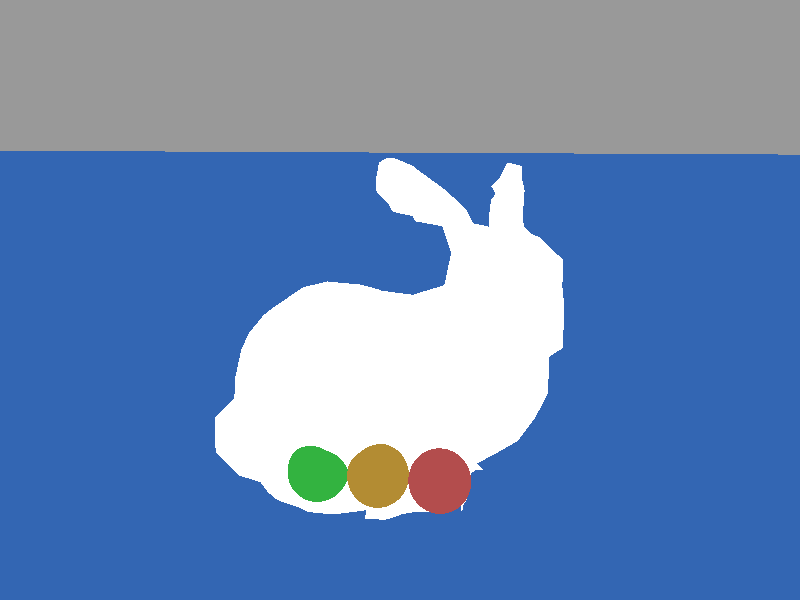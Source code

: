 camera {
    location <-1.711963, 4.333467, 10.445557>
    up <0.042266, 0.963630, -0.263875>
    right <1.316552, 0, 0.210877>
    look_at <0.421718, 0.592129, -2.875471>
}

light_source { <300, 100, 300> color rgb <1.0, 1.0, 1.0> }

light_source {<100, 100, 100> color rgb <0.8, 0.8, 0.8>}

sphere { <-1, -1, 2>, 0.5
  pigment { color rgb <0.7, 0.3, 0.3> }
  finish {ambient 0.4 diffuse 0.8}
}

sphere { <1, -1, 2>, 0.5
  pigment { color rgb <0.2, 0.7, 0.25> }
  finish {ambient 0.4 diffuse 0.8}
}

sphere { <0, -1, 2>, 0.5
  pigment { color rgb <0.7, 0.55, 0.2> }
  finish { ambient 0.4 diffuse 0.8 }
}

plane {<0, 1, 0>, -2
  pigment { color rgb <0.2, 0.4, 0.7> }
  finish { ambient 0.4 diffuse 0.8 }
}

plane {<0, 0, -1>, 200
  pigment { color rgb <0.6, 0.6, 0.6> }
  finish { ambient 1.0 diffuse 0.0 }
}

plane {<1, 0, 0>, 200
  pigment { color rgb <0.6, 0.6, 0.6> }
  finish { ambient 1.0 diffuse 0.0 }
}
plane {<-1, 0, 0>, 200
  pigment { color rgb <0.6, 0.6, 0.6> }
  finish { ambient 1.0 diffuse 0.0 }
}



// ===== begin export of /home/bsomers/Desktop/bun_zipper_res4.obj (453 verts, 948 faces) to triangles =====

triangle { <0.022800861312161, 1.3235245682703, 0.69665948084376>, <-0.19418416608243, 1.3814593542487, 0.54193595981424> ,<-0.23070168614644, 1.1104768564277, 0.95946447713384> 
   pigment { color rgb <1, 1, 1> }
   finish { ambient 0.2 diffuse 0.4 specular 0.4 ior 1.33 refraction 1 roughness 0.05 }
}

triangle { <-1.9246127175519, 3.2975042103089, -1.7208955352425>, <-2.2393816256866, 3.261592431099, -1.6580715552272> ,<-1.9393668340706, 3.1576213402059, -1.2074868941529> 
   pigment { color rgb <1, 1, 1> }
   finish { ambient 0.2 diffuse 0.4 specular 0.4 ior 1.33 refraction 1 roughness 0.05 }
}

triangle { <-0.76037879589012, -2.1330490814857, -1.1280050406487>, <-0.7499513997581, -2.5080892046076, -1.1929491136535> ,<-1.1208378713087, -2.5136706739064, -0.92343770076402> 
   pigment { color rgb <1, 1, 1> }
   finish { ambient 0.2 diffuse 0.4 specular 0.4 ior 1.33 refraction 1 roughness 0.05 }
}

triangle { <-0.13460522635713, -0.079241448311908, -1.6236741281527>, <-0.26721920621046, 0.15617540793016, -1.3898148912498> ,<-0.15680130194107, 0.62285546884303, -1.2629554495108> 
   pigment { color rgb <1, 1, 1> }
   finish { ambient 0.2 diffuse 0.4 specular 0.4 ior 1.33 refraction 1 roughness 0.05 }
}

triangle { <0.33553621086512, 1.5265342888158, 0.41083633209627>, <0.26444819491112, 1.1911269244364, 1.0541763863994> ,<0.48498113302283, 1.4687725716529, 0.78747734176125> 
   pigment { color rgb <1, 1, 1> }
   finish { ambient 0.2 diffuse 0.4 specular 0.4 ior 1.33 refraction 1 roughness 0.05 }
}

triangle { <0.33553621086512, 1.5265342888158, 0.41083633209627>, <-0.18085786729129, 1.4602056652872, 0.26792475772253> ,<-0.19418416608243, 1.3814593542487, 0.54193595981424> 
   pigment { color rgb <1, 1, 1> }
   finish { ambient 0.2 diffuse 0.4 specular 0.4 ior 1.33 refraction 1 roughness 0.05 }
}

triangle { <0.84288744341327, 1.5407691988881, 0.82295644893245>, <0.26444819491112, 1.1911269244364, 1.0541763863994> ,<0.83085916073815, 1.3155634027588, 1.1398887172605> 
   pigment { color rgb <1, 1, 1> }
   finish { ambient 0.2 diffuse 0.4 specular 0.4 ior 1.33 refraction 1 roughness 0.05 }
}

triangle { <-1.335313400879, 1.8470577350649, 1.0645605153275>, <-0.9745947222372, 1.5999154665748, 0.8014526486104> ,<-0.78534397252156, 1.6307649829321, 0.39335638173387> 
   pigment { color rgb <1, 1, 1> }
   finish { ambient 0.2 diffuse 0.4 specular 0.4 ior 1.33 refraction 1 roughness 0.05 }
}

triangle { <1.8530468521035, 1.53038506996, 0.43671012000893>, <1.350368477573, 1.5462208665754, 0.84199401863407> ,<1.7229856372783, 1.5038622739893, 0.77255015642703> 
   pigment { color rgb <1, 1, 1> }
   finish { ambient 0.2 diffuse 0.4 specular 0.4 ior 1.33 refraction 1 roughness 0.05 }
}

triangle { <-0.1031499691456, -2.339347109525, 1.0316774403884>, <-0.3325526840501, -2.4576396448983, 0.89919326214666> ,<-0.42644251644218, -2.4777588946966, 0.406033672467> 
   pigment { color rgb <1, 1, 1> }
   finish { ambient 0.2 diffuse 0.4 specular 0.4 ior 1.33 refraction 1 roughness 0.05 }
}

triangle { <-0.19418416608243, 1.3814593542487, 0.54193595981424>, <-0.78534397252156, 1.6307649829321, 0.39335638173387> ,<-0.58423800894628, 1.3602151571498, 0.71548071452604> 
   pigment { color rgb <1, 1, 1> }
   finish { ambient 0.2 diffuse 0.4 specular 0.4 ior 1.33 refraction 1 roughness 0.05 }
}

triangle { <0.83882032624974, 1.6473795892172, 0.40919217834931>, <0.33553621086512, 1.5265342888158, 0.41083633209627> ,<0.48498113302283, 1.4687725716529, 0.78747734176125> 
   pigment { color rgb <1, 1, 1> }
   finish { ambient 0.2 diffuse 0.4 specular 0.4 ior 1.33 refraction 1 roughness 0.05 }
}

triangle { <0.84288744341327, 1.5407691988881, 0.82295644893245>, <0.48498113302283, 1.4687725716529, 0.78747734176125> ,<0.26444819491112, 1.1911269244364, 1.0541763863994> 
   pigment { color rgb <1, 1, 1> }
   finish { ambient 0.2 diffuse 0.4 specular 0.4 ior 1.33 refraction 1 roughness 0.05 }
}

triangle { <-2.78740402987, 1.7340437985634, -0.059910845980126>, <-2.5804137265688, 2.3239055888865, -0.1117016890093> ,<-2.6094460203637, 1.9288327503741, -0.28213120504266> 
   pigment { color rgb <1, 1, 1> }
   finish { ambient 0.2 diffuse 0.4 specular 0.4 ior 1.33 refraction 1 roughness 0.05 }
}

triangle { <-1.1355054534198, 2.2792105672916, 0.43433042379622>, <-1.3415871454398, 2.6930181050786, 0.36501636320078> ,<-1.3829938595408, 2.2786913608452, 0.99853476222602> 
   pigment { color rgb <1, 1, 1> }
   finish { ambient 0.2 diffuse 0.4 specular 0.4 ior 1.33 refraction 1 roughness 0.05 }
}

triangle { <1.3561230156874, 1.6744648588381, 0.40599040526313>, <0.84288744341327, 1.5407691988881, 0.82295644893245> ,<1.350368477573, 1.5462208665754, 0.84199401863407> 
   pigment { color rgb <1, 1, 1> }
   finish { ambient 0.2 diffuse 0.4 specular 0.4 ior 1.33 refraction 1 roughness 0.05 }
}

triangle { <-2.310642710456, -0.93225437255604, -0.068607553957456>, <-2.2974894804804, -0.943027906319, 0.38959213499742> ,<-2.5587368574312, -0.53073472066735, -0.13562845274793> 
   pigment { color rgb <1, 1, 1> }
   finish { ambient 0.2 diffuse 0.4 specular 0.4 ior 1.33 refraction 1 roughness 0.05 }
}

triangle { <-1.5964309762183, 3.0302859592243, -2.0798835257296>, <-1.8549957865293, 3.3780677439098, -2.2559810454696> ,<-1.9246127175519, 3.2975042103089, -1.7208955352425> 
   pigment { color rgb <1, 1, 1> }
   finish { ambient 0.2 diffuse 0.4 specular 0.4 ior 1.33 refraction 1 roughness 0.05 }
}

triangle { <-1.8217665739592, 1.5605855782594, -0.73885980906605>, <-2.3798269694399, 1.6143234454626, -0.56851682744042> ,<-1.8423184957962, 2.1873110262774, -0.69303984017056> 
   pigment { color rgb <1, 1, 1> }
   finish { ambient 0.2 diffuse 0.4 specular 0.4 ior 1.33 refraction 1 roughness 0.05 }
}

triangle { <1.3569883597647, 1.6672825029962, -0.11451405726068>, <0.83882032624974, 1.6473795892172, 0.40919217834931> ,<1.3561230156874, 1.6744648588381, 0.40599040526313> 
   pigment { color rgb <1, 1, 1> }
   finish { ambient 0.2 diffuse 0.4 specular 0.4 ior 1.33 refraction 1 roughness 0.05 }
}

triangle { <-1.8806965056265, 1.2862715057406, 1.8741331668889>, <-1.9584476709761, 1.6574175805144, 1.8089294906608> ,<-2.2754232065081, 1.7404906119397, 1.856480147711> 
   pigment { color rgb <1, 1, 1> }
   finish { ambient 0.2 diffuse 0.4 specular 0.4 ior 1.33 refraction 1 roughness 0.05 }
}

triangle { <-2.279014384429, 1.2257406875302, 1.8586867751083>, <-1.8806965056265, 1.2862715057406, 1.8741331668889> ,<-2.2754232065081, 1.7404906119397, 1.856480147711> 
   pigment { color rgb <1, 1, 1> }
   finish { ambient 0.2 diffuse 0.4 specular 0.4 ior 1.33 refraction 1 roughness 0.05 }
}

triangle { <-2.2754232065081, 1.7404906119397, 1.856480147711>, <-1.783691434556, 1.7608694649612, 1.5689695780127> ,<-2.3537801127118, 2.2255159672923, 1.4822188342587> 
   pigment { color rgb <1, 1, 1> }
   finish { ambient 0.2 diffuse 0.4 specular 0.4 ior 1.33 refraction 1 roughness 0.05 }
}

triangle { <-1.783691434556, 1.7608694649612, 1.5689695780127>, <-1.856726474684, 2.2717253410226, 1.4246734531152> ,<-2.3537801127118, 2.2255159672923, 1.4822188342587> 
   pigment { color rgb <1, 1, 1> }
   finish { ambient 0.2 diffuse 0.4 specular 0.4 ior 1.33 refraction 1 roughness 0.05 }
}

triangle { <-2.2974894804804, -0.943027906319, 0.38959213499742>, <-2.5544101370445, -0.5431091409734, 0.44095030598792> ,<-2.5587368574312, -0.53073472066735, -0.13562845274793> 
   pigment { color rgb <1, 1, 1> }
   finish { ambient 0.2 diffuse 0.4 specular 0.4 ior 1.33 refraction 1 roughness 0.05 }
}

triangle { <0.84184903052045, 1.6394616909095, -0.10763457184578>, <0.33553621086512, 1.5265342888158, 0.41083633209627> ,<0.83882032624974, 1.6473795892172, 0.40919217834931> 
   pigment { color rgb <1, 1, 1> }
   finish { ambient 0.2 diffuse 0.4 specular 0.4 ior 1.33 refraction 1 roughness 0.05 }
}

triangle { <1.350368477573, 1.5462208665754, 0.84199401863407>, <0.84288744341327, 1.5407691988881, 0.82295644893245> ,<0.83085916073815, 1.3155634027588, 1.1398887172605> 
   pigment { color rgb <1, 1, 1> }
   finish { ambient 0.2 diffuse 0.4 specular 0.4 ior 1.33 refraction 1 roughness 0.05 }
}

triangle { <0.48325044486814, 3.5344786858902, -1.4893727273485>, <0.68002968805669, 3.5003841292427, -1.5115688029324> ,<0.63697882020871, 3.2544533424609, -1.2263081278352> 
   pigment { color rgb <1, 1, 1> }
   finish { ambient 0.2 diffuse 0.4 specular 0.4 ior 1.33 refraction 1 roughness 0.05 }
}

triangle { <1.3450033442935, 0.58698695683702, 1.5190824919537>, <1.3920780621011, 1.0175389025207, 1.313866144011> ,<0.83964240312322, 0.99884747045, 1.3742238934059> 
   pigment { color rgb <1, 1, 1> }
   finish { ambient 0.2 diffuse 0.4 specular 0.4 ior 1.33 refraction 1 roughness 0.05 }
}

triangle { <0.33553621086512, 1.5265342888158, 0.41083633209627>, <-0.19418416608243, 1.3814593542487, 0.54193595981424> ,<0.022800861312161, 1.3235245682703, 0.69665948084376> 
   pigment { color rgb <1, 1, 1> }
   finish { ambient 0.2 diffuse 0.4 specular 0.4 ior 1.33 refraction 1 roughness 0.05 }
}

triangle { <1.7383022274474, -0.058343388843995, 1.8399088086298>, <1.900813845173, 0.10762960519103, 1.7011508858274> ,<1.3450033442935, 0.58698695683702, 1.5190824919537> 
   pigment { color rgb <1, 1, 1> }
   finish { ambient 0.2 diffuse 0.4 specular 0.4 ior 1.33 refraction 1 roughness 0.05 }
}

triangle { <0.3474779591325, 1.5268804264467, -0.13727260649489>, <-0.18085786729129, 1.4602056652872, 0.26792475772253> ,<0.33553621086512, 1.5265342888158, 0.41083633209627> 
   pigment { color rgb <1, 1, 1> }
   finish { ambient 0.2 diffuse 0.4 specular 0.4 ior 1.33 refraction 1 roughness 0.05 }
}

triangle { <-1.3520578087757, -1.9602398692396, 0.95790685779461>, <-1.1986323038622, -1.5395961132416, 0.90663522121184> ,<-1.3797055520469, -2.1235735638387, 1.4892713884891> 
   pigment { color rgb <1, 1, 1> }
   finish { ambient 0.2 diffuse 0.4 specular 0.4 ior 1.33 refraction 1 roughness 0.05 }
}

triangle { <-0.94846133110134, 2.285916983891, -0.067352805045304>, <-1.1355054534198, 2.2792105672916, 0.43433042379622> ,<-1.0368994958061, 2.0324577036363, 0.27489077754516> 
   pigment { color rgb <1, 1, 1> }
   finish { ambient 0.2 diffuse 0.4 specular 0.4 ior 1.33 refraction 1 roughness 0.05 }
}

triangle { <-2.845122479829, 1.1462588340259, 0.9260189285444>, <-2.8166093924804, 1.1373890572331, 1.4180103037196> ,<-2.8477617792649, 1.6913823355503, 0.91247629373393> 
   pigment { color rgb <1, 1, 1> }
   finish { ambient 0.2 diffuse 0.4 specular 0.4 ior 1.33 refraction 1 roughness 0.05 }
}

triangle { <1.3225476654863, 0.036801192460233, 1.9533121499661>, <1.7383022274474, -0.058343388843995, 1.8399088086298> ,<1.3450033442935, 0.58698695683702, 1.5190824919537> 
   pigment { color rgb <1, 1, 1> }
   finish { ambient 0.2 diffuse 0.4 specular 0.4 ior 1.33 refraction 1 roughness 0.05 }
}

triangle { <-2.5544101370445, -0.5431091409734, 0.44095030598792>, <-2.7459107813612, -0.058473190455597, 0.40936524716478> ,<-2.5587368574312, -0.53073472066735, -0.13562845274793> 
   pigment { color rgb <1, 1, 1> }
   finish { ambient 0.2 diffuse 0.4 specular 0.4 ior 1.33 refraction 1 roughness 0.05 }
}

triangle { <0.3407282753292, 3.0201614335194, -0.99474205273735>, <0.32653663246072, 3.3817887234424, -1.1489896345243> ,<0.63697882020871, 3.2544533424609, -1.2263081278352> 
   pigment { color rgb <1, 1, 1> }
   finish { ambient 0.2 diffuse 0.4 specular 0.4 ior 1.33 refraction 1 roughness 0.05 }
}

triangle { <2.3846709860212, -2.1535577361188, 0.95431567987362>, <2.9705089263847, -2.0116845746378, 0.83866244393629> ,<2.5550139676468, -1.6558118228292, 1.1527390768091> 
   pigment { color rgb <1, 1, 1> }
   finish { ambient 0.2 diffuse 0.4 specular 0.4 ior 1.33 refraction 1 roughness 0.05 }
}

triangle { <-1.8416694877382, -2.1834553739911, -0.076049513022635>, <-1.3516684039409, -1.6277314075193, -0.04307990367574> ,<-1.4721675667113, -1.9550478047755, -0.093313127365694> 
   pigment { color rgb <1, 1, 1> }
   finish { ambient 0.2 diffuse 0.4 specular 0.4 ior 1.33 refraction 1 roughness 0.05 }
}

triangle { <-1.310521293063, 0.051814912202191, 1.5474657776907>, <-1.873384348173, 0.0020143605509103, 1.4605419651212> ,<-1.8570293451111, -0.51883623960384, 1.3962036329705> 
   pigment { color rgb <1, 1, 1> }
   finish { ambient 0.2 diffuse 0.4 specular 0.4 ior 1.33 refraction 1 roughness 0.05 }
}

triangle { <-1.310521293063, 0.051814912202191, 1.5474657776907>, <-1.8382513786327, 0.63293672734411, 1.3815360508595> ,<-1.873384348173, 0.0020143605509103, 1.4605419651212> 
   pigment { color rgb <1, 1, 1> }
   finish { ambient 0.2 diffuse 0.4 specular 0.4 ior 1.33 refraction 1 roughness 0.05 }
}

triangle { <-1.310521293063, 0.051814912202191, 1.5474657776907>, <-1.3026899291631, 0.50079868673333, 1.4148085306335> ,<-1.8382513786327, 0.63293672734411, 1.3815360508595> 
   pigment { color rgb <1, 1, 1> }
   finish { ambient 0.2 diffuse 0.4 specular 0.4 ior 1.33 refraction 1 roughness 0.05 }
}

triangle { <1.3752903870006, -2.1037571844675, 1.6607825846192>, <1.2614976408295, -1.9283519399894, 1.806939199283> ,<0.81303307274482, -2.1458561738304, 1.6656717786562> 
   pigment { color rgb <1, 1, 1> }
   finish { ambient 0.2 diffuse 0.4 specular 0.4 ior 1.33 refraction 1 roughness 0.05 }
}

triangle { <1.3752903870006, -2.1037571844675, 1.6607825846192>, <1.3275233939311, -1.5854593493409, 1.9403752560098> ,<1.2614976408295, -1.9283519399894, 1.806939199283> 
   pigment { color rgb <1, 1, 1> }
   finish { ambient 0.2 diffuse 0.4 specular 0.4 ior 1.33 refraction 1 roughness 0.05 }
}

triangle { <-1.3199102763023, -0.56526194935347, 1.518346949488>, <-1.310521293063, 0.051814912202191, 1.5474657776907> ,<-1.8570293451111, -0.51883623960384, 1.3962036329705> 
   pigment { color rgb <1, 1, 1> }
   finish { ambient 0.2 diffuse 0.4 specular 0.4 ior 1.33 refraction 1 roughness 0.05 }
}

triangle { <0.3474779591325, 1.5268804264467, -0.13727260649489>, <0.33553621086512, 1.5265342888158, 0.41083633209627> ,<0.84184903052045, 1.6394616909095, -0.10763457184578> 
   pigment { color rgb <1, 1, 1> }
   finish { ambient 0.2 diffuse 0.4 specular 0.4 ior 1.33 refraction 1 roughness 0.05 }
}

triangle { <0.83998854075416, 0.58728982726409, 1.5414083691492>, <1.3450033442935, 0.58698695683702, 1.5190824919537> ,<0.83964240312322, 0.99884747045, 1.3742238934059> 
   pigment { color rgb <1, 1, 1> }
   finish { ambient 0.2 diffuse 0.4 specular 0.4 ior 1.33 refraction 1 roughness 0.05 }
}

triangle { <1.4051014904652, -1.0817425619176, 2.0290297567339>, <1.4041496119801, -0.48162644427795, 2.0498845489979> ,<0.83574835477516, -1.0649548868171, 2.0771861546382> 
   pigment { color rgb <1, 1, 1> }
   finish { ambient 0.2 diffuse 0.4 specular 0.4 ior 1.33 refraction 1 roughness 0.05 }
}

triangle { <0.3474779591325, 1.5268804264467, -0.13727260649489>, <-0.25242182248784, 1.4702436565844, -0.14246467095896> ,<-0.18085786729129, 1.4602056652872, 0.26792475772253> 
   pigment { color rgb <1, 1, 1> }
   finish { ambient 0.2 diffuse 0.4 specular 0.4 ior 1.33 refraction 1 roughness 0.05 }
}

triangle { <1.3920780621011, 1.0175389025207, 1.313866144011>, <1.3563393517067, 1.3058282818886, 1.1329659646418> ,<0.83085916073815, 1.3155634027588, 1.1398887172605> 
   pigment { color rgb <1, 1, 1> }
   finish { ambient 0.2 diffuse 0.4 specular 0.4 ior 1.33 refraction 1 roughness 0.05 }
}

triangle { <1.2614976408295, -1.9283519399894, 1.806939199283>, <1.3275233939311, -1.5854593493409, 1.9403752560098> ,<0.85504552769998, -1.5498071733542, 1.9660759751069> 
   pigment { color rgb <1, 1, 1> }
   finish { ambient 0.2 diffuse 0.4 specular 0.4 ior 1.33 refraction 1 roughness 0.05 }
}

triangle { <0.81303307274482, -2.1458561738304, 1.6656717786562>, <1.2614976408295, -1.9283519399894, 1.806939199283> ,<0.85504552769998, -1.5498071733542, 1.9660759751069> 
   pigment { color rgb <1, 1, 1> }
   finish { ambient 0.2 diffuse 0.4 specular 0.4 ior 1.33 refraction 1 roughness 0.05 }
}

triangle { <-0.74203350145038, 2.7309201756664, -0.68949192945344>, <-0.54378317333034, 3.0127194744542, -0.91915424758115> ,<-0.17718015496257, 2.854318241096, -0.63320129722206> 
   pigment { color rgb <1, 1, 1> }
   finish { ambient 0.2 diffuse 0.4 specular 0.4 ior 1.33 refraction 1 roughness 0.05 }
}

triangle { <-2.7459107813612, -0.058473190455597, 0.40936524716478>, <-2.7202100622641, -0.10619691632125, -0.063848161532052> ,<-2.5587368574312, -0.53073472066735, -0.13562845274793> 
   pigment { color rgb <1, 1, 1> }
   finish { ambient 0.2 diffuse 0.4 specular 0.4 ior 1.33 refraction 1 roughness 0.05 }
}

triangle { <0.26444819491112, 1.1911269244364, 1.0541763863994>, <0.022800861312161, 1.3235245682703, 0.69665948084376> ,<-0.23070168614644, 1.1104768564277, 0.95946447713384> 
   pigment { color rgb <1, 1, 1> }
   finish { ambient 0.2 diffuse 0.4 specular 0.4 ior 1.33 refraction 1 roughness 0.05 }
}

triangle { <2.7504086603116, 0.55371447706305, 0.78977050356622>, <2.8329192180866, 0.55756525820725, 0.38509234579522> ,<2.7012138495145, 0.78398253604491, 0.53137876207061> 
   pigment { color rgb <1, 1, 1> }
   finish { ambient 0.2 diffuse 0.4 specular 0.4 ior 1.33 refraction 1 roughness 0.05 }
}

triangle { <-2.3798269694399, 1.6143234454626, -0.56851682744042>, <-2.3067919293119, 2.2477553100801, -0.5336001939195> ,<-1.8423184957962, 2.1873110262774, -0.69303984017056> 
   pigment { color rgb <1, 1, 1> }
   finish { ambient 0.2 diffuse 0.4 specular 0.4 ior 1.33 refraction 1 roughness 0.05 }
}

triangle { <0.3363582877386, -2.3242035881715, -0.61814431027623>, <-0.19578505262552, -2.3335060370029, -0.61736550060662> ,<0.32913266469276, -2.3393903767289, -1.0337258034218> 
   pigment { color rgb <1, 1, 1> }
   finish { ambient 0.2 diffuse 0.4 specular 0.4 ior 1.33 refraction 1 roughness 0.05 }
}

triangle { <1.4227977768469, 0.26075223967746, 1.7472737251499>, <1.3450033442935, 0.58698695683702, 1.5190824919537> ,<1.3225476654863, 0.036801192460233, 1.9533121499661> 
   pigment { color rgb <1, 1, 1> }
   finish { ambient 0.2 diffuse 0.4 specular 0.4 ior 1.33 refraction 1 roughness 0.05 }
}

triangle { <1.3563393517067, 1.3058282818886, 1.1329659646418>, <1.3920780621011, 1.0175389025207, 1.313866144011> ,<1.9149189536337, 1.1915163292712, 1.0369993064641> 
   pigment { color rgb <1, 1, 1> }
   finish { ambient 0.2 diffuse 0.4 specular 0.4 ior 1.33 refraction 1 roughness 0.05 }
}

triangle { <0.33553621086512, 1.5265342888158, 0.41083633209627>, <0.022800861312161, 1.3235245682703, 0.69665948084376> ,<0.26444819491112, 1.1911269244364, 1.0541763863994> 
   pigment { color rgb <1, 1, 1> }
   finish { ambient 0.2 diffuse 0.4 specular 0.4 ior 1.33 refraction 1 roughness 0.05 }
}

triangle { <-0.74956199492329, -2.1702156096077, 1.4822621014626>, <-1.3520578087757, -1.9602398692396, 0.95790685779461> ,<-1.3797055520469, -2.1235735638387, 1.4892713884891> 
   pigment { color rgb <1, 1, 1> }
   finish { ambient 0.2 diffuse 0.4 specular 0.4 ior 1.33 refraction 1 roughness 0.05 }
}

triangle { <-0.77058985600281, -1.5898726041354, 1.3258078922784>, <-1.1986323038622, -1.5395961132416, 0.90663522121184> ,<-1.3520578087757, -1.9602398692396, 0.95790685779461> 
   pigment { color rgb <1, 1, 1> }
   finish { ambient 0.2 diffuse 0.4 specular 0.4 ior 1.33 refraction 1 roughness 0.05 }
}

triangle { <1.8565514956167, -1.6057516679547, -1.5454037563567>, <1.8584552525869, -1.0552630331508, -1.617357116388> ,<2.4716813329984, -1.0524939321033, -1.1593304962486> 
   pigment { color rgb <1, 1, 1> }
   finish { ambient 0.2 diffuse 0.4 specular 0.4 ior 1.33 refraction 1 roughness 0.05 }
}

triangle { <-0.79131484665525, -0.58010260027996, 1.4903098013819>, <-1.3199102763023, -0.56526194935347, 1.518346949488> ,<-1.2609370774311, -0.90270287231466, 1.3526335586761> 
   pigment { color rgb <1, 1, 1> }
   finish { ambient 0.2 diffuse 0.4 specular 0.4 ior 1.33 refraction 1 roughness 0.05 }
}

triangle { <-0.79131484665525, -0.58010260027996, 1.4903098013819>, <-0.77033025277961, -0.0090187764352549, 1.5068811404631> ,<-1.310521293063, 0.051814912202191, 1.5474657776907> 
   pigment { color rgb <1, 1, 1> }
   finish { ambient 0.2 diffuse 0.4 specular 0.4 ior 1.33 refraction 1 roughness 0.05 }
}

triangle { <-1.3199102763023, -0.56526194935347, 1.518346949488>, <-0.79131484665525, -0.58010260027996, 1.4903098013819> ,<-1.310521293063, 0.051814912202191, 1.5474657776907> 
   pigment { color rgb <1, 1, 1> }
   finish { ambient 0.2 diffuse 0.4 specular 0.4 ior 1.33 refraction 1 roughness 0.05 }
}

triangle { <-0.81238597493864, 0.54493123467799, 1.3728393428822>, <-1.3026899291631, 0.50079868673333, 1.4148085306335> ,<-1.310521293063, 0.051814912202191, 1.5474657776907> 
   pigment { color rgb <1, 1, 1> }
   finish { ambient 0.2 diffuse 0.4 specular 0.4 ior 1.33 refraction 1 roughness 0.05 }
}

triangle { <-0.77033025277961, -0.0090187764352549, 1.5068811404631>, <-0.81238597493864, 0.54493123467799, 1.3728393428822> ,<-1.310521293063, 0.051814912202191, 1.5474657776907> 
   pigment { color rgb <1, 1, 1> }
   finish { ambient 0.2 diffuse 0.4 specular 0.4 ior 1.33 refraction 1 roughness 0.05 }
}

triangle { <-0.81238597493864, 0.54493123467799, 1.3728393428822>, <-1.3325010326276, 0.82006738407025, 1.2516911720537> ,<-1.3026899291631, 0.50079868673333, 1.4148085306335> 
   pigment { color rgb <1, 1, 1> }
   finish { ambient 0.2 diffuse 0.4 specular 0.4 ior 1.33 refraction 1 roughness 0.05 }
}

triangle { <-0.81238597493864, 0.54493123467799, 1.3728393428822>, <-0.78188259621218, 1.0759496277416, 1.0064959277376> ,<-1.2353661599455, 1.1354420330591, 1.1652432987268> 
   pigment { color rgb <1, 1, 1> }
   finish { ambient 0.2 diffuse 0.4 specular 0.4 ior 1.33 refraction 1 roughness 0.05 }
}

triangle { <-1.3325010326276, 0.82006738407025, 1.2516911720537>, <-0.81238597493864, 0.54493123467799, 1.3728393428822> ,<-1.2353661599455, 1.1354420330591, 1.1652432987268> 
   pigment { color rgb <1, 1, 1> }
   finish { ambient 0.2 diffuse 0.4 specular 0.4 ior 1.33 refraction 1 roughness 0.05 }
}

triangle { <2.9705089263847, -2.0116845746378, 0.83866244393629>, <2.9490483932665, -1.570099491968, 1.0002221831768> ,<2.5550139676468, -1.6558118228292, 1.1527390768091> 
   pigment { color rgb <1, 1, 1> }
   finish { ambient 0.2 diffuse 0.4 specular 0.4 ior 1.33 refraction 1 roughness 0.05 }
}

triangle { <-0.74956199492329, -2.1702156096077, 1.4822621014626>, <-0.77058985600281, -1.5898726041354, 1.3258078922784> ,<-1.3520578087757, -1.9602398692396, 0.95790685779461> 
   pigment { color rgb <1, 1, 1> }
   finish { ambient 0.2 diffuse 0.4 specular 0.4 ior 1.33 refraction 1 roughness 0.05 }
}

triangle { <1.3569883597647, 1.6672825029962, -0.11451405726068>, <0.84184903052045, 1.6394616909095, -0.10763457184578> ,<0.83882032624974, 1.6473795892172, 0.40919217834931> 
   pigment { color rgb <1, 1, 1> }
   finish { ambient 0.2 diffuse 0.4 specular 0.4 ior 1.33 refraction 1 roughness 0.05 }
}

triangle { <-1.2609370774311, -0.90270287231466, 1.3526335586761>, <-0.76652273883928, -1.0766802990651, 1.3989294668142> ,<-0.79131484665525, -0.58010260027996, 1.4903098013819> 
   pigment { color rgb <1, 1, 1> }
   finish { ambient 0.2 diffuse 0.4 specular 0.4 ior 1.33 refraction 1 roughness 0.05 }
}

triangle { <-0.81238597493864, 0.54493123467799, 1.3728393428822>, <-0.67479626664057, 0.78627569784988, 1.2394465533592> ,<-0.78188259621218, 1.0759496277416, 1.0064959277376> 
   pigment { color rgb <1, 1, 1> }
   finish { ambient 0.2 diffuse 0.4 specular 0.4 ior 1.33 refraction 1 roughness 0.05 }
}

triangle { <-0.74203350145038, 2.7309201756664, -0.68949192945344>, <-0.17718015496257, 2.854318241096, -0.63320129722206> ,<-0.26315208904693, 2.8012293819508, -0.32301871269727> 
   pigment { color rgb <1, 1, 1> }
   finish { ambient 0.2 diffuse 0.4 specular 0.4 ior 1.33 refraction 1 roughness 0.05 }
}

triangle { <-0.80572282554307, 3.232560137304, -0.26491085790347>, <-0.48022365084925, 3.4138497215081, -0.34166687756409> ,<-0.7898004945199, 3.3365312281972, -0.60330365934975> 
   pigment { color rgb <1, 1, 1> }
   finish { ambient 0.2 diffuse 0.4 specular 0.4 ior 1.33 refraction 1 roughness 0.05 }
}

triangle { <-0.18328083070786, -1.6443460138043, 1.3608975946148>, <-0.77058985600281, -1.5898726041354, 1.3258078922784> ,<-0.74956199492329, -2.1702156096077, 1.4822621014626> 
   pigment { color rgb <1, 1, 1> }
   finish { ambient 0.2 diffuse 0.4 specular 0.4 ior 1.33 refraction 1 roughness 0.05 }
}

triangle { <-0.33718227486391, -2.0443513135577, 1.5867523988022>, <-0.18328083070786, -1.6443460138043, 1.3608975946148> ,<-0.74956199492329, -2.1702156096077, 1.4822621014626> 
   pigment { color rgb <1, 1, 1> }
   finish { ambient 0.2 diffuse 0.4 specular 0.4 ior 1.33 refraction 1 roughness 0.05 }
}

triangle { <-0.18328083070786, -1.6443460138043, 1.3608975946148>, <-0.76652273883928, -1.0766802990651, 1.3989294668142> ,<-0.77058985600281, -1.5898726041354, 1.3258078922784> 
   pigment { color rgb <1, 1, 1> }
   finish { ambient 0.2 diffuse 0.4 specular 0.4 ior 1.33 refraction 1 roughness 0.05 }
}

triangle { <-0.25545052675855, -0.54055637594523, 1.5166162613333>, <-0.79131484665525, -0.58010260027996, 1.4903098013819> ,<-0.76652273883928, -1.0766802990651, 1.3989294668142> 
   pigment { color rgb <1, 1, 1> }
   finish { ambient 0.2 diffuse 0.4 specular 0.4 ior 1.33 refraction 1 roughness 0.05 }
}

triangle { <-0.16956512708193, -1.0492488918133, 1.4094001301501>, <-0.25545052675855, -0.54055637594523, 1.5166162613333> ,<-0.76652273883928, -1.0766802990651, 1.3989294668142> 
   pigment { color rgb <1, 1, 1> }
   finish { ambient 0.2 diffuse 0.4 specular 0.4 ior 1.33 refraction 1 roughness 0.05 }
}

triangle { <-0.25545052675855, -0.54055637594523, 1.5166162613333>, <-0.19362169243215, 0.073059109301043, 1.5592777243464> ,<-0.77033025277961, -0.0090187764352549, 1.5068811404631> 
   pigment { color rgb <1, 1, 1> }
   finish { ambient 0.2 diffuse 0.4 specular 0.4 ior 1.33 refraction 1 roughness 0.05 }
}

triangle { <-0.79131484665525, -0.58010260027996, 1.4903098013819>, <-0.25545052675855, -0.54055637594523, 1.5166162613333> ,<-0.77033025277961, -0.0090187764352549, 1.5068811404631> 
   pigment { color rgb <1, 1, 1> }
   finish { ambient 0.2 diffuse 0.4 specular 0.4 ior 1.33 refraction 1 roughness 0.05 }
}

triangle { <-0.19362169243215, 0.073059109301043, 1.5592777243464>, <-0.81238597493864, 0.54493123467799, 1.3728393428822> ,<-0.77033025277961, -0.0090187764352549, 1.5068811404631> 
   pigment { color rgb <1, 1, 1> }
   finish { ambient 0.2 diffuse 0.4 specular 0.4 ior 1.33 refraction 1 roughness 0.05 }
}

triangle { <-0.19362169243215, 0.073059109301043, 1.5592777243464>, <-0.20733739605809, 0.6056783889077, 1.3643157037203> ,<-0.81238597493864, 0.54493123467799, 1.3728393428822> 
   pigment { color rgb <1, 1, 1> }
   finish { ambient 0.2 diffuse 0.4 specular 0.4 ior 1.33 refraction 1 roughness 0.05 }
}

triangle { <-0.81238597493864, 0.54493123467799, 1.3728393428822>, <-0.23070168614644, 1.1104768564277, 0.95946447713384> ,<-0.67479626664057, 0.78627569784988, 1.2394465533592> 
   pigment { color rgb <1, 1, 1> }
   finish { ambient 0.2 diffuse 0.4 specular 0.4 ior 1.33 refraction 1 roughness 0.05 }
}

triangle { <-0.67479626664057, 0.78627569784988, 1.2394465533592>, <-0.23070168614644, 1.1104768564277, 0.95946447713384> ,<-0.78188259621218, 1.0759496277416, 1.0064959277376> 
   pigment { color rgb <1, 1, 1> }
   finish { ambient 0.2 diffuse 0.4 specular 0.4 ior 1.33 refraction 1 roughness 0.05 }
}

triangle { <0.8388635934536, -0.55678157739547, 2.1356401470629>, <1.4041496119801, -0.48162644427795, 2.0498845489979> ,<0.83968567032708, 0.073881186174522, 1.9826040469843> 
   pigment { color rgb <1, 1, 1> }
   finish { ambient 0.2 diffuse 0.4 specular 0.4 ior 1.33 refraction 1 roughness 0.05 }
}

triangle { <-0.16956512708193, -1.0492488918133, 1.4094001301501>, <-0.76652273883928, -1.0766802990651, 1.3989294668142> ,<-0.18328083070786, -1.6443460138043, 1.3608975946148> 
   pigment { color rgb <1, 1, 1> }
   finish { ambient 0.2 diffuse 0.4 specular 0.4 ior 1.33 refraction 1 roughness 0.05 }
}

triangle { <2.8491876867407, 0.55462308834427, -0.087904726882279>, <2.7743786912541, 0.4256435536158, -0.56561792478131> ,<2.6998292989907, 0.78199224466701, -0.25045961181178> 
   pigment { color rgb <1, 1, 1> }
   finish { ambient 0.2 diffuse 0.4 specular 0.4 ior 1.33 refraction 1 roughness 0.05 }
}

triangle { <-0.28634331031981, 0.78506421614159, 1.2375427963891>, <-0.23070168614644, 1.1104768564277, 0.95946447713384> ,<-0.81238597493864, 0.54493123467799, 1.3728393428822> 
   pigment { color rgb <1, 1, 1> }
   finish { ambient 0.2 diffuse 0.4 specular 0.4 ior 1.33 refraction 1 roughness 0.05 }
}

triangle { <-0.20733739605809, 0.6056783889077, 1.3643157037203>, <-0.28634331031981, 0.78506421614159, 1.2375427963891> ,<-0.81238597493864, 0.54493123467799, 1.3728393428822> 
   pigment { color rgb <1, 1, 1> }
   finish { ambient 0.2 diffuse 0.4 specular 0.4 ior 1.33 refraction 1 roughness 0.05 }
}

triangle { <-0.48022365084925, 3.4138497215081, -0.34166687756409>, <-0.27202186583973, 3.3779379422982, -0.63999424822923> ,<-0.7898004945199, 3.3365312281972, -0.60330365934975> 
   pigment { color rgb <1, 1, 1> }
   finish { ambient 0.2 diffuse 0.4 specular 0.4 ior 1.33 refraction 1 roughness 0.05 }
}

triangle { <1.3561230156874, 1.6744648588381, 0.40599040526313>, <0.83882032624974, 1.6473795892172, 0.40919217834931> ,<0.84288744341327, 1.5407691988881, 0.82295644893245> 
   pigment { color rgb <1, 1, 1> }
   finish { ambient 0.2 diffuse 0.4 specular 0.4 ior 1.33 refraction 1 roughness 0.05 }
}

triangle { <0.83882032624974, 1.6473795892172, 0.40919217834931>, <0.48498113302283, 1.4687725716529, 0.78747734176125> ,<0.84288744341327, 1.5407691988881, 0.82295644893245> 
   pigment { color rgb <1, 1, 1> }
   finish { ambient 0.2 diffuse 0.4 specular 0.4 ior 1.33 refraction 1 roughness 0.05 }
}

triangle { <1.4041496119801, -0.48162644427795, 2.0498845489979>, <0.8388635934536, -0.55678157739547, 2.1356401470629> ,<0.83574835477516, -1.0649548868171, 2.0771861546382> 
   pigment { color rgb <1, 1, 1> }
   finish { ambient 0.2 diffuse 0.4 specular 0.4 ior 1.33 refraction 1 roughness 0.05 }
}

triangle { <0.83964240312322, 0.99884747045, 1.3742238934059>, <1.3920780621011, 1.0175389025207, 1.313866144011> ,<0.83085916073815, 1.3155634027588, 1.1398887172605> 
   pigment { color rgb <1, 1, 1> }
   finish { ambient 0.2 diffuse 0.4 specular 0.4 ior 1.33 refraction 1 roughness 0.05 }
}

triangle { <1.9142266783719, 0.60442363999555, 1.4385622255566>, <1.3920780621011, 1.0175389025207, 1.313866144011> ,<1.3450033442935, 0.58698695683702, 1.5190824919537> 
   pigment { color rgb <1, 1, 1> }
   finish { ambient 0.2 diffuse 0.4 specular 0.4 ior 1.33 refraction 1 roughness 0.05 }
}

triangle { <-0.20733739605809, 0.6056783889077, 1.3643157037203>, <-0.23070168614644, 1.1104768564277, 0.95946447713384> ,<-0.28634331031981, 0.78506421614159, 1.2375427963891> 
   pigment { color rgb <1, 1, 1> }
   finish { ambient 0.2 diffuse 0.4 specular 0.4 ior 1.33 refraction 1 roughness 0.05 }
}

triangle { <-0.16839691257751, -2.1870898191159, 1.8585569734967>, <-0.18328083070786, -1.6443460138043, 1.3608975946148> ,<-0.33718227486391, -2.0443513135577, 1.5867523988022> 
   pigment { color rgb <1, 1, 1> }
   finish { ambient 0.2 diffuse 0.4 specular 0.4 ior 1.33 refraction 1 roughness 0.05 }
}

triangle { <-0.83458205052257, 1.6822529555343, -0.11840810560874>, <-1.0714699916961, 2.0769363892119, -0.25327198006316> ,<-0.94846133110134, 2.285916983891, -0.067352805045304> 
   pigment { color rgb <1, 1, 1> }
   finish { ambient 0.2 diffuse 0.4 specular 0.4 ior 1.33 refraction 1 roughness 0.05 }
}

triangle { <2.9116655291251, -0.029613965476097, -0.60620256200886>, <2.6477788527383, 0.15297363484398, -0.88588176780719> ,<2.538009956527, 0.69982782452298, -0.68680936281367> 
   pigment { color rgb <1, 1, 1> }
   finish { ambient 0.2 diffuse 0.4 specular 0.4 ior 1.33 refraction 1 roughness 0.05 }
}

triangle { <-1.3415871454398, 2.6930181050786, 0.36501636320078>, <-1.3871042439082, 2.6069596365865, 0.86574771355723> ,<-1.3829938595408, 2.2786913608452, 0.99853476222602> 
   pigment { color rgb <1, 1, 1> }
   finish { ambient 0.2 diffuse 0.4 specular 0.4 ior 1.33 refraction 1 roughness 0.05 }
}

triangle { <-1.1986323038622, -1.5395961132416, 0.90663522121184>, <-1.238135260993, -1.5913869562707, 0.40348090743883> ,<-1.3829073251331, -2.127381077779, 0.50109171936349> 
   pigment { color rgb <1, 1, 1> }
   finish { ambient 0.2 diffuse 0.4 specular 0.4 ior 1.33 refraction 1 roughness 0.05 }
}

triangle { <0.17202944745053, -1.6279477435386, 1.5662437441691>, <-0.18328083070786, -1.6443460138043, 1.3608975946148> ,<-0.16839691257751, -2.1870898191159, 1.8585569734967> 
   pigment { color rgb <1, 1, 1> }
   finish { ambient 0.2 diffuse 0.4 specular 0.4 ior 1.33 refraction 1 roughness 0.05 }
}

triangle { <0.33125275768226, -2.160653557553, 1.8709746610066>, <0.17202944745053, -1.6279477435386, 1.5662437441691> ,<-0.16839691257751, -2.1870898191159, 1.8585569734967> 
   pigment { color rgb <1, 1, 1> }
   finish { ambient 0.2 diffuse 0.4 specular 0.4 ior 1.33 refraction 1 roughness 0.05 }
}

triangle { <0.30719619233203, 0.6925156670694, 1.4307741288605>, <-0.20733739605809, 0.6056783889077, 1.3643157037203> ,<-0.19362169243215, 0.073059109301043, 1.5592777243464> 
   pigment { color rgb <1, 1, 1> }
   finish { ambient 0.2 diffuse 0.4 specular 0.4 ior 1.33 refraction 1 roughness 0.05 }
}

triangle { <0.27085174108348, 0.27135270462495, 1.6106791625408>, <0.30719619233203, 0.6925156670694, 1.4307741288605> ,<-0.19362169243215, 0.073059109301043, 1.5592777243464> 
   pigment { color rgb <1, 1, 1> }
   finish { ambient 0.2 diffuse 0.4 specular 0.4 ior 1.33 refraction 1 roughness 0.05 }
}

triangle { <0.26444819491112, 1.1911269244364, 1.0541763863994>, <-0.23070168614644, 1.1104768564277, 0.95946447713384> ,<-0.20733739605809, 0.6056783889077, 1.3643157037203> 
   pigment { color rgb <1, 1, 1> }
   finish { ambient 0.2 diffuse 0.4 specular 0.4 ior 1.33 refraction 1 roughness 0.05 }
}

triangle { <0.30719619233203, 0.6925156670694, 1.4307741288605>, <0.26444819491112, 1.1911269244364, 1.0541763863994> ,<-0.20733739605809, 0.6056783889077, 1.3643157037203> 
   pigment { color rgb <1, 1, 1> }
   finish { ambient 0.2 diffuse 0.4 specular 0.4 ior 1.33 refraction 1 roughness 0.05 }
}

triangle { <1.9895981475087, -0.22544133017957, 1.7649267443278>, <1.7383022274474, -0.058343388843995, 1.8399088086298> ,<1.8747669884449, -0.56456967409159, 1.8797146361878> 
   pigment { color rgb <1, 1, 1> }
   finish { ambient 0.2 diffuse 0.4 specular 0.4 ior 1.33 refraction 1 roughness 0.05 }
}

triangle { <1.3561230156874, 1.6744648588381, 0.40599040526313>, <1.8530468521035, 1.53038506996, 0.43671012000893> ,<1.843095395214, 1.5290437866401, -0.14345981664791> 
   pigment { color rgb <1, 1, 1> }
   finish { ambient 0.2 diffuse 0.4 specular 0.4 ior 1.33 refraction 1 roughness 0.05 }
}

triangle { <0.33125275768226, -2.160653557553, 1.8709746610066>, <0.34912211287946, -2.0997333345078, 1.506924407667> ,<0.17202944745053, -1.6279477435386, 1.5662437441691> 
   pigment { color rgb <1, 1, 1> }
   finish { ambient 0.2 diffuse 0.4 specular 0.4 ior 1.33 refraction 1 roughness 0.05 }
}

triangle { <-1.8098680928957, 2.7618129592277, 0.40862970469904>, <-2.344261327861, 2.6198965305429, 0.92978317528086> ,<-1.7845567786334, 2.66125997744, 0.97041107971227> 
   pigment { color rgb <1, 1, 1> }
   finish { ambient 0.2 diffuse 0.4 specular 0.4 ior 1.33 refraction 1 roughness 0.05 }
}

triangle { <-2.7229791633116, 0.58123241872267, 0.38318858882506>, <-2.5975475393002, 0.56518028608789, -0.21835534654224> ,<-2.7189553133519, 0.59460198471767, 0.0011391786766568> 
   pigment { color rgb <1, 1, 1> }
   finish { ambient 0.2 diffuse 0.4 specular 0.4 ior 1.33 refraction 1 roughness 0.05 }
}

triangle { <1.350368477573, 1.5462208665754, 0.84199401863407>, <0.83085916073815, 1.3155634027588, 1.1398887172605> ,<1.3563393517067, 1.3058282818886, 1.1329659646418> 
   pigment { color rgb <1, 1, 1> }
   finish { ambient 0.2 diffuse 0.4 specular 0.4 ior 1.33 refraction 1 roughness 0.05 }
}

triangle { <1.3569883597647, 1.6672825029962, -0.11451405726068>, <1.3561230156874, 1.6744648588381, 0.40599040526313> ,<1.843095395214, 1.5290437866401, -0.14345981664791> 
   pigment { color rgb <1, 1, 1> }
   finish { ambient 0.2 diffuse 0.4 specular 0.4 ior 1.33 refraction 1 roughness 0.05 }
}

triangle { <-0.17718015496257, 2.854318241096, -0.63320129722206>, <0.3407282753292, 3.0201614335194, -0.99474205273735> ,<0.20655667613665, 2.9183537028196, -0.67568969141976> 
   pigment { color rgb <1, 1, 1> }
   finish { ambient 0.2 diffuse 0.4 specular 0.4 ior 1.33 refraction 1 roughness 0.05 }
}

triangle { <3.5533614296813, -1.6485429325795, -0.14350308385178>, <3.4963352549841, -1.0248029216282, -0.11010080246621> ,<3.5852493589315, -1.042802078437, 0.37648217222562> 
   pigment { color rgb <1, 1, 1> }
   finish { ambient 0.2 diffuse 0.4 specular 0.4 ior 1.33 refraction 1 roughness 0.05 }
}

triangle { <-2.7229791633116, 0.58123241872267, 0.38318858882506>, <-2.7189553133519, 0.59460198471767, 0.0011391786766568> ,<-2.5975475393002, 0.56518028608789, -0.21835534654224> 
   pigment { color rgb <1, 1, 1> }
   finish { ambient 0.2 diffuse 0.4 specular 0.4 ior 1.33 refraction 1 roughness 0.05 }
}

triangle { <3.6148441263767, -1.6147945135629, 0.41464384603659>, <3.5533614296813, -1.6485429325795, -0.14350308385178> ,<3.5852493589315, -1.042802078437, 0.37648217222562> 
   pigment { color rgb <1, 1, 1> }
   finish { ambient 0.2 diffuse 0.4 specular 0.4 ior 1.33 refraction 1 roughness 0.05 }
}

triangle { <1.8530468521035, 1.53038506996, 0.43671012000893>, <1.3561230156874, 1.6744648588381, 0.40599040526313> ,<1.350368477573, 1.5462208665754, 0.84199401863407> 
   pigment { color rgb <1, 1, 1> }
   finish { ambient 0.2 diffuse 0.4 specular 0.4 ior 1.33 refraction 1 roughness 0.05 }
}

triangle { <0.47901025888914, 1.0664308428907, 1.271810421852>, <0.26444819491112, 1.1911269244364, 1.0541763863994> ,<0.30719619233203, 0.6925156670694, 1.4307741288605> 
   pigment { color rgb <1, 1, 1> }
   finish { ambient 0.2 diffuse 0.4 specular 0.4 ior 1.33 refraction 1 roughness 0.05 }
}

triangle { <1.900813845173, 0.10762960519103, 1.7011508858274>, <1.9142266783719, 0.60442363999555, 1.4385622255566> ,<1.3450033442935, 0.58698695683702, 1.5190824919537> 
   pigment { color rgb <1, 1, 1> }
   finish { ambient 0.2 diffuse 0.4 specular 0.4 ior 1.33 refraction 1 roughness 0.05 }
}

triangle { <1.3275233939311, -1.5854593493409, 1.9403752560098>, <1.4051014904652, -1.0817425619176, 2.0290297567339> ,<0.83574835477516, -1.0649548868171, 2.0771861546382> 
   pigment { color rgb <1, 1, 1> }
   finish { ambient 0.2 diffuse 0.4 specular 0.4 ior 1.33 refraction 1 roughness 0.05 }
}

triangle { <-1.3097424833934, -2.1216698068686, -0.69355904661697>, <-0.76037879589012, -2.1330490814857, -1.1280050406487> ,<-1.3049398237642, -2.5372513000141, -0.63307149561046> 
   pigment { color rgb <1, 1, 1> }
   finish { ambient 0.2 diffuse 0.4 specular 0.4 ior 1.33 refraction 1 roughness 0.05 }
}

triangle { <0.85504552769998, -1.5498071733542, 1.9660759751069>, <1.3275233939311, -1.5854593493409, 1.9403752560098> ,<0.83574835477516, -1.0649548868171, 2.0771861546382> 
   pigment { color rgb <1, 1, 1> }
   finish { ambient 0.2 diffuse 0.4 specular 0.4 ior 1.33 refraction 1 roughness 0.05 }
}

triangle { <0.34912211287946, -2.0997333345078, 1.506924407667>, <0.39974474140422, -1.5094821393499, 1.8372262419901> ,<0.17202944745053, -1.6279477435386, 1.5662437441691> 
   pigment { color rgb <1, 1, 1> }
   finish { ambient 0.2 diffuse 0.4 specular 0.4 ior 1.33 refraction 1 roughness 0.05 }
}

triangle { <-0.18042519525262, 3.0053207825929, -0.98556940551748>, <0.3407282753292, 3.0201614335194, -0.99474205273735> ,<-0.17718015496257, 2.854318241096, -0.63320129722206> 
   pigment { color rgb <1, 1, 1> }
   finish { ambient 0.2 diffuse 0.4 specular 0.4 ior 1.33 refraction 1 roughness 0.05 }
}

triangle { <0.33125275768226, -2.160653557553, 1.8709746610066>, <0.81303307274482, -2.1458561738304, 1.6656717786562> ,<0.34912211287946, -2.0997333345078, 1.506924407667> 
   pigment { color rgb <1, 1, 1> }
   finish { ambient 0.2 diffuse 0.4 specular 0.4 ior 1.33 refraction 1 roughness 0.05 }
}

triangle { <0.81303307274482, -2.1458561738304, 1.6656717786562>, <0.85504552769998, -1.5498071733542, 1.9660759751069> ,<0.39974474140422, -1.5094821393499, 1.8372262419901> 
   pigment { color rgb <1, 1, 1> }
   finish { ambient 0.2 diffuse 0.4 specular 0.4 ior 1.33 refraction 1 roughness 0.05 }
}

triangle { <0.34912211287946, -2.0997333345078, 1.506924407667>, <0.81303307274482, -2.1458561738304, 1.6656717786562> ,<0.39974474140422, -1.5094821393499, 1.8372262419901> 
   pigment { color rgb <1, 1, 1> }
   finish { ambient 0.2 diffuse 0.4 specular 0.4 ior 1.33 refraction 1 roughness 0.05 }
}

triangle { <0.85504552769998, -1.5498071733542, 1.9660759751069>, <0.83574835477516, -1.0649548868171, 2.0771861546382> ,<0.36638572722252, -1.0430184144564, 1.9344043818761> 
   pigment { color rgb <1, 1, 1> }
   finish { ambient 0.2 diffuse 0.4 specular 0.4 ior 1.33 refraction 1 roughness 0.05 }
}

triangle { <0.39974474140422, -1.5094821393499, 1.8372262419901>, <0.85504552769998, -1.5498071733542, 1.9660759751069> ,<0.36638572722252, -1.0430184144564, 1.9344043818761> 
   pigment { color rgb <1, 1, 1> }
   finish { ambient 0.2 diffuse 0.4 specular 0.4 ior 1.33 refraction 1 roughness 0.05 }
}

triangle { <0.83574835477516, -1.0649548868171, 2.0771861546382>, <0.8388635934536, -0.55678157739547, 2.1356401470629> ,<0.29477850482211, -0.57776617127112, 2.0462501038731> 
   pigment { color rgb <1, 1, 1> }
   finish { ambient 0.2 diffuse 0.4 specular 0.4 ior 1.33 refraction 1 roughness 0.05 }
}

triangle { <0.36638572722252, -1.0430184144564, 1.9344043818761>, <0.83574835477516, -1.0649548868171, 2.0771861546382> ,<0.29477850482211, -0.57776617127112, 2.0462501038731> 
   pigment { color rgb <1, 1, 1> }
   finish { ambient 0.2 diffuse 0.4 specular 0.4 ior 1.33 refraction 1 roughness 0.05 }
}

triangle { <0.83968567032708, 0.073881186174522, 1.9826040469843>, <0.35046339619934, -0.0063362097954816, 1.9547832348976> ,<0.29477850482211, -0.57776617127112, 2.0462501038731> 
   pigment { color rgb <1, 1, 1> }
   finish { ambient 0.2 diffuse 0.4 specular 0.4 ior 1.33 refraction 1 roughness 0.05 }
}

triangle { <0.8388635934536, -0.55678157739547, 2.1356401470629>, <0.83968567032708, 0.073881186174522, 1.9826040469843> ,<0.29477850482211, -0.57776617127112, 2.0462501038731> 
   pigment { color rgb <1, 1, 1> }
   finish { ambient 0.2 diffuse 0.4 specular 0.4 ior 1.33 refraction 1 roughness 0.05 }
}

triangle { <0.83998854075416, 0.58728982726409, 1.5414083691492>, <0.83964240312322, 0.99884747045, 1.3742238934059> ,<0.30719619233203, 0.6925156670694, 1.4307741288605> 
   pigment { color rgb <1, 1, 1> }
   finish { ambient 0.2 diffuse 0.4 specular 0.4 ior 1.33 refraction 1 roughness 0.05 }
}

triangle { <0.83964240312322, 0.99884747045, 1.3742238934059>, <0.47901025888914, 1.0664308428907, 1.271810421852> ,<0.30719619233203, 0.6925156670694, 1.4307741288605> 
   pigment { color rgb <1, 1, 1> }
   finish { ambient 0.2 diffuse 0.4 specular 0.4 ior 1.33 refraction 1 roughness 0.05 }
}

triangle { <0.83085916073815, 1.3155634027588, 1.1398887172605>, <0.26444819491112, 1.1911269244364, 1.0541763863994> ,<0.47901025888914, 1.0664308428907, 1.271810421852> 
   pigment { color rgb <1, 1, 1> }
   finish { ambient 0.2 diffuse 0.4 specular 0.4 ior 1.33 refraction 1 roughness 0.05 }
}

triangle { <0.83964240312322, 0.99884747045, 1.3742238934059>, <0.83085916073815, 1.3155634027588, 1.1398887172605> ,<0.47901025888914, 1.0664308428907, 1.271810421852> 
   pigment { color rgb <1, 1, 1> }
   finish { ambient 0.2 diffuse 0.4 specular 0.4 ior 1.33 refraction 1 roughness 0.05 }
}

triangle { <1.3225476654863, 0.036801192460233, 1.9533121499661>, <1.3450033442935, 0.58698695683702, 1.5190824919537> ,<1.4227977768469, 0.26075223967746, 1.7472737251499> 
   pigment { color rgb <1, 1, 1> }
   finish { ambient 0.2 diffuse 0.4 specular 0.4 ior 1.33 refraction 1 roughness 0.05 }
}

triangle { <-0.73087056285261, -0.96613259318415, -1.0638397773135>, <-0.68634861007315, -0.57049728102141, -1.2208564601479> ,<-0.32095707341366, -1.1188658228358, -1.2099098575695> 
   pigment { color rgb <1, 1, 1> }
   finish { ambient 0.2 diffuse 0.4 specular 0.4 ior 1.33 refraction 1 roughness 0.05 }
}

triangle { <2.2123809802215, -2.0080068623091, 1.2840550405464>, <1.8955352463012, -2.163595727416, 1.4726135150002> ,<2.3846709860212, -2.1535577361188, 0.95431567987362> 
   pigment { color rgb <1, 1, 1> }
   finish { ambient 0.2 diffuse 0.4 specular 0.4 ior 1.33 refraction 1 roughness 0.05 }
}

triangle { <1.4041496119801, -0.48162644427795, 2.0498845489979>, <1.3225476654863, 0.036801192460233, 1.9533121499661> ,<0.83968567032708, 0.073881186174522, 1.9826040469843> 
   pigment { color rgb <1, 1, 1> }
   finish { ambient 0.2 diffuse 0.4 specular 0.4 ior 1.33 refraction 1 roughness 0.05 }
}

triangle { <-1.1986323038622, -1.5395961132416, 0.90663522121184>, <-1.3520578087757, -1.9602398692396, 0.95790685779461> ,<-1.3797055520469, -2.1235735638387, 1.4892713884891> 
   pigment { color rgb <1, 1, 1> }
   finish { ambient 0.2 diffuse 0.4 specular 0.4 ior 1.33 refraction 1 roughness 0.05 }
}

triangle { <3.4302229674749, -1.5822143090509, 0.78669853209164>, <3.4114450009965, -1.154647800434, 0.77847776335685> ,<2.9317847789234, -1.0845981973729, 0.91459638672343> 
   pigment { color rgb <1, 1, 1> }
   finish { ambient 0.2 diffuse 0.4 specular 0.4 ior 1.33 refraction 1 roughness 0.05 }
}

triangle { <2.9490483932665, -1.570099491968, 1.0002221831768>, <3.4302229674749, -1.5822143090509, 0.78669853209164> ,<2.9317847789234, -1.0845981973729, 0.91459638672343> 
   pigment { color rgb <1, 1, 1> }
   finish { ambient 0.2 diffuse 0.4 specular 0.4 ior 1.33 refraction 1 roughness 0.05 }
}

triangle { <2.9080310840003, -1.0731756555519, -0.60390940020389>, <2.9274580585367, -0.55245485700874, -0.61598095008287> ,<3.1554329557136, -0.91321680285442, -0.13047965548772> 
   pigment { color rgb <1, 1, 1> }
   finish { ambient 0.2 diffuse 0.4 specular 0.4 ior 1.33 refraction 1 roughness 0.05 }
}

triangle { <1.3752903870006, -2.1037571844675, 1.6607825846192>, <1.8955352463012, -2.163595727416, 1.4726135150002> ,<1.905054031152, -1.6752820645695, 1.6343463230562> 
   pigment { color rgb <1, 1, 1> }
   finish { ambient 0.2 diffuse 0.4 specular 0.4 ior 1.33 refraction 1 roughness 0.05 }
}

triangle { <2.4256882952874, -2.0686674821311, -0.63263882357179>, <2.3888679047963, -2.4406789009823, -0.1536708767606> ,<1.8547342730543, -2.4710092108933, -0.62177875540109> 
   pigment { color rgb <1, 1, 1> }
   finish { ambient 0.2 diffuse 0.4 specular 0.4 ior 1.33 refraction 1 roughness 0.05 }
}

triangle { <-0.70482370612449, -2.1761432165375, -0.79778974073333>, <-1.3097424833934, -2.1216698068686, -0.69355904661697> ,<-1.2824408777532, -1.5432305583664, -0.59516942502269> 
   pigment { color rgb <1, 1, 1> }
   finish { ambient 0.2 diffuse 0.4 specular 0.4 ior 1.33 refraction 1 roughness 0.05 }
}

triangle { <0.088956416025287, 3.8471275010354, -0.8536909681299>, <-0.17376204585705, 3.7515502476925, -0.70619307014622> ,<-0.27202186583973, 3.3779379422982, -0.63999424822923> 
   pigment { color rgb <1, 1, 1> }
   finish { ambient 0.2 diffuse 0.4 specular 0.4 ior 1.33 refraction 1 roughness 0.05 }
}

triangle { <1.905054031152, -1.6752820645695, 1.6343463230562>, <1.7292161146352, -1.4601142597373, 1.8054248471476> ,<1.3275233939311, -1.5854593493409, 1.9403752560098> 
   pigment { color rgb <1, 1, 1> }
   finish { ambient 0.2 diffuse 0.4 specular 0.4 ior 1.33 refraction 1 roughness 0.05 }
}

triangle { <2.9116655291251, -0.029613965476097, -0.60620256200886>, <2.7743786912541, 0.4256435536158, -0.56561792478131> ,<3.0327271655459, 0.020100051767448, -0.14562317684128> 
   pigment { color rgb <1, 1, 1> }
   finish { ambient 0.2 diffuse 0.4 specular 0.4 ior 1.33 refraction 1 roughness 0.05 }
}

triangle { <2.9888974880283, -2.2120982629512, 0.40144734885706>, <3.3175119014005, -1.9871520700451, -0.11408138522201> ,<3.4024454225921, -1.9354910286275, 0.4217829346747> 
   pigment { color rgb <1, 1, 1> }
   finish { ambient 0.2 diffuse 0.4 specular 0.4 ior 1.33 refraction 1 roughness 0.05 }
}

triangle { <-0.94846133110134, 2.285916983891, -0.067352805045304>, <-0.7813201225619, 2.7572699028216, -0.098808062256843> ,<-1.1355054534198, 2.2792105672916, 0.43433042379622> 
   pigment { color rgb <1, 1, 1> }
   finish { ambient 0.2 diffuse 0.4 specular 0.4 ior 1.33 refraction 1 roughness 0.05 }
}

triangle { <1.8747669884449, -0.56456967409159, 1.8797146361878>, <1.7383022274474, -0.058343388843995, 1.8399088086298> ,<1.4041496119801, -0.48162644427795, 2.0498845489979> 
   pigment { color rgb <1, 1, 1> }
   finish { ambient 0.2 diffuse 0.4 specular 0.4 ior 1.33 refraction 1 roughness 0.05 }
}

triangle { <-1.7962821908814, 1.0121737692411, 1.6833680650379>, <-1.8806965056265, 1.2862715057406, 1.8741331668889> ,<-1.8382513786327, 0.63293672734411, 1.3815360508595> 
   pigment { color rgb <1, 1, 1> }
   finish { ambient 0.2 diffuse 0.4 specular 0.4 ior 1.33 refraction 1 roughness 0.05 }
}

triangle { <-1.783691434556, 1.7608694649612, 1.5689695780127>, <-1.9584476709761, 1.6574175805144, 1.8089294906608> ,<-1.8806965056265, 1.2862715057406, 1.8741331668889> 
   pigment { color rgb <1, 1, 1> }
   finish { ambient 0.2 diffuse 0.4 specular 0.4 ior 1.33 refraction 1 roughness 0.05 }
}

triangle { <3.6148441263767, -1.6147945135629, 0.41464384603659>, <3.4302229674749, -1.5822143090509, 0.78669853209164> ,<3.4024454225921, -1.9354910286275, 0.4217829346747> 
   pigment { color rgb <1, 1, 1> }
   finish { ambient 0.2 diffuse 0.4 specular 0.4 ior 1.33 refraction 1 roughness 0.05 }
}

triangle { <-1.783691434556, 1.7608694649612, 1.5689695780127>, <-1.8806965056265, 1.2862715057406, 1.8741331668889> ,<-1.7962821908814, 1.0121737692411, 1.6833680650379> 
   pigment { color rgb <1, 1, 1> }
   finish { ambient 0.2 diffuse 0.4 specular 0.4 ior 1.33 refraction 1 roughness 0.05 }
}

triangle { <2.3912043338052, -1.0526670009188, 1.4483838808345>, <2.0093279924722, -1.047388402047, 1.7303995156417> ,<1.905054031152, -1.6752820645695, 1.6343463230562> 
   pigment { color rgb <1, 1, 1> }
   finish { ambient 0.2 diffuse 0.4 specular 0.4 ior 1.33 refraction 1 roughness 0.05 }
}

triangle { <2.9116655291251, -0.029613965476097, -0.60620256200886>, <3.0327271655459, 0.020100051767448, -0.14562317684128> ,<3.0860756279143, -0.54916654951483, -0.11447079005681> 
   pigment { color rgb <1, 1, 1> }
   finish { ambient 0.2 diffuse 0.4 specular 0.4 ior 1.33 refraction 1 roughness 0.05 }
}

triangle { <0.32653663246072, 3.3817887234424, -1.1489896345243>, <-0.27202186583973, 3.3779379422982, -0.63999424822923> ,<0.23831480377526, 3.2052585316638, -0.85286889125642> 
   pigment { color rgb <1, 1, 1> }
   finish { ambient 0.2 diffuse 0.4 specular 0.4 ior 1.33 refraction 1 roughness 0.05 }
}

triangle { <-0.83458205052257, 1.6822529555343, -0.11840810560874>, <-0.94846133110134, 2.285916983891, -0.067352805045304> ,<-1.0368994958061, 2.0324577036363, 0.27489077754516> 
   pigment { color rgb <1, 1, 1> }
   finish { ambient 0.2 diffuse 0.4 specular 0.4 ior 1.33 refraction 1 roughness 0.05 }
}

triangle { <-1.4731627124003, 1.1933768190375, 1.364402238128>, <-1.7962821908814, 1.0121737692411, 1.6833680650379> ,<-1.8382513786327, 0.63293672734411, 1.3815360508595> 
   pigment { color rgb <1, 1, 1> }
   finish { ambient 0.2 diffuse 0.4 specular 0.4 ior 1.33 refraction 1 roughness 0.05 }
}

triangle { <-1.4731627124003, 1.1933768190375, 1.364402238128>, <-1.783691434556, 1.7608694649612, 1.5689695780127> ,<-1.7962821908814, 1.0121737692411, 1.6833680650379> 
   pigment { color rgb <1, 1, 1> }
   finish { ambient 0.2 diffuse 0.4 specular 0.4 ior 1.33 refraction 1 roughness 0.05 }
}

triangle { <2.2123809802215, -2.0080068623091, 1.2840550405464>, <2.5550139676468, -1.6558118228292, 1.1527390768091> ,<2.3369039929517, -1.5337117735156, 1.3984967947755> 
   pigment { color rgb <1, 1, 1> }
   finish { ambient 0.2 diffuse 0.4 specular 0.4 ior 1.33 refraction 1 roughness 0.05 }
}

triangle { <-1.4731627124003, 1.1933768190375, 1.364402238128>, <-1.4764077526903, 1.5588548901047, 1.3638397644778> ,<-1.783691434556, 1.7608694649612, 1.5689695780127> 
   pigment { color rgb <1, 1, 1> }
   finish { ambient 0.2 diffuse 0.4 specular 0.4 ior 1.33 refraction 1 roughness 0.05 }
}

triangle { <-1.4764077526903, 1.5588548901047, 1.3638397644778>, <-1.4731627124003, 1.1933768190375, 1.364402238128> ,<-1.783691434556, 1.7608694649612, 1.5689695780127> 
   pigment { color rgb <1, 1, 1> }
   finish { ambient 0.2 diffuse 0.4 specular 0.4 ior 1.33 refraction 1 roughness 0.05 }
}

triangle { <-1.4731627124003, 1.1933768190375, 1.364402238128>, <-1.4764077526903, 1.5588548901047, 1.3638397644778> ,<-1.783691434556, 1.7608694649612, 1.5689695780127> 
   pigment { color rgb <1, 1, 1> }
   finish { ambient 0.2 diffuse 0.4 specular 0.4 ior 1.33 refraction 1 roughness 0.05 }
}

triangle { <-0.27202186583973, 3.3779379422982, -0.63999424822923>, <-0.48022365084925, 3.4138497215081, -0.34166687756409> ,<-0.80572282554307, 3.232560137304, -0.26491085790347> 
   pigment { color rgb <1, 1, 1> }
   finish { ambient 0.2 diffuse 0.4 specular 0.4 ior 1.33 refraction 1 roughness 0.05 }
}

triangle { <2.6874548786847, -0.021869135983848, 1.2194138379687>, <2.5284911716762, 0.63648463806123, 1.0173127287044> ,<2.3970886735311, 0.041344248866301, 1.4583786049279> 
   pigment { color rgb <1, 1, 1> }
   finish { ambient 0.2 diffuse 0.4 specular 0.4 ior 1.33 refraction 1 roughness 0.05 }
}

triangle { <-1.3325010326276, 0.82006738407025, 1.2516911720537>, <-1.4731627124003, 1.1933768190375, 1.364402238128> ,<-1.8382513786327, 0.63293672734411, 1.3815360508595> 
   pigment { color rgb <1, 1, 1> }
   finish { ambient 0.2 diffuse 0.4 specular 0.4 ior 1.33 refraction 1 roughness 0.05 }
}

triangle { <-1.2353661599455, 1.1354420330591, 1.1652432987268>, <-1.3325010326276, 0.82006738407025, 1.2516911720537> ,<-1.8382513786327, 0.63293672734411, 1.3815360508595> 
   pigment { color rgb <1, 1, 1> }
   finish { ambient 0.2 diffuse 0.4 specular 0.4 ior 1.33 refraction 1 roughness 0.05 }
}

triangle { <-1.335313400879, 1.8470577350649, 1.0645605153275>, <-1.783691434556, 1.7608694649612, 1.5689695780127> ,<-1.4764077526903, 1.5588548901047, 1.3638397644778> 
   pigment { color rgb <1, 1, 1> }
   finish { ambient 0.2 diffuse 0.4 specular 0.4 ior 1.33 refraction 1 roughness 0.05 }
}

triangle { <-1.3829938595408, 2.2786913608452, 0.99853476222602>, <-1.856726474684, 2.2717253410226, 1.4246734531152> ,<-1.783691434556, 1.7608694649612, 1.5689695780127> 
   pigment { color rgb <1, 1, 1> }
   finish { ambient 0.2 diffuse 0.4 specular 0.4 ior 1.33 refraction 1 roughness 0.05 }
}

triangle { <-1.335313400879, 1.8470577350649, 1.0645605153275>, <-1.3829938595408, 2.2786913608452, 0.99853476222602> ,<-1.783691434556, 1.7608694649612, 1.5689695780127> 
   pigment { color rgb <1, 1, 1> }
   finish { ambient 0.2 diffuse 0.4 specular 0.4 ior 1.33 refraction 1 roughness 0.05 }
}

triangle { <0.2230414808101, 3.8733906937829, -1.1582055489481>, <0.088956416025287, 3.8471275010354, -0.8536909681299> ,<-0.17376204585705, 3.7515502476925, -0.70619307014622> 
   pigment { color rgb <1, 1, 1> }
   finish { ambient 0.2 diffuse 0.4 specular 0.4 ior 1.33 refraction 1 roughness 0.05 }
}

triangle { <0.2230414808101, 3.8733906937829, -1.1582055489481>, <0.088956416025287, 3.8471275010354, -0.8536909681299> ,<-0.27202186583973, 3.3779379422982, -0.63999424822923> 
   pigment { color rgb <1, 1, 1> }
   finish { ambient 0.2 diffuse 0.4 specular 0.4 ior 1.33 refraction 1 roughness 0.05 }
}

triangle { <3.349962304301, -1.6117225420884, -0.47263670367045>, <2.892454890608, -2.0202947482074, -0.51862974138141> ,<2.950519478198, -1.6006461378983, -0.62688428545743> 
   pigment { color rgb <1, 1, 1> }
   finish { ambient 0.2 diffuse 0.4 specular 0.4 ior 1.33 refraction 1 roughness 0.05 }
}

triangle { <-1.3325010326276, 0.82006738407025, 1.2516911720537>, <-1.2353661599455, 1.1354420330591, 1.1652432987268> ,<-1.4731627124003, 1.1933768190375, 1.364402238128> 
   pigment { color rgb <1, 1, 1> }
   finish { ambient 0.2 diffuse 0.4 specular 0.4 ior 1.33 refraction 1 roughness 0.05 }
}

triangle { <1.9142266783719, 0.60442363999555, 1.4385622255566>, <2.2769789155954, 0.46869442146378, 1.3527200930839> ,<2.180276714952, 0.79125142629462, 1.2289758900233> 
   pigment { color rgb <1, 1, 1> }
   finish { ambient 0.2 diffuse 0.4 specular 0.4 ior 1.33 refraction 1 roughness 0.05 }
}

triangle { <-0.74956199492329, -2.1702156096077, 1.4822621014626>, <-1.3797055520469, -2.1235735638387, 1.4892713884891> ,<-1.3654706419745, -2.4827346231413, 1.4680704585941> 
   pigment { color rgb <1, 1, 1> }
   finish { ambient 0.2 diffuse 0.4 specular 0.4 ior 1.33 refraction 1 roughness 0.05 }
}

triangle { <0.2230414808101, 3.8733906937829, -1.1582055489481>, <-0.17376204585705, 3.7515502476925, -0.70619307014622> ,<0.088956416025287, 3.8471275010354, -0.8536909681299> 
   pigment { color rgb <1, 1, 1> }
   finish { ambient 0.2 diffuse 0.4 specular 0.4 ior 1.33 refraction 1 roughness 0.05 }
}

triangle { <0.32653663246072, 3.3817887234424, -1.1489896345243>, <0.23831480377526, 3.2052585316638, -0.85286889125642> ,<0.20655667613665, 2.9183537028196, -0.67568969141976> 
   pigment { color rgb <1, 1, 1> }
   finish { ambient 0.2 diffuse 0.4 specular 0.4 ior 1.33 refraction 1 roughness 0.05 }
}

triangle { <-1.4731627124003, 1.1933768190375, 1.364402238128>, <-1.2353661599455, 1.1354420330591, 1.1652432987268> ,<-1.4764077526903, 1.5588548901047, 1.3638397644778> 
   pigment { color rgb <1, 1, 1> }
   finish { ambient 0.2 diffuse 0.4 specular 0.4 ior 1.33 refraction 1 roughness 0.05 }
}

triangle { <-1.2353661599455, 1.1354420330591, 1.1652432987268>, <-1.335313400879, 1.8470577350649, 1.0645605153275> ,<-1.4764077526903, 1.5588548901047, 1.3638397644778> 
   pigment { color rgb <1, 1, 1> }
   finish { ambient 0.2 diffuse 0.4 specular 0.4 ior 1.33 refraction 1 roughness 0.05 }
}

triangle { <-1.3604083791221, 2.339395247871, -0.47960272349309>, <-0.93452929145607, 2.3844796743008, -0.46151703227655> ,<-1.0714699916961, 2.0769363892119, -0.25327198006316> 
   pigment { color rgb <1, 1, 1> }
   finish { ambient 0.2 diffuse 0.4 specular 0.4 ior 1.33 refraction 1 roughness 0.05 }
}

triangle { <2.3369039929517, -1.5337117735156, 1.3984967947755>, <1.905054031152, -1.6752820645695, 1.6343463230562> ,<1.8955352463012, -2.163595727416, 1.4726135150002> 
   pigment { color rgb <1, 1, 1> }
   finish { ambient 0.2 diffuse 0.4 specular 0.4 ior 1.33 refraction 1 roughness 0.05 }
}

triangle { <1.9895981475087, -0.22544133017957, 1.7649267443278>, <1.900813845173, 0.10762960519103, 1.7011508858274> ,<1.7383022274474, -0.058343388843995, 1.8399088086298> 
   pigment { color rgb <1, 1, 1> }
   finish { ambient 0.2 diffuse 0.4 specular 0.4 ior 1.33 refraction 1 roughness 0.05 }
}

triangle { <1.905054031152, -1.6752820645695, 1.6343463230562>, <1.3275233939311, -1.5854593493409, 1.9403752560098> ,<1.3752903870006, -2.1037571844675, 1.6607825846192> 
   pigment { color rgb <1, 1, 1> }
   finish { ambient 0.2 diffuse 0.4 specular 0.4 ior 1.33 refraction 1 roughness 0.05 }
}

triangle { <0.32653663246072, 3.3817887234424, -1.1489896345243>, <0.2230414808101, 3.8733906937829, -1.1582055489481> ,<-0.27202186583973, 3.3779379422982, -0.63999424822923> 
   pigment { color rgb <1, 1, 1> }
   finish { ambient 0.2 diffuse 0.4 specular 0.4 ior 1.33 refraction 1 roughness 0.05 }
}

triangle { <3.3175119014005, -1.9871520700451, -0.11408138522201>, <3.5533614296813, -1.6485429325795, -0.14350308385178> ,<3.6148441263767, -1.6147945135629, 0.41464384603659> 
   pigment { color rgb <1, 1, 1> }
   finish { ambient 0.2 diffuse 0.4 specular 0.4 ior 1.33 refraction 1 roughness 0.05 }
}

triangle { <2.3970886735311, 0.041344248866301, 1.4583786049279>, <1.900813845173, 0.10762960519103, 1.7011508858274> ,<1.9895981475087, -0.22544133017957, 1.7649267443278> 
   pigment { color rgb <1, 1, 1> }
   finish { ambient 0.2 diffuse 0.4 specular 0.4 ior 1.33 refraction 1 roughness 0.05 }
}

triangle { <3.4024454225921, -1.9354910286275, 0.4217829346747>, <3.3175119014005, -1.9871520700451, -0.11408138522201> ,<3.6148441263767, -1.6147945135629, 0.41464384603659> 
   pigment { color rgb <1, 1, 1> }
   finish { ambient 0.2 diffuse 0.4 specular 0.4 ior 1.33 refraction 1 roughness 0.05 }
}

triangle { <2.5284911716762, 0.63648463806123, 1.0173127287044>, <1.9149189536337, 1.1915163292712, 1.0369993064641> ,<2.180276714952, 0.79125142629462, 1.2289758900233> 
   pigment { color rgb <1, 1, 1> }
   finish { ambient 0.2 diffuse 0.4 specular 0.4 ior 1.33 refraction 1 roughness 0.05 }
}

triangle { <2.3970886735311, 0.041344248866301, 1.4583786049279>, <1.9895981475087, -0.22544133017957, 1.7649267443278> ,<1.8747669884449, -0.56456967409159, 1.8797146361878> 
   pigment { color rgb <1, 1, 1> }
   finish { ambient 0.2 diffuse 0.4 specular 0.4 ior 1.33 refraction 1 roughness 0.05 }
}

triangle { <2.3970886735311, 0.041344248866301, 1.4583786049279>, <2.2769789155954, 0.46869442146378, 1.3527200930839> ,<1.9142266783719, 0.60442363999555, 1.4385622255566> 
   pigment { color rgb <1, 1, 1> }
   finish { ambient 0.2 diffuse 0.4 specular 0.4 ior 1.33 refraction 1 roughness 0.05 }
}

triangle { <2.4260777001222, -0.55284426184355, 1.5017756104068>, <2.3970886735311, 0.041344248866301, 1.4583786049279> ,<1.8747669884449, -0.56456967409159, 1.8797146361878> 
   pigment { color rgb <1, 1, 1> }
   finish { ambient 0.2 diffuse 0.4 specular 0.4 ior 1.33 refraction 1 roughness 0.05 }
}

triangle { <2.7075308612791, -0.56573788859601, 1.2267259954222>, <2.6874548786847, -0.021869135983848, 1.2194138379687> ,<2.4260777001222, -0.55284426184355, 1.5017756104068> 
   pigment { color rgb <1, 1, 1> }
   finish { ambient 0.2 diffuse 0.4 specular 0.4 ior 1.33 refraction 1 roughness 0.05 }
}

triangle { <-1.2353661599455, 1.1354420330591, 1.1652432987268>, <-0.9745947222372, 1.5999154665748, 0.8014526486104> ,<-1.335313400879, 1.8470577350649, 1.0645605153275> 
   pigment { color rgb <1, 1, 1> }
   finish { ambient 0.2 diffuse 0.4 specular 0.4 ior 1.33 refraction 1 roughness 0.05 }
}

triangle { <3.0327271655459, 0.020100051767448, -0.14562317684128>, <3.0135597942326, 0.048872742339213, 0.39807250695541> ,<3.0901427450778, -0.56050255692806, 0.40356744184656> 
   pigment { color rgb <1, 1, 1> }
   finish { ambient 0.2 diffuse 0.4 specular 0.4 ior 1.33 refraction 1 roughness 0.05 }
}

triangle { <2.9274580585367, -0.55245485700874, -0.61598095008287>, <2.9116655291251, -0.029613965476097, -0.60620256200886> ,<3.0860756279143, -0.54916654951483, -0.11447079005681> 
   pigment { color rgb <1, 1, 1> }
   finish { ambient 0.2 diffuse 0.4 specular 0.4 ior 1.33 refraction 1 roughness 0.05 }
}

triangle { <2.6874548786847, -0.021869135983848, 1.2194138379687>, <2.3970886735311, 0.041344248866301, 1.4583786049279> ,<2.4260777001222, -0.55284426184355, 1.5017756104068> 
   pigment { color rgb <1, 1, 1> }
   finish { ambient 0.2 diffuse 0.4 specular 0.4 ior 1.33 refraction 1 roughness 0.05 }
}

triangle { <1.7487296235794, -1.0638299395165, 1.8875460000878>, <1.8747669884449, -0.56456967409159, 1.8797146361878> ,<1.4041496119801, -0.48162644427795, 2.0498845489979> 
   pigment { color rgb <1, 1, 1> }
   finish { ambient 0.2 diffuse 0.4 specular 0.4 ior 1.33 refraction 1 roughness 0.05 }
}

triangle { <3.0327271655459, 0.020100051767448, -0.14562317684128>, <2.7743786912541, 0.4256435536158, -0.56561792478131> ,<2.8491876867407, 0.55462308834427, -0.087904726882279> 
   pigment { color rgb <1, 1, 1> }
   finish { ambient 0.2 diffuse 0.4 specular 0.4 ior 1.33 refraction 1 roughness 0.05 }
}

triangle { <2.3970886735311, 0.041344248866301, 1.4583786049279>, <2.5284911716762, 0.63648463806123, 1.0173127287044> ,<2.2769789155954, 0.46869442146378, 1.3527200930839> 
   pigment { color rgb <1, 1, 1> }
   finish { ambient 0.2 diffuse 0.4 specular 0.4 ior 1.33 refraction 1 roughness 0.05 }
}

triangle { <0.20655667613665, 2.9183537028196, -0.67568969141976>, <-0.27202186583973, 3.3779379422982, -0.63999424822923> ,<-0.17718015496257, 2.854318241096, -0.63320129722206> 
   pigment { color rgb <1, 1, 1> }
   finish { ambient 0.2 diffuse 0.4 specular 0.4 ior 1.33 refraction 1 roughness 0.05 }
}

triangle { <1.4051014904652, -1.0817425619176, 2.0290297567339>, <1.7487296235794, -1.0638299395165, 1.8875460000878> ,<1.4041496119801, -0.48162644427795, 2.0498845489979> 
   pigment { color rgb <1, 1, 1> }
   finish { ambient 0.2 diffuse 0.4 specular 0.4 ior 1.33 refraction 1 roughness 0.05 }
}

triangle { <-0.78188259621218, 1.0759496277416, 1.0064959277376>, <-0.9745947222372, 1.5999154665748, 0.8014526486104> ,<-1.2353661599455, 1.1354420330591, 1.1652432987268> 
   pigment { color rgb <1, 1, 1> }
   finish { ambient 0.2 diffuse 0.4 specular 0.4 ior 1.33 refraction 1 roughness 0.05 }
}

triangle { <0.63438278797667, 3.7788951205366, -1.5657826093782>, <0.63697882020871, 3.2544533424609, -1.2263081278352> ,<0.68002968805669, 3.5003841292427, -1.5115688029324> 
   pigment { color rgb <1, 1, 1> }
   finish { ambient 0.2 diffuse 0.4 specular 0.4 ior 1.33 refraction 1 roughness 0.05 }
}

triangle { <-0.034528183812033, -1.5333656358847, -1.5883680897969>, <-0.19530911338298, -2.1512645743138, -1.5904881827864> ,<-0.23152376301992, -1.5572923996233, -1.1664263176829> 
   pigment { color rgb <1, 1, 1> }
   finish { ambient 0.2 diffuse 0.4 specular 0.4 ior 1.33 refraction 1 roughness 0.05 }
}

triangle { <1.3275233939311, -1.5854593493409, 1.9403752560098>, <1.7292161146352, -1.4601142597373, 1.8054248471476> ,<1.7487296235794, -1.0638299395165, 1.8875460000878> 
   pigment { color rgb <1, 1, 1> }
   finish { ambient 0.2 diffuse 0.4 specular 0.4 ior 1.33 refraction 1 roughness 0.05 }
}

triangle { <-0.26721920621046, 0.15617540793016, -1.3898148912498>, <-0.71018883940404, 0.58889071380718, -1.2249235773115> ,<-0.15680130194107, 0.62285546884303, -1.2629554495108> 
   pigment { color rgb <1, 1, 1> }
   finish { ambient 0.2 diffuse 0.4 specular 0.4 ior 1.33 refraction 1 roughness 0.05 }
}

triangle { <2.3369039929517, -1.5337117735156, 1.3984967947755>, <2.3912043338052, -1.0526670009188, 1.4483838808345> ,<1.905054031152, -1.6752820645695, 1.6343463230562> 
   pigment { color rgb <1, 1, 1> }
   finish { ambient 0.2 diffuse 0.4 specular 0.4 ior 1.33 refraction 1 roughness 0.05 }
}

triangle { <-2.8356036949782, 2.3245978641484, 0.45847352355419>, <-2.5804137265688, 2.3239055888865, -0.1117016890093> ,<-2.78740402987, 1.7340437985634, -0.059910845980126> 
   pigment { color rgb <1, 1, 1> }
   finish { ambient 0.2 diffuse 0.4 specular 0.4 ior 1.33 refraction 1 roughness 0.05 }
}

triangle { <2.8491876867407, 0.55462308834427, -0.087904726882279>, <2.8329192180866, 0.55756525820725, 0.38509234579522> ,<3.0135597942326, 0.048872742339213, 0.39807250695541> 
   pigment { color rgb <1, 1, 1> }
   finish { ambient 0.2 diffuse 0.4 specular 0.4 ior 1.33 refraction 1 roughness 0.05 }
}

triangle { <3.5852493589315, -1.042802078437, 0.37648217222562>, <3.4114450009965, -1.154647800434, 0.77847776335685> ,<3.4302229674749, -1.5822143090509, 0.78669853209164> 
   pigment { color rgb <1, 1, 1> }
   finish { ambient 0.2 diffuse 0.4 specular 0.4 ior 1.33 refraction 1 roughness 0.05 }
}

triangle { <3.6148441263767, -1.6147945135629, 0.41464384603659>, <3.5852493589315, -1.042802078437, 0.37648217222562> ,<3.4302229674749, -1.5822143090509, 0.78669853209164> 
   pigment { color rgb <1, 1, 1> }
   finish { ambient 0.2 diffuse 0.4 specular 0.4 ior 1.33 refraction 1 roughness 0.05 }
}

triangle { <0.32653663246072, 3.3817887234424, -1.1489896345243>, <0.63697882020871, 3.2544533424609, -1.2263081278352> ,<0.2230414808101, 3.8733906937829, -1.1582055489481> 
   pigment { color rgb <1, 1, 1> }
   finish { ambient 0.2 diffuse 0.4 specular 0.4 ior 1.33 refraction 1 roughness 0.05 }
}

triangle { <-0.7813201225619, 2.7572699028216, -0.098808062256843>, <-1.3212515596221, 2.8245936720391, -0.081198310282845> ,<-1.1355054534198, 2.2792105672916, 0.43433042379622> 
   pigment { color rgb <1, 1, 1> }
   finish { ambient 0.2 diffuse 0.4 specular 0.4 ior 1.33 refraction 1 roughness 0.05 }
}

triangle { <2.6922575383139, -1.0588974782757, 1.2201061132305>, <2.7075308612791, -0.56573788859601, 1.2267259954222> ,<2.3912043338052, -1.0526670009188, 1.4483838808345> 
   pigment { color rgb <1, 1, 1> }
   finish { ambient 0.2 diffuse 0.4 specular 0.4 ior 1.33 refraction 1 roughness 0.05 }
}

triangle { <-1.9403187125557, 2.6799081423068, -1.7169149524867>, <-1.5781289489824, 2.8596833743755, -1.6331063785957> ,<-1.865206846642, 2.4173627492399, -1.6081412019643> 
   pigment { color rgb <1, 1, 1> }
   finish { ambient 0.2 diffuse 0.4 specular 0.4 ior 1.33 refraction 1 roughness 0.05 }
}

triangle { <2.3846709860212, -2.1535577361188, 0.95431567987362>, <2.5550139676468, -1.6558118228292, 1.1527390768091> ,<2.2123809802215, -2.0080068623091, 1.2840550405464> 
   pigment { color rgb <1, 1, 1> }
   finish { ambient 0.2 diffuse 0.4 specular 0.4 ior 1.33 refraction 1 roughness 0.05 }
}

triangle { <2.9129635452411, -0.55089723766952, 0.91507232596597>, <2.8825467009224, -0.0065092786109505, 0.87046383877877> ,<2.6874548786847, -0.021869135983848, 1.2194138379687> 
   pigment { color rgb <1, 1, 1> }
   finish { ambient 0.2 diffuse 0.4 specular 0.4 ior 1.33 refraction 1 roughness 0.05 }
}

triangle { <2.7075308612791, -0.56573788859601, 1.2267259954222>, <2.9129635452411, -0.55089723766952, 0.91507232596597> ,<2.6874548786847, -0.021869135983848, 1.2194138379687> 
   pigment { color rgb <1, 1, 1> }
   finish { ambient 0.2 diffuse 0.4 specular 0.4 ior 1.33 refraction 1 roughness 0.05 }
}

triangle { <1.7487296235794, -1.0638299395165, 1.8875460000878>, <1.4051014904652, -1.0817425619176, 2.0290297567339> ,<1.3275233939311, -1.5854593493409, 1.9403752560098> 
   pigment { color rgb <1, 1, 1> }
   finish { ambient 0.2 diffuse 0.4 specular 0.4 ior 1.33 refraction 1 roughness 0.05 }
}

triangle { <3.0901427450778, -0.56050255692806, 0.40356744184656>, <2.9129635452411, -0.55089723766952, 0.91507232596597> ,<3.1047237927811, -0.9004097105097, 0.5725691401523> 
   pigment { color rgb <1, 1, 1> }
   finish { ambient 0.2 diffuse 0.4 specular 0.4 ior 1.33 refraction 1 roughness 0.05 }
}

triangle { <2.6874548786847, -0.021869135983848, 1.2194138379687>, <2.8825467009224, -0.0065092786109505, 0.87046383877877> ,<2.5284911716762, 0.63648463806123, 1.0173127287044> 
   pigment { color rgb <1, 1, 1> }
   finish { ambient 0.2 diffuse 0.4 specular 0.4 ior 1.33 refraction 1 roughness 0.05 }
}

triangle { <2.9129635452411, -0.55089723766952, 0.91507232596597>, <2.7075308612791, -0.56573788859601, 1.2267259954222> ,<2.6922575383139, -1.0588974782757, 1.2201061132305> 
   pigment { color rgb <1, 1, 1> }
   finish { ambient 0.2 diffuse 0.4 specular 0.4 ior 1.33 refraction 1 roughness 0.05 }
}

triangle { <3.0860756279143, -0.54916654951483, -0.11447079005681>, <3.0327271655459, 0.020100051767448, -0.14562317684128> ,<3.0901427450778, -0.56050255692806, 0.40356744184656> 
   pigment { color rgb <1, 1, 1> }
   finish { ambient 0.2 diffuse 0.4 specular 0.4 ior 1.33 refraction 1 roughness 0.05 }
}

triangle { <2.7743786912541, 0.4256435536158, -0.56561792478131>, <2.538009956527, 0.69982782452298, -0.68680936281367> ,<2.6998292989907, 0.78199224466701, -0.25045961181178> 
   pigment { color rgb <1, 1, 1> }
   finish { ambient 0.2 diffuse 0.4 specular 0.4 ior 1.33 refraction 1 roughness 0.05 }
}

triangle { <2.9705089263847, -2.0116845746378, 0.83866244393629>, <3.4302229674749, -1.5822143090509, 0.78669853209164> ,<2.9490483932665, -1.570099491968, 1.0002221831768> 
   pigment { color rgb <1, 1, 1> }
   finish { ambient 0.2 diffuse 0.4 specular 0.4 ior 1.33 refraction 1 roughness 0.05 }
}

triangle { <1.7292161146352, -1.4601142597373, 1.8054248471476>, <1.905054031152, -1.6752820645695, 1.6343463230562> ,<1.7487296235794, -1.0638299395165, 1.8875460000878> 
   pigment { color rgb <1, 1, 1> }
   finish { ambient 0.2 diffuse 0.4 specular 0.4 ior 1.33 refraction 1 roughness 0.05 }
}

triangle { <-1.3325010326276, 0.82006738407025, 1.2516911720537>, <-1.2353661599455, 1.1354420330591, 1.1652432987268> ,<-1.8382513786327, 0.63293672734411, 1.3815360508595> 
   pigment { color rgb <1, 1, 1> }
   finish { ambient 0.2 diffuse 0.4 specular 0.4 ior 1.33 refraction 1 roughness 0.05 }
}

triangle { <2.9317847789234, -1.0845981973729, 0.91459638672343>, <2.6922575383139, -1.0588974782757, 1.2201061132305> ,<2.5550139676468, -1.6558118228292, 1.1527390768091> 
   pigment { color rgb <1, 1, 1> }
   finish { ambient 0.2 diffuse 0.4 specular 0.4 ior 1.33 refraction 1 roughness 0.05 }
}

triangle { <2.8825467009224, -0.0065092786109505, 0.87046383877877>, <2.7504086603116, 0.55371447706305, 0.78977050356622> ,<2.5284911716762, 0.63648463806123, 1.0173127287044> 
   pigment { color rgb <1, 1, 1> }
   finish { ambient 0.2 diffuse 0.4 specular 0.4 ior 1.33 refraction 1 roughness 0.05 }
}

triangle { <2.9317847789234, -1.0845981973729, 0.91459638672343>, <2.9129635452411, -0.55089723766952, 0.91507232596597> ,<2.6922575383139, -1.0588974782757, 1.2201061132305> 
   pigment { color rgb <1, 1, 1> }
   finish { ambient 0.2 diffuse 0.4 specular 0.4 ior 1.33 refraction 1 roughness 0.05 }
}

triangle { <2.9490483932665, -1.570099491968, 1.0002221831768>, <2.9317847789234, -1.0845981973729, 0.91459638672343> ,<2.5550139676468, -1.6558118228292, 1.1527390768091> 
   pigment { color rgb <1, 1, 1> }
   finish { ambient 0.2 diffuse 0.4 specular 0.4 ior 1.33 refraction 1 roughness 0.05 }
}

triangle { <0.63697882020871, 3.2544533424609, -1.2263081278352>, <0.63438278797667, 3.7788951205366, -1.5657826093782> ,<0.2230414808101, 3.8733906937829, -1.1582055489481> 
   pigment { color rgb <1, 1, 1> }
   finish { ambient 0.2 diffuse 0.4 specular 0.4 ior 1.33 refraction 1 roughness 0.05 }
}

triangle { <1.7487296235794, -1.0638299395165, 1.8875460000878>, <2.0093279924722, -1.047388402047, 1.7303995156417> ,<1.8747669884449, -0.56456967409159, 1.8797146361878> 
   pigment { color rgb <1, 1, 1> }
   finish { ambient 0.2 diffuse 0.4 specular 0.4 ior 1.33 refraction 1 roughness 0.05 }
}

triangle { <-1.8311988244023, 0.024599840969649, -1.0956411721559>, <-2.1753894311668, -0.049387077643461, -0.9578783950424> ,<-2.3433094493759, 0.51360577907805, -0.63363396926073> 
   pigment { color rgb <1, 1, 1> }
   finish { ambient 0.2 diffuse 0.4 specular 0.4 ior 1.33 refraction 1 roughness 0.05 }
}

triangle { <1.9263847626586, -2.1435197448215, -1.1964104899629>, <2.0771277009323, -2.2377124476407, -0.70857276635892> ,<1.8547342730543, -2.4710092108933, -0.62177875540109> 
   pigment { color rgb <1, 1, 1> }
   finish { ambient 0.2 diffuse 0.4 specular 0.4 ior 1.33 refraction 1 roughness 0.05 }
}

triangle { <2.7075308612791, -0.56573788859601, 1.2267259954222>, <2.4260777001222, -0.55284426184355, 1.5017756104068> ,<2.3912043338052, -1.0526670009188, 1.4483838808345> 
   pigment { color rgb <1, 1, 1> }
   finish { ambient 0.2 diffuse 0.4 specular 0.4 ior 1.33 refraction 1 roughness 0.05 }
}

triangle { <2.5284911716762, 0.63648463806123, 1.0173127287044>, <2.180276714952, 0.79125142629462, 1.2289758900233> ,<2.2769789155954, 0.46869442146378, 1.3527200930839> 
   pigment { color rgb <1, 1, 1> }
   finish { ambient 0.2 diffuse 0.4 specular 0.4 ior 1.33 refraction 1 roughness 0.05 }
}

triangle { <-2.7229791633116, 0.58123241872267, 0.38318858882506>, <-2.7189553133519, 0.59460198471767, 0.0011391786766568> ,<-2.7202100622641, -0.10619691632125, -0.063848161532052> 
   pigment { color rgb <1, 1, 1> }
   finish { ambient 0.2 diffuse 0.4 specular 0.4 ior 1.33 refraction 1 roughness 0.05 }
}

triangle { <0.23831480377526, 3.2052585316638, -0.85286889125642>, <-0.27202186583973, 3.3779379422982, -0.63999424822923> ,<0.20655667613665, 2.9183537028196, -0.67568969141976> 
   pigment { color rgb <1, 1, 1> }
   finish { ambient 0.2 diffuse 0.4 specular 0.4 ior 1.33 refraction 1 roughness 0.05 }
}

triangle { <0.2230414808101, 3.8733906937829, -1.1582055489481>, <0.63438278797667, 3.7788951205366, -1.5657826093782> ,<0.46018902520686, 3.8755973211801, -1.5022230868971> 
   pigment { color rgb <1, 1, 1> }
   finish { ambient 0.2 diffuse 0.4 specular 0.4 ior 1.33 refraction 1 roughness 0.05 }
}

triangle { <3.1047237927811, -0.9004097105097, 0.5725691401523>, <2.9129635452411, -0.55089723766952, 0.91507232596597> ,<2.9317847789234, -1.0845981973729, 0.91459638672343> 
   pigment { color rgb <1, 1, 1> }
   finish { ambient 0.2 diffuse 0.4 specular 0.4 ior 1.33 refraction 1 roughness 0.05 }
}

triangle { <1.9142266783719, 0.60442363999555, 1.4385622255566>, <1.9149189536337, 1.1915163292712, 1.0369993064641> ,<1.3920780621011, 1.0175389025207, 1.313866144011> 
   pigment { color rgb <1, 1, 1> }
   finish { ambient 0.2 diffuse 0.4 specular 0.4 ior 1.33 refraction 1 roughness 0.05 }
}

triangle { <2.9274580585367, -0.55245485700874, -0.61598095008287>, <3.0860756279143, -0.54916654951483, -0.11447079005681> ,<3.1554329557136, -0.91321680285442, -0.13047965548772> 
   pigment { color rgb <1, 1, 1> }
   finish { ambient 0.2 diffuse 0.4 specular 0.4 ior 1.33 refraction 1 roughness 0.05 }
}

triangle { <2.9829266138946, -2.2158625096877, -0.11434098844521>, <2.3888679047963, -2.4406789009823, -0.1536708767606> ,<2.892454890608, -2.0202947482074, -0.51862974138141> 
   pigment { color rgb <1, 1, 1> }
   finish { ambient 0.2 diffuse 0.4 specular 0.4 ior 1.33 refraction 1 roughness 0.05 }
}

triangle { <1.7383022274474, -0.058343388843995, 1.8399088086298>, <1.3225476654863, 0.036801192460233, 1.9533121499661> ,<1.4041496119801, -0.48162644427795, 2.0498845489979> 
   pigment { color rgb <1, 1, 1> }
   finish { ambient 0.2 diffuse 0.4 specular 0.4 ior 1.33 refraction 1 roughness 0.05 }
}

triangle { <-2.8583622442124, 1.8091123972732, 0.37475148407093>, <-2.8356036949782, 2.3245978641484, 0.45847352355419> ,<-2.78740402987, 1.7340437985634, -0.059910845980126> 
   pigment { color rgb <1, 1, 1> }
   finish { ambient 0.2 diffuse 0.4 specular 0.4 ior 1.33 refraction 1 roughness 0.05 }
}

triangle { <2.180276714952, 0.79125142629462, 1.2289758900233>, <1.9149189536337, 1.1915163292712, 1.0369993064641> ,<1.9142266783719, 0.60442363999555, 1.4385622255566> 
   pigment { color rgb <1, 1, 1> }
   finish { ambient 0.2 diffuse 0.4 specular 0.4 ior 1.33 refraction 1 roughness 0.05 }
}

triangle { <2.2123809802215, -2.0080068623091, 1.2840550405464>, <2.3369039929517, -1.5337117735156, 1.3984967947755> ,<1.8955352463012, -2.163595727416, 1.4726135150002> 
   pigment { color rgb <1, 1, 1> }
   finish { ambient 0.2 diffuse 0.4 specular 0.4 ior 1.33 refraction 1 roughness 0.05 }
}

triangle { <-1.300742904989, 1.7348658754369, -0.57526651124372>, <-1.0714699916961, 2.0769363892119, -0.25327198006316> ,<-0.83458205052257, 1.6822529555343, -0.11840810560874> 
   pigment { color rgb <1, 1, 1> }
   finish { ambient 0.2 diffuse 0.4 specular 0.4 ior 1.33 refraction 1 roughness 0.05 }
}

triangle { <2.4260777001222, -0.55284426184355, 1.5017756104068>, <1.8747669884449, -0.56456967409159, 1.8797146361878> ,<2.0093279924722, -1.047388402047, 1.7303995156417> 
   pigment { color rgb <1, 1, 1> }
   finish { ambient 0.2 diffuse 0.4 specular 0.4 ior 1.33 refraction 1 roughness 0.05 }
}

triangle { <-0.27202186583973, 3.3779379422982, -0.63999424822923>, <-0.80572282554307, 3.232560137304, -0.26491085790347> ,<-0.7813201225619, 2.7572699028216, -0.098808062256843> 
   pigment { color rgb <1, 1, 1> }
   finish { ambient 0.2 diffuse 0.4 specular 0.4 ior 1.33 refraction 1 roughness 0.05 }
}

triangle { <0.20655667613665, 2.9183537028196, -0.67568969141976>, <0.3407282753292, 3.0201614335194, -0.99474205273735> ,<0.32653663246072, 3.3817887234424, -1.1489896345243> 
   pigment { color rgb <1, 1, 1> }
   finish { ambient 0.2 diffuse 0.4 specular 0.4 ior 1.33 refraction 1 roughness 0.05 }
}

triangle { <1.905054031152, -1.6752820645695, 1.6343463230562>, <2.0093279924722, -1.047388402047, 1.7303995156417> ,<1.7487296235794, -1.0638299395165, 1.8875460000878> 
   pigment { color rgb <1, 1, 1> }
   finish { ambient 0.2 diffuse 0.4 specular 0.4 ior 1.33 refraction 1 roughness 0.05 }
}

triangle { <2.6922575383139, -1.0588974782757, 1.2201061132305>, <2.3912043338052, -1.0526670009188, 1.4483838808345> ,<2.3369039929517, -1.5337117735156, 1.3984967947755> 
   pigment { color rgb <1, 1, 1> }
   finish { ambient 0.2 diffuse 0.4 specular 0.4 ior 1.33 refraction 1 roughness 0.05 }
}

triangle { <2.5550139676468, -1.6558118228292, 1.1527390768091>, <2.6922575383139, -1.0588974782757, 1.2201061132305> ,<2.3369039929517, -1.5337117735156, 1.3984967947755> 
   pigment { color rgb <1, 1, 1> }
   finish { ambient 0.2 diffuse 0.4 specular 0.4 ior 1.33 refraction 1 roughness 0.05 }
}

triangle { <2.3970886735311, 0.041344248866301, 1.4583786049279>, <1.9142266783719, 0.60442363999555, 1.4385622255566> ,<1.900813845173, 0.10762960519103, 1.7011508858274> 
   pigment { color rgb <1, 1, 1> }
   finish { ambient 0.2 diffuse 0.4 specular 0.4 ior 1.33 refraction 1 roughness 0.05 }
}

triangle { <2.2802672230894, 1.1094384435349, 0.87301660380694>, <1.9149189536337, 1.1915163292712, 1.0369993064641> ,<2.5284911716762, 0.63648463806123, 1.0173127287044> 
   pigment { color rgb <1, 1, 1> }
   finish { ambient 0.2 diffuse 0.4 specular 0.4 ior 1.33 refraction 1 roughness 0.05 }
}

triangle { <-0.17718015496257, 2.854318241096, -0.63320129722206>, <-0.7813201225619, 2.7572699028216, -0.098808062256843> ,<-0.26315208904693, 2.8012293819508, -0.32301871269727> 
   pigment { color rgb <1, 1, 1> }
   finish { ambient 0.2 diffuse 0.4 specular 0.4 ior 1.33 refraction 1 roughness 0.05 }
}

triangle { <-0.17718015496257, 2.854318241096, -0.63320129722206>, <-0.27202186583973, 3.3779379422982, -0.63999424822923> ,<-0.7813201225619, 2.7572699028216, -0.098808062256843> 
   pigment { color rgb <1, 1, 1> }
   finish { ambient 0.2 diffuse 0.4 specular 0.4 ior 1.33 refraction 1 roughness 0.05 }
}

triangle { <3.349962304301, -1.6117225420884, -0.47263670367045>, <3.5533614296813, -1.6485429325795, -0.14350308385178> ,<3.3175119014005, -1.9871520700451, -0.11408138522201> 
   pigment { color rgb <1, 1, 1> }
   finish { ambient 0.2 diffuse 0.4 specular 0.4 ior 1.33 refraction 1 roughness 0.05 }
}

triangle { <2.892454890608, -2.0202947482074, -0.51862974138141>, <3.349962304301, -1.6117225420884, -0.47263670367045> ,<3.3175119014005, -1.9871520700451, -0.11408138522201> 
   pigment { color rgb <1, 1, 1> }
   finish { ambient 0.2 diffuse 0.4 specular 0.4 ior 1.33 refraction 1 roughness 0.05 }
}

triangle { <-0.54378317333034, 3.0127194744542, -0.91915424758115>, <-0.53287983795578, 3.2737505153857, -0.9294085748977> ,<-0.18042519525262, 3.0053207825929, -0.98556940551748> 
   pigment { color rgb <1, 1, 1> }
   finish { ambient 0.2 diffuse 0.4 specular 0.4 ior 1.33 refraction 1 roughness 0.05 }
}

triangle { <2.3912043338052, -1.0526670009188, 1.4483838808345>, <2.4260777001222, -0.55284426184355, 1.5017756104068> ,<2.0093279924722, -1.047388402047, 1.7303995156417> 
   pigment { color rgb <1, 1, 1> }
   finish { ambient 0.2 diffuse 0.4 specular 0.4 ior 1.33 refraction 1 roughness 0.05 }
}

triangle { <-1.8382513786327, 0.63293672734411, 1.3815360508595>, <-1.3026899291631, 0.50079868673333, 1.4148085306335> ,<-1.3325010326276, 0.82006738407025, 1.2516911720537> 
   pigment { color rgb <1, 1, 1> }
   finish { ambient 0.2 diffuse 0.4 specular 0.4 ior 1.33 refraction 1 roughness 0.05 }
}

triangle { <0.3363582877386, -2.3242035881715, -0.61814431027623>, <-0.13348027905658, -2.3439767003388, -0.1740497297821> ,<-0.19578505262552, -2.3335060370029, -0.61736550060662> 
   pigment { color rgb <1, 1, 1> }
   finish { ambient 0.2 diffuse 0.4 specular 0.4 ior 1.33 refraction 1 roughness 0.05 }
}

triangle { <-2.7459107813612, -0.058473190455597, 0.40936524716478>, <-2.7229791633116, 0.58123241872267, 0.38318858882506> ,<-2.7202100622641, -0.10619691632125, -0.063848161532052> 
   pigment { color rgb <1, 1, 1> }
   finish { ambient 0.2 diffuse 0.4 specular 0.4 ior 1.33 refraction 1 roughness 0.05 }
}

triangle { <-0.7813201225619, 2.7572699028216, -0.098808062256843>, <-0.93452929145607, 2.3844796743008, -0.46151703227655> ,<-0.74203350145038, 2.7309201756664, -0.68949192945344> 
   pigment { color rgb <1, 1, 1> }
   finish { ambient 0.2 diffuse 0.4 specular 0.4 ior 1.33 refraction 1 roughness 0.05 }
}

triangle { <-2.2061524131165, 2.8079357985502, -1.0959873097869>, <-2.2393816256866, 3.261592431099, -1.6580715552272> ,<-2.208272506106, 3.002032475099, -1.6525333531322> 
   pigment { color rgb <1, 1, 1> }
   finish { ambient 0.2 diffuse 0.4 specular 0.4 ior 1.33 refraction 1 roughness 0.05 }
}

triangle { <-0.68916097832452, -0.070588007538446, -1.3425671046267>, <-0.43812466148635, -0.45527671712275, -1.3469370922173> ,<-0.68634861007315, -0.57049728102141, -1.2208564601479> 
   pigment { color rgb <1, 1, 1> }
   finish { ambient 0.2 diffuse 0.4 specular 0.4 ior 1.33 refraction 1 roughness 0.05 }
}

triangle { <-1.8478566978912, 2.7863021966166, -2.2091659308852>, <-1.5781289489824, 2.8596833743755, -1.6331063785957> ,<-1.9403187125557, 2.6799081423068, -1.7169149524867> 
   pigment { color rgb <1, 1, 1> }
   finish { ambient 0.2 diffuse 0.4 specular 0.4 ior 1.33 refraction 1 roughness 0.05 }
}

triangle { <-1.5964309762183, 3.0302859592243, -2.0798835257296>, <-1.9246127175519, 3.2975042103089, -1.7208955352425> ,<-1.5781289489824, 2.8596833743755, -1.6331063785957> 
   pigment { color rgb <1, 1, 1> }
   finish { ambient 0.2 diffuse 0.4 specular 0.4 ior 1.33 refraction 1 roughness 0.05 }
}

triangle { <-0.75782603086195, -1.5633930753686, -0.85433997618791>, <-0.73087056285261, -0.96613259318415, -1.0638397773135> ,<-0.40156387421847, -1.5229815069565, -0.86260401212657> 
   pigment { color rgb <1, 1, 1> }
   finish { ambient 0.2 diffuse 0.4 specular 0.4 ior 1.33 refraction 1 roughness 0.05 }
}

triangle { <-2.3537801127118, 2.2255159672923, 1.4822188342587>, <-2.7666790392176, 2.1815997553669, 0.89092922620801> ,<-2.7318056729005, 1.9693308531939, 1.339307259885> 
   pigment { color rgb <1, 1, 1> }
   finish { ambient 0.2 diffuse 0.4 specular 0.4 ior 1.33 refraction 1 roughness 0.05 }
}

triangle { <-1.5964309762183, 3.0302859592243, -2.0798835257296>, <-1.5781289489824, 2.8596833743755, -1.6331063785957> ,<-1.8478566978912, 2.7863021966166, -2.2091659308852> 
   pigment { color rgb <1, 1, 1> }
   finish { ambient 0.2 diffuse 0.4 specular 0.4 ior 1.33 refraction 1 roughness 0.05 }
}

triangle { <-2.8166093924804, 1.1373890572331, 1.4180103037196>, <-2.7665925048098, 1.5569944003384, 1.4866753562571> ,<-2.8477617792649, 1.6913823355503, 0.91247629373393> 
   pigment { color rgb <1, 1, 1> }
   finish { ambient 0.2 diffuse 0.4 specular 0.4 ior 1.33 refraction 1 roughness 0.05 }
}

triangle { <2.2250582709547, -1.9354910286275, -1.082574476588>, <2.4256882952874, -2.0686674821311, -0.63263882357179> ,<2.0771277009323, -2.2377124476407, -0.70857276635892> 
   pigment { color rgb <1, 1, 1> }
   finish { ambient 0.2 diffuse 0.4 specular 0.4 ior 1.33 refraction 1 roughness 0.05 }
}

triangle { <-2.7202100622641, -0.10619691632125, -0.063848161532052>, <-2.7189553133519, 0.59460198471767, 0.0011391786766568> ,<-2.5975475393002, 0.56518028608789, -0.21835534654224> 
   pigment { color rgb <1, 1, 1> }
   finish { ambient 0.2 diffuse 0.4 specular 0.4 ior 1.33 refraction 1 roughness 0.05 }
}

triangle { <-2.4677026604944, 0.12065303355509, 0.97984333015534>, <-2.5544101370445, -0.5431091409734, 0.44095030598792> ,<-2.3889996166598, -0.47059330729178, 0.96097882926919> 
   pigment { color rgb <1, 1, 1> }
   finish { ambient 0.2 diffuse 0.4 specular 0.4 ior 1.33 refraction 1 roughness 0.05 }
}

triangle { <-0.3325526840501, -2.4576396448983, 0.89919326214666>, <-0.75345604327135, -2.4734321743098, 1.438432423945> ,<-0.71615971353773, -2.5074834637534, 0.93134079462008> 
   pigment { color rgb <1, 1, 1> }
   finish { ambient 0.2 diffuse 0.4 specular 0.4 ior 1.33 refraction 1 roughness 0.05 }
}

triangle { <-2.8583622442124, 1.8091123972732, 0.37475148407093>, <-2.78740402987, 1.7340437985634, -0.059910845980126> ,<-2.8253061004578, 1.2106837005844, -0.076222581838104> 
   pigment { color rgb <1, 1, 1> }
   finish { ambient 0.2 diffuse 0.4 specular 0.4 ior 1.33 refraction 1 roughness 0.05 }
}

triangle { <1.3502819431653, 0.60152473733644, -1.2694022628871>, <0.84011834236576, 0.59771722339611, -1.3269909112345> ,<0.84375278749061, 1.0513305887411, -1.0577391015682> 
   pigment { color rgb <1, 1, 1> }
   finish { ambient 0.2 diffuse 0.4 specular 0.4 ior 1.33 refraction 1 roughness 0.05 }
}

triangle { <-1.8423184957962, 2.1873110262774, -0.69303984017056>, <-1.9127142364883, 2.3402605919484, -1.1454417238072> ,<-1.6061228298845, 2.4926476839691, -1.0156401122053> 
   pigment { color rgb <1, 1, 1> }
   finish { ambient 0.2 diffuse 0.4 specular 0.4 ior 1.33 refraction 1 roughness 0.05 }
}

triangle { <-2.9317434219714, 1.1571189021966, 0.41334582992057>, <-2.8583622442124, 1.8091123972732, 0.37475148407093> ,<-2.8253061004578, 1.2106837005844, -0.076222581838104> 
   pigment { color rgb <1, 1, 1> }
   finish { ambient 0.2 diffuse 0.4 specular 0.4 ior 1.33 refraction 1 roughness 0.05 }
}

triangle { <-0.78534397252156, 1.6307649829321, 0.39335638173387>, <-0.83458205052257, 1.6822529555343, -0.11840810560874> ,<-1.0368994958061, 2.0324577036363, 0.27489077754516> 
   pigment { color rgb <1, 1, 1> }
   finish { ambient 0.2 diffuse 0.4 specular 0.4 ior 1.33 refraction 1 roughness 0.05 }
}

triangle { <1.8000012601622, -2.4435778036414, -1.0667386799726>, <1.9263847626586, -2.1435197448215, -1.1964104899629> ,<1.8547342730543, -2.4710092108933, -0.62177875540109> 
   pigment { color rgb <1, 1, 1> }
   finish { ambient 0.2 diffuse 0.4 specular 0.4 ior 1.33 refraction 1 roughness 0.05 }
}

triangle { <-2.4439056983674, 0.64219590897172, 0.97672809147689>, <-2.7229791633116, 0.58123241872267, 0.38318858882506> ,<-2.6046000935306, 0.62809080051097, 0.57490556916113> 
   pigment { color rgb <1, 1, 1> }
   finish { ambient 0.2 diffuse 0.4 specular 0.4 ior 1.33 refraction 1 roughness 0.05 }
}

triangle { <-2.4439056983674, 0.64219590897172, 0.97672809147689>, <-2.845122479829, 1.1462588340259, 0.9260189285444> ,<-2.7229791633116, 0.58123241872267, 0.38318858882506> 
   pigment { color rgb <1, 1, 1> }
   finish { ambient 0.2 diffuse 0.4 specular 0.4 ior 1.33 refraction 1 roughness 0.05 }
}

triangle { <0.63697882020871, 3.2544533424609, -1.2263081278352>, <0.32653663246072, 3.3817887234424, -1.1489896345243> ,<0.3407282753292, 3.0201614335194, -0.99474205273735> 
   pigment { color rgb <1, 1, 1> }
   finish { ambient 0.2 diffuse 0.4 specular 0.4 ior 1.33 refraction 1 roughness 0.05 }
}

triangle { <-2.6621022074703, 0.090539059663439, -0.23843132913667>, <-2.7202100622641, -0.10619691632125, -0.063848161532052> ,<-2.5975475393002, 0.56518028608789, -0.21835534654224> 
   pigment { color rgb <1, 1, 1> }
   finish { ambient 0.2 diffuse 0.4 specular 0.4 ior 1.33 refraction 1 roughness 0.05 }
}

triangle { <-2.6094460203637, 1.9288327503741, -0.28213120504266>, <-2.3067919293119, 2.2477553100801, -0.5336001939195> ,<-2.3798269694399, 1.6143234454626, -0.56851682744042> 
   pigment { color rgb <1, 1, 1> }
   finish { ambient 0.2 diffuse 0.4 specular 0.4 ior 1.33 refraction 1 roughness 0.05 }
}

triangle { <2.7489375753801, -0.18247699673932, -0.96527708690371>, <2.9116655291251, -0.029613965476097, -0.60620256200886> ,<2.9274580585367, -0.55245485700874, -0.61598095008287> 
   pigment { color rgb <1, 1, 1> }
   finish { ambient 0.2 diffuse 0.4 specular 0.4 ior 1.33 refraction 1 roughness 0.05 }
}

triangle { <2.4716813329984, -1.0524939321033, -1.1593304962486>, <2.9080310840003, -1.0731756555519, -0.60390940020389> ,<2.950519478198, -1.6006461378983, -0.62688428545743> 
   pigment { color rgb <1, 1, 1> }
   finish { ambient 0.2 diffuse 0.4 specular 0.4 ior 1.33 refraction 1 roughness 0.05 }
}

triangle { <2.9080310840003, -1.0731756555519, -0.60390940020389>, <2.4693449039895, -0.59771235225395, -1.1963239555552> ,<2.9274580585367, -0.55245485700874, -0.61598095008287> 
   pigment { color rgb <1, 1, 1> }
   finish { ambient 0.2 diffuse 0.4 specular 0.4 ior 1.33 refraction 1 roughness 0.05 }
}

triangle { <-2.5975475393002, 0.56518028608789, -0.21835534654224>, <-2.7189553133519, 0.59460198471767, 0.0011391786766568> ,<-2.665433782168, 0.91702918793691, -0.18767889900031> 
   pigment { color rgb <1, 1, 1> }
   finish { ambient 0.2 diffuse 0.4 specular 0.4 ior 1.33 refraction 1 roughness 0.05 }
}

triangle { <1.3253167665338, -2.3013585045295, -1.3148328269478>, <1.9263847626586, -2.1435197448215, -1.1964104899629> ,<1.8000012601622, -2.4435778036414, -1.0667386799726> 
   pigment { color rgb <1, 1, 1> }
   finish { ambient 0.2 diffuse 0.4 specular 0.4 ior 1.33 refraction 1 roughness 0.05 }
}

triangle { <-2.9317434219714, 1.1571189021966, 0.41334582992057>, <-2.845122479829, 1.1462588340259, 0.9260189285444> ,<-2.8583622442124, 1.8091123972732, 0.37475148407093> 
   pigment { color rgb <1, 1, 1> }
   finish { ambient 0.2 diffuse 0.4 specular 0.4 ior 1.33 refraction 1 roughness 0.05 }
}

triangle { <2.9116655291251, -0.029613965476097, -0.60620256200886>, <2.538009956527, 0.69982782452298, -0.68680936281367> ,<2.7743786912541, 0.4256435536158, -0.56561792478131> 
   pigment { color rgb <1, 1, 1> }
   finish { ambient 0.2 diffuse 0.4 specular 0.4 ior 1.33 refraction 1 roughness 0.05 }
}

triangle { <-2.845122479829, 1.1462588340259, 0.9260189285444>, <-2.8477617792649, 1.6913823355503, 0.91247629373393> ,<-2.8583622442124, 1.8091123972732, 0.37475148407093> 
   pigment { color rgb <1, 1, 1> }
   finish { ambient 0.2 diffuse 0.4 specular 0.4 ior 1.33 refraction 1 roughness 0.05 }
}

triangle { <1.9346055313934, -2.4442268116994, 0.98992458865643>, <2.3846709860212, -2.1535577361188, 0.95431567987362> ,<1.8955352463012, -2.163595727416, 1.4726135150002> 
   pigment { color rgb <1, 1, 1> }
   finish { ambient 0.2 diffuse 0.4 specular 0.4 ior 1.33 refraction 1 roughness 0.05 }
}

triangle { <3.0327271655459, 0.020100051767448, -0.14562317684128>, <2.8491876867407, 0.55462308834427, -0.087904726882279> ,<3.0135597942326, 0.048872742339213, 0.39807250695541> 
   pigment { color rgb <1, 1, 1> }
   finish { ambient 0.2 diffuse 0.4 specular 0.4 ior 1.33 refraction 1 roughness 0.05 }
}

triangle { <-2.8477617792649, 1.6913823355503, 0.91247629373393>, <-2.7666790392176, 2.1815997553669, 0.89092922620801> ,<-2.8583622442124, 1.8091123972732, 0.37475148407093> 
   pigment { color rgb <1, 1, 1> }
   finish { ambient 0.2 diffuse 0.4 specular 0.4 ior 1.33 refraction 1 roughness 0.05 }
}

triangle { <-1.5752733135271, 2.7439003368266, -1.264859206481>, <-1.6741821415678, 2.9018256309423, -1.0968959210681> ,<-1.6061228298845, 2.4926476839691, -1.0156401122053> 
   pigment { color rgb <1, 1, 1> }
   finish { ambient 0.2 diffuse 0.4 specular 0.4 ior 1.33 refraction 1 roughness 0.05 }
}

triangle { <2.3756281404129, -1.5691908806868, -1.1261878180863>, <2.0422110674114, -1.7625520147698, -1.3884736079299> ,<1.8565514956167, -1.6057516679547, -1.5454037563567> 
   pigment { color rgb <1, 1, 1> }
   finish { ambient 0.2 diffuse 0.4 specular 0.4 ior 1.33 refraction 1 roughness 0.05 }
}

triangle { <2.9080310840003, -1.0731756555519, -0.60390940020389>, <2.4716813329984, -1.0524939321033, -1.1593304962486> ,<2.4693449039895, -0.59771235225395, -1.1963239555552> 
   pigment { color rgb <1, 1, 1> }
   finish { ambient 0.2 diffuse 0.4 specular 0.4 ior 1.33 refraction 1 roughness 0.05 }
}

triangle { <-1.9127142364883, 2.3402605919484, -1.1454417238072>, <-1.5752733135271, 2.7439003368266, -1.264859206481> ,<-1.6061228298845, 2.4926476839691, -1.0156401122053> 
   pigment { color rgb <1, 1, 1> }
   finish { ambient 0.2 diffuse 0.4 specular 0.4 ior 1.33 refraction 1 roughness 0.05 }
}

triangle { <-2.8583622442124, 1.8091123972732, 0.37475148407093>, <-2.7666790392176, 2.1815997553669, 0.89092922620801> ,<-2.8356036949782, 2.3245978641484, 0.45847352355419> 
   pigment { color rgb <1, 1, 1> }
   finish { ambient 0.2 diffuse 0.4 specular 0.4 ior 1.33 refraction 1 roughness 0.05 }
}

triangle { <-1.8478566978912, 2.7863021966166, -2.2091659308852>, <-1.8549957865293, 3.3780677439098, -2.2559810454696> ,<-1.5964309762183, 3.0302859592243, -2.0798835257296> 
   pigment { color rgb <1, 1, 1> }
   finish { ambient 0.2 diffuse 0.4 specular 0.4 ior 1.33 refraction 1 roughness 0.05 }
}

triangle { <-1.9403187125557, 2.6799081423068, -1.7169149524867>, <-1.6741821415678, 2.9018256309423, -1.0968959210681> ,<-1.5752733135271, 2.7439003368266, -1.264859206481> 
   pigment { color rgb <1, 1, 1> }
   finish { ambient 0.2 diffuse 0.4 specular 0.4 ior 1.33 refraction 1 roughness 0.05 }
}

triangle { <-2.7189553133519, 0.59460198471767, 0.0011391786766568>, <-2.7229791633116, 0.58123241872267, 0.38318858882506> ,<-2.8253061004578, 1.2106837005844, -0.076222581838104> 
   pigment { color rgb <1, 1, 1> }
   finish { ambient 0.2 diffuse 0.4 specular 0.4 ior 1.33 refraction 1 roughness 0.05 }
}

triangle { <-1.865206846642, 2.4173627492399, -1.6081412019643>, <-1.5781289489824, 2.8596833743755, -1.6331063785957> ,<-1.9127142364883, 2.3402605919484, -1.1454417238072> 
   pigment { color rgb <1, 1, 1> }
   finish { ambient 0.2 diffuse 0.4 specular 0.4 ior 1.33 refraction 1 roughness 0.05 }
}

triangle { <-2.7229791633116, 0.58123241872267, 0.38318858882506>, <-2.9317434219714, 1.1571189021966, 0.41334582992057> ,<-2.8253061004578, 1.2106837005844, -0.076222581838104> 
   pigment { color rgb <1, 1, 1> }
   finish { ambient 0.2 diffuse 0.4 specular 0.4 ior 1.33 refraction 1 roughness 0.05 }
}

triangle { <2.4693449039895, -0.59771235225395, -1.1963239555552>, <2.7402408674028, -0.45891116224761, -0.97769477441363> ,<2.9274580585367, -0.55245485700874, -0.61598095008287> 
   pigment { color rgb <1, 1, 1> }
   finish { ambient 0.2 diffuse 0.4 specular 0.4 ior 1.33 refraction 1 roughness 0.05 }
}

triangle { <2.7402408674028, -0.45891116224761, -0.97769477441363>, <2.7489375753801, -0.18247699673932, -0.96527708690371> ,<2.9274580585367, -0.55245485700874, -0.61598095008287> 
   pigment { color rgb <1, 1, 1> }
   finish { ambient 0.2 diffuse 0.4 specular 0.4 ior 1.33 refraction 1 roughness 0.05 }
}

triangle { <-1.5781289489824, 2.8596833743755, -1.6331063785957>, <-1.9403187125557, 2.6799081423068, -1.7169149524867> ,<-1.5752733135271, 2.7439003368266, -1.264859206481> 
   pigment { color rgb <1, 1, 1> }
   finish { ambient 0.2 diffuse 0.4 specular 0.4 ior 1.33 refraction 1 roughness 0.05 }
}

triangle { <-1.5781289489824, 2.8596833743755, -1.6331063785957>, <-1.5752733135271, 2.7439003368266, -1.264859206481> ,<-1.9127142364883, 2.3402605919484, -1.1454417238072> 
   pigment { color rgb <1, 1, 1> }
   finish { ambient 0.2 diffuse 0.4 specular 0.4 ior 1.33 refraction 1 roughness 0.05 }
}

triangle { <2.3756281404129, -1.5691908806868, -1.1261878180863>, <2.4716813329984, -1.0524939321033, -1.1593304962486> ,<2.5744409421832, -1.6504466895496, -0.77555039794553> 
   pigment { color rgb <1, 1, 1> }
   finish { ambient 0.2 diffuse 0.4 specular 0.4 ior 1.33 refraction 1 roughness 0.05 }
}

triangle { <1.3253167665338, -2.3013585045295, -1.3148328269478>, <1.8000012601622, -2.4435778036414, -1.0667386799726> ,<1.3407631583145, -2.4949359746319, -1.1411150034205> 
   pigment { color rgb <1, 1, 1> }
   finish { ambient 0.2 diffuse 0.4 specular 0.4 ior 1.33 refraction 1 roughness 0.05 }
}

triangle { <-2.665433782168, 0.91702918793691, -0.18767889900031>, <-2.7189553133519, 0.59460198471767, 0.0011391786766568> ,<-2.8253061004578, 1.2106837005844, -0.076222581838104> 
   pigment { color rgb <1, 1, 1> }
   finish { ambient 0.2 diffuse 0.4 specular 0.4 ior 1.33 refraction 1 roughness 0.05 }
}

triangle { <-1.3520578087757, -1.9602398692396, 0.95790685779461>, <-1.1986323038622, -1.5395961132416, 0.90663522121184> ,<-1.3829073251331, -2.127381077779, 0.50109171936349> 
   pigment { color rgb <1, 1, 1> }
   finish { ambient 0.2 diffuse 0.4 specular 0.4 ior 1.33 refraction 1 roughness 0.05 }
}

triangle { <0.32515208193696, -2.3367078100891, -0.10586061648722>, <-0.13348027905658, -2.3439767003388, -0.1740497297821> ,<0.3363582877386, -2.3242035881715, -0.61814431027623> 
   pigment { color rgb <1, 1, 1> }
   finish { ambient 0.2 diffuse 0.4 specular 0.4 ior 1.33 refraction 1 roughness 0.05 }
}

triangle { <-1.9393668340706, 3.1576213402059, -1.2074868941529>, <-2.2393816256866, 3.261592431099, -1.6580715552272> ,<-2.2061524131165, 2.8079357985502, -1.0959873097869> 
   pigment { color rgb <1, 1, 1> }
   finish { ambient 0.2 diffuse 0.4 specular 0.4 ior 1.33 refraction 1 roughness 0.05 }
}

triangle { <2.3756281404129, -1.5691908806868, -1.1261878180863>, <2.5744409421832, -1.6504466895496, -0.77555039794553> ,<2.4256882952874, -2.0686674821311, -0.63263882357179> 
   pigment { color rgb <1, 1, 1> }
   finish { ambient 0.2 diffuse 0.4 specular 0.4 ior 1.33 refraction 1 roughness 0.05 }
}

triangle { <-0.74203350145038, 2.7309201756664, -0.68949192945344>, <-0.26315208904693, 2.8012293819508, -0.32301871269727> ,<-0.7813201225619, 2.7572699028216, -0.098808062256843> 
   pigment { color rgb <1, 1, 1> }
   finish { ambient 0.2 diffuse 0.4 specular 0.4 ior 1.33 refraction 1 roughness 0.05 }
}

triangle { <-1.6741821415678, 2.9018256309423, -1.0968959210681>, <-1.8813455136845, 2.831819295085, -0.66275279746344> ,<-1.8423184957962, 2.1873110262774, -0.69303984017056> 
   pigment { color rgb <1, 1, 1> }
   finish { ambient 0.2 diffuse 0.4 specular 0.4 ior 1.33 refraction 1 roughness 0.05 }
}

triangle { <-1.6061228298845, 2.4926476839691, -1.0156401122053>, <-1.6741821415678, 2.9018256309423, -1.0968959210681> ,<-1.8423184957962, 2.1873110262774, -0.69303984017056> 
   pigment { color rgb <1, 1, 1> }
   finish { ambient 0.2 diffuse 0.4 specular 0.4 ior 1.33 refraction 1 roughness 0.05 }
}

triangle { <-0.26652693094858, -2.5104256336164, -1.5943822311345>, <-0.70941002973443, -2.4473420503778, -1.5079776250115> ,<-0.56260440701262, -2.1807295401474, -1.5076747545844> 
   pigment { color rgb <1, 1, 1> }
   finish { ambient 0.2 diffuse 0.4 specular 0.4 ior 1.33 refraction 1 roughness 0.05 }
}

triangle { <2.2250582709547, -1.9354910286275, -1.082574476588>, <2.3756281404129, -1.5691908806868, -1.1261878180863> ,<2.4256882952874, -2.0686674821311, -0.63263882357179> 
   pigment { color rgb <1, 1, 1> }
   finish { ambient 0.2 diffuse 0.4 specular 0.4 ior 1.33 refraction 1 roughness 0.05 }
}

triangle { <2.4716813329984, -1.0524939321033, -1.1593304962486>, <2.950519478198, -1.6006461378983, -0.62688428545743> ,<2.5744409421832, -1.6504466895496, -0.77555039794553> 
   pigment { color rgb <1, 1, 1> }
   finish { ambient 0.2 diffuse 0.4 specular 0.4 ior 1.33 refraction 1 roughness 0.05 }
}

triangle { <3.0135597942326, 0.048872742339213, 0.39807250695541>, <2.8825467009224, -0.0065092786109505, 0.87046383877877> ,<2.9129635452411, -0.55089723766952, 0.91507232596597> 
   pigment { color rgb <1, 1, 1> }
   finish { ambient 0.2 diffuse 0.4 specular 0.4 ior 1.33 refraction 1 roughness 0.05 }
}

triangle { <3.0901427450778, -0.56050255692806, 0.40356744184656>, <3.0135597942326, 0.048872742339213, 0.39807250695541> ,<2.9129635452411, -0.55089723766952, 0.91507232596597> 
   pigment { color rgb <1, 1, 1> }
   finish { ambient 0.2 diffuse 0.4 specular 0.4 ior 1.33 refraction 1 roughness 0.05 }
}

triangle { <3.0135597942326, 0.048872742339213, 0.39807250695541>, <2.8329192180866, 0.55756525820725, 0.38509234579522> ,<2.8825467009224, -0.0065092786109505, 0.87046383877877> 
   pigment { color rgb <1, 1, 1> }
   finish { ambient 0.2 diffuse 0.4 specular 0.4 ior 1.33 refraction 1 roughness 0.05 }
}

triangle { <2.8329192180866, 0.55756525820725, 0.38509234579522>, <2.7504086603116, 0.55371447706305, 0.78977050356622> ,<2.8825467009224, -0.0065092786109505, 0.87046383877877> 
   pigment { color rgb <1, 1, 1> }
   finish { ambient 0.2 diffuse 0.4 specular 0.4 ior 1.33 refraction 1 roughness 0.05 }
}

triangle { <-1.1355054534198, 2.2792105672916, 0.43433042379622>, <-1.3829938595408, 2.2786913608452, 0.99853476222602> ,<-1.335313400879, 1.8470577350649, 1.0645605153275> 
   pigment { color rgb <1, 1, 1> }
   finish { ambient 0.2 diffuse 0.4 specular 0.4 ior 1.33 refraction 1 roughness 0.05 }
}

triangle { <-1.7762927426947, 2.9263148683312, -2.6744614412743>, <-1.5842728919316, 3.2493045452007, -2.6461646899451> ,<-1.8549957865293, 3.3780677439098, -2.2559810454696> 
   pigment { color rgb <1, 1, 1> }
   finish { ambient 0.2 diffuse 0.4 specular 0.4 ior 1.33 refraction 1 roughness 0.05 }
}

triangle { <1.9263847626586, -2.1435197448215, -1.1964104899629>, <2.2250582709547, -1.9354910286275, -1.082574476588> ,<2.0771277009323, -2.2377124476407, -0.70857276635892> 
   pigment { color rgb <1, 1, 1> }
   finish { ambient 0.2 diffuse 0.4 specular 0.4 ior 1.33 refraction 1 roughness 0.05 }
}

triangle { <-1.8478566978912, 2.7863021966166, -2.2091659308852>, <-1.7762927426947, 2.9263148683312, -2.6744614412743> ,<-1.8549957865293, 3.3780677439098, -2.2559810454696> 
   pigment { color rgb <1, 1, 1> }
   finish { ambient 0.2 diffuse 0.4 specular 0.4 ior 1.33 refraction 1 roughness 0.05 }
}

triangle { <-1.5842728919316, 3.2493045452007, -2.6461646899451>, <-1.7441452102213, 3.404417471065, -2.816074999532> ,<-1.8549957865293, 3.3780677439098, -2.2559810454696> 
   pigment { color rgb <1, 1, 1> }
   finish { ambient 0.2 diffuse 0.4 specular 0.4 ior 1.33 refraction 1 roughness 0.05 }
}

triangle { <-1.1208378713087, -2.5136706739064, -0.92343770076402>, <-1.3049398237642, -2.5372513000141, -0.63307149561046> ,<-0.76037879589012, -2.1330490814857, -1.1280050406487> 
   pigment { color rgb <1, 1, 1> }
   finish { ambient 0.2 diffuse 0.4 specular 0.4 ior 1.33 refraction 1 roughness 0.05 }
}

triangle { <-1.7762927426947, 2.9263148683312, -2.6744614412743>, <-1.7441452102213, 3.404417471065, -2.816074999532> ,<-1.5842728919316, 3.2493045452007, -2.6461646899451> 
   pigment { color rgb <1, 1, 1> }
   finish { ambient 0.2 diffuse 0.4 specular 0.4 ior 1.33 refraction 1 roughness 0.05 }
}

triangle { <-1.9403187125557, 2.6799081423068, -1.7169149524867>, <-1.865206846642, 2.4173627492399, -1.6081412019643> ,<-1.9537315457546, 2.491046797426, -2.0410728438607> 
   pigment { color rgb <1, 1, 1> }
   finish { ambient 0.2 diffuse 0.4 specular 0.4 ior 1.33 refraction 1 roughness 0.05 }
}

triangle { <-0.78534397252156, 1.6307649829321, 0.39335638173387>, <-1.0368994958061, 2.0324577036363, 0.27489077754516> ,<-1.1355054534198, 2.2792105672916, 0.43433042379622> 
   pigment { color rgb <1, 1, 1> }
   finish { ambient 0.2 diffuse 0.4 specular 0.4 ior 1.33 refraction 1 roughness 0.05 }
}

triangle { <-1.817612922388, 2.7229157429509, -0.1136919803872>, <-2.1972393691198, 2.7360257057227, -0.62169222099335> ,<-2.3193826856372, 2.6678798596317, -0.083188601660742> 
   pigment { color rgb <1, 1, 1> }
   finish { ambient 0.2 diffuse 0.4 specular 0.4 ior 1.33 refraction 1 roughness 0.05 }
}

triangle { <-1.3415871454398, 2.6930181050786, 0.36501636320078>, <-1.7845567786334, 2.66125997744, 0.97041107971227> ,<-1.3871042439082, 2.6069596365865, 0.86574771355723> 
   pigment { color rgb <1, 1, 1> }
   finish { ambient 0.2 diffuse 0.4 specular 0.4 ior 1.33 refraction 1 roughness 0.05 }
}

triangle { <-1.856726474684, 2.2717253410226, 1.4246734531152>, <-1.3829938595408, 2.2786913608452, 0.99853476222602> ,<-1.7845567786334, 2.66125997744, 0.97041107971227> 
   pigment { color rgb <1, 1, 1> }
   finish { ambient 0.2 diffuse 0.4 specular 0.4 ior 1.33 refraction 1 roughness 0.05 }
}

triangle { <-1.3212515596221, 2.8245936720391, -0.081198310282845>, <-1.3415871454398, 2.6930181050786, 0.36501636320078> ,<-1.1355054534198, 2.2792105672916, 0.43433042379622> 
   pigment { color rgb <1, 1, 1> }
   finish { ambient 0.2 diffuse 0.4 specular 0.4 ior 1.33 refraction 1 roughness 0.05 }
}

triangle { <-1.9393668340706, 3.1576213402059, -1.2074868941529>, <-1.8813455136845, 2.831819295085, -0.66275279746344> ,<-1.6741821415678, 2.9018256309423, -1.0968959210681> 
   pigment { color rgb <1, 1, 1> }
   finish { ambient 0.2 diffuse 0.4 specular 0.4 ior 1.33 refraction 1 roughness 0.05 }
}

triangle { <3.5852493589315, -1.042802078437, 0.37648217222562>, <2.9317847789234, -1.0845981973729, 0.91459638672343> ,<3.4114450009965, -1.154647800434, 0.77847776335685> 
   pigment { color rgb <1, 1, 1> }
   finish { ambient 0.2 diffuse 0.4 specular 0.4 ior 1.33 refraction 1 roughness 0.05 }
}

triangle { <3.5852493589315, -1.042802078437, 0.37648217222562>, <3.1047237927811, -0.9004097105097, 0.5725691401523> ,<2.9317847789234, -1.0845981973729, 0.91459638672343> 
   pigment { color rgb <1, 1, 1> }
   finish { ambient 0.2 diffuse 0.4 specular 0.4 ior 1.33 refraction 1 roughness 0.05 }
}

triangle { <-1.9403187125557, 2.6799081423068, -1.7169149524867>, <-1.9537315457546, 2.491046797426, -2.0410728438607> ,<-1.8478566978912, 2.7863021966166, -2.2091659308852> 
   pigment { color rgb <1, 1, 1> }
   finish { ambient 0.2 diffuse 0.4 specular 0.4 ior 1.33 refraction 1 roughness 0.05 }
}

triangle { <3.5852493589315, -1.042802078437, 0.37648217222562>, <3.0901427450778, -0.56050255692806, 0.40356744184656> ,<3.1047237927811, -0.9004097105097, 0.5725691401523> 
   pigment { color rgb <1, 1, 1> }
   finish { ambient 0.2 diffuse 0.4 specular 0.4 ior 1.33 refraction 1 roughness 0.05 }
}

triangle { <3.1554329557136, -0.91321680285442, -0.13047965548772>, <3.5852493589315, -1.042802078437, 0.37648217222562> ,<3.4963352549841, -1.0248029216282, -0.11010080246621> 
   pigment { color rgb <1, 1, 1> }
   finish { ambient 0.2 diffuse 0.4 specular 0.4 ior 1.33 refraction 1 roughness 0.05 }
}

triangle { <-2.4380213586414, 2.6854463444018, 0.40200982250734>, <-2.8356036949782, 2.3245978641484, 0.45847352355419> ,<-2.344261327861, 2.6198965305429, 0.92978317528086> 
   pigment { color rgb <1, 1, 1> }
   finish { ambient 0.2 diffuse 0.4 specular 0.4 ior 1.33 refraction 1 roughness 0.05 }
}

triangle { <-2.344261327861, 2.6198965305429, 0.92978317528086>, <-2.8356036949782, 2.3245978641484, 0.45847352355419> ,<-2.7666790392176, 2.1815997553669, 0.89092922620801> 
   pigment { color rgb <1, 1, 1> }
   finish { ambient 0.2 diffuse 0.4 specular 0.4 ior 1.33 refraction 1 roughness 0.05 }
}

triangle { <3.0860756279143, -0.54916654951483, -0.11447079005681>, <3.0901427450778, -0.56050255692806, 0.40356744184656> ,<3.5852493589315, -1.042802078437, 0.37648217222562> 
   pigment { color rgb <1, 1, 1> }
   finish { ambient 0.2 diffuse 0.4 specular 0.4 ior 1.33 refraction 1 roughness 0.05 }
}

triangle { <3.1554329557136, -0.91321680285442, -0.13047965548772>, <3.0860756279143, -0.54916654951483, -0.11447079005681> ,<3.5852493589315, -1.042802078437, 0.37648217222562> 
   pigment { color rgb <1, 1, 1> }
   finish { ambient 0.2 diffuse 0.4 specular 0.4 ior 1.33 refraction 1 roughness 0.05 }
}

triangle { <-1.3871042439082, 2.6069596365865, 0.86574771355723>, <-1.7845567786334, 2.66125997744, 0.97041107971227> ,<-1.3829938595408, 2.2786913608452, 0.99853476222602> 
   pigment { color rgb <1, 1, 1> }
   finish { ambient 0.2 diffuse 0.4 specular 0.4 ior 1.33 refraction 1 roughness 0.05 }
}

triangle { <-2.3348723446217, -0.53943142864468, -0.6424172116458>, <-2.0852205783073, -0.63258571857101, -0.89319392526076> ,<-1.8498037220653, -0.52787908521211, -1.076041128804> 
   pigment { color rgb <1, 1, 1> }
   finish { ambient 0.2 diffuse 0.4 specular 0.4 ior 1.33 refraction 1 roughness 0.05 }
}

triangle { <-0.80944380507566, 1.519957673828, -0.5071206651527>, <-0.83458205052257, 1.6822529555343, -0.11840810560874> ,<-0.25242182248784, 1.4702436565844, -0.14246467095896> 
   pigment { color rgb <1, 1, 1> }
   finish { ambient 0.2 diffuse 0.4 specular 0.4 ior 1.33 refraction 1 roughness 0.05 }
}

triangle { <-0.83458205052257, 1.6822529555343, -0.11840810560874>, <-0.78534397252156, 1.6307649829321, 0.39335638173387> ,<-0.25242182248784, 1.4702436565844, -0.14246467095896> 
   pigment { color rgb <1, 1, 1> }
   finish { ambient 0.2 diffuse 0.4 specular 0.4 ior 1.33 refraction 1 roughness 0.05 }
}

triangle { <-1.3415871454398, 2.6930181050786, 0.36501636320078>, <-1.8098680928957, 2.7618129592277, 0.40862970469904> ,<-1.7845567786334, 2.66125997744, 0.97041107971227> 
   pigment { color rgb <1, 1, 1> }
   finish { ambient 0.2 diffuse 0.4 specular 0.4 ior 1.33 refraction 1 roughness 0.05 }
}

triangle { <-0.78534397252156, 1.6307649829321, 0.39335638173387>, <-0.18085786729129, 1.4602056652872, 0.26792475772253> ,<-0.25242182248784, 1.4702436565844, -0.14246467095896> 
   pigment { color rgb <1, 1, 1> }
   finish { ambient 0.2 diffuse 0.4 specular 0.4 ior 1.33 refraction 1 roughness 0.05 }
}

triangle { <-0.80944380507566, 1.519957673828, -0.5071206651527>, <-0.25242182248784, 1.4702436565844, -0.14246467095896> ,<-0.22499041523596, 1.3006362174245, -0.64034038586017> 
   pigment { color rgb <1, 1, 1> }
   finish { ambient 0.2 diffuse 0.4 specular 0.4 ior 1.33 refraction 1 roughness 0.05 }
}

triangle { <-0.78534397252156, 1.6307649829321, 0.39335638173387>, <-1.1355054534198, 2.2792105672916, 0.43433042379622> ,<-1.335313400879, 1.8470577350649, 1.0645605153275> 
   pigment { color rgb <1, 1, 1> }
   finish { ambient 0.2 diffuse 0.4 specular 0.4 ior 1.33 refraction 1 roughness 0.05 }
}

triangle { <-1.8549957865293, 3.3780677439098, -2.2559810454696>, <-2.2070610243977, 3.4167053569633, -2.1436161170262> ,<-1.9246127175519, 3.2975042103089, -1.7208955352425> 
   pigment { color rgb <1, 1, 1> }
   finish { ambient 0.2 diffuse 0.4 specular 0.4 ior 1.33 refraction 1 roughness 0.05 }
}

triangle { <-0.18085786729129, 1.4602056652872, 0.26792475772253>, <-0.78534397252156, 1.6307649829321, 0.39335638173387> ,<-0.19418416608243, 1.3814593542487, 0.54193595981424> 
   pigment { color rgb <1, 1, 1> }
   finish { ambient 0.2 diffuse 0.4 specular 0.4 ior 1.33 refraction 1 roughness 0.05 }
}

triangle { <-1.9393668340706, 3.1576213402059, -1.2074868941529>, <-1.6741821415678, 2.9018256309423, -1.0968959210681> ,<-1.9403187125557, 2.6799081423068, -1.7169149524867> 
   pigment { color rgb <1, 1, 1> }
   finish { ambient 0.2 diffuse 0.4 specular 0.4 ior 1.33 refraction 1 roughness 0.05 }
}

triangle { <-1.9246127175519, 3.2975042103089, -1.7208955352425>, <-1.9393668340706, 3.1576213402059, -1.2074868941529> ,<-1.9403187125557, 2.6799081423068, -1.7169149524867> 
   pigment { color rgb <1, 1, 1> }
   finish { ambient 0.2 diffuse 0.4 specular 0.4 ior 1.33 refraction 1 roughness 0.05 }
}

triangle { <-0.17376204585705, 3.7515502476925, -0.70619307014622>, <-0.7898004945199, 3.3365312281972, -0.60330365934975> ,<-0.27202186583973, 3.3779379422982, -0.63999424822923> 
   pigment { color rgb <1, 1, 1> }
   finish { ambient 0.2 diffuse 0.4 specular 0.4 ior 1.33 refraction 1 roughness 0.05 }
}

triangle { <-2.3193826856372, 2.6678798596317, -0.083188601660742>, <-2.4380213586414, 2.6854463444018, 0.40200982250734> ,<-1.8098680928957, 2.7618129592277, 0.40862970469904> 
   pigment { color rgb <1, 1, 1> }
   finish { ambient 0.2 diffuse 0.4 specular 0.4 ior 1.33 refraction 1 roughness 0.05 }
}

triangle { <-1.8549957865293, 3.3780677439098, -2.2559810454696>, <-2.1921338390635, 3.6918847735595, -2.4051230972002> ,<-2.2070610243977, 3.4167053569633, -2.1436161170262> 
   pigment { color rgb <1, 1, 1> }
   finish { ambient 0.2 diffuse 0.4 specular 0.4 ior 1.33 refraction 1 roughness 0.05 }
}

triangle { <-0.58423800894628, 1.3602151571498, 0.71548071452604>, <-0.9745947222372, 1.5999154665748, 0.8014526486104> ,<-0.78188259621218, 1.0759496277416, 1.0064959277376> 
   pigment { color rgb <1, 1, 1> }
   finish { ambient 0.2 diffuse 0.4 specular 0.4 ior 1.33 refraction 1 roughness 0.05 }
}

triangle { <-1.8813455136845, 2.831819295085, -0.66275279746344>, <-1.9393668340706, 3.1576213402059, -1.2074868941529> ,<-2.2061524131165, 2.8079357985502, -1.0959873097869> 
   pigment { color rgb <1, 1, 1> }
   finish { ambient 0.2 diffuse 0.4 specular 0.4 ior 1.33 refraction 1 roughness 0.05 }
}

triangle { <-1.856726474684, 2.2717253410226, 1.4246734531152>, <-2.344261327861, 2.6198965305429, 0.92978317528086> ,<-2.3537801127118, 2.2255159672923, 1.4822188342587> 
   pigment { color rgb <1, 1, 1> }
   finish { ambient 0.2 diffuse 0.4 specular 0.4 ior 1.33 refraction 1 roughness 0.05 }
}

triangle { <-1.7845567786334, 2.66125997744, 0.97041107971227>, <-2.344261327861, 2.6198965305429, 0.92978317528086> ,<-1.856726474684, 2.2717253410226, 1.4246734531152> 
   pigment { color rgb <1, 1, 1> }
   finish { ambient 0.2 diffuse 0.4 specular 0.4 ior 1.33 refraction 1 roughness 0.05 }
}

triangle { <2.7012138495145, 0.78398253604491, 0.53137876207061>, <2.4146118910974, 1.1357016362823, 0.44847879946084> ,<2.5284911716762, 0.63648463806123, 1.0173127287044> 
   pigment { color rgb <1, 1, 1> }
   finish { ambient 0.2 diffuse 0.4 specular 0.4 ior 1.33 refraction 1 roughness 0.05 }
}

triangle { <0.30230699829502, 1.2934971287864, -0.70061160084734>, <-0.25242182248784, 1.4702436565844, -0.14246467095896> ,<0.3474779591325, 1.5268804264467, -0.13727260649489> 
   pigment { color rgb <1, 1, 1> }
   finish { ambient 0.2 diffuse 0.4 specular 0.4 ior 1.33 refraction 1 roughness 0.05 }
}

triangle { <2.8329192180866, 0.55756525820725, 0.38509234579522>, <2.4146118910974, 1.1357016362823, 0.44847879946084> ,<2.7012138495145, 0.78398253604491, 0.53137876207061> 
   pigment { color rgb <1, 1, 1> }
   finish { ambient 0.2 diffuse 0.4 specular 0.4 ior 1.33 refraction 1 roughness 0.05 }
}

triangle { <-0.78534397252156, 1.6307649829321, 0.39335638173387>, <-0.9745947222372, 1.5999154665748, 0.8014526486104> ,<-0.58423800894628, 1.3602151571498, 0.71548071452604> 
   pigment { color rgb <1, 1, 1> }
   finish { ambient 0.2 diffuse 0.4 specular 0.4 ior 1.33 refraction 1 roughness 0.05 }
}

triangle { <-2.3193826856372, 2.6678798596317, -0.083188601660742>, <-2.5804137265688, 2.3239055888865, -0.1117016890093> ,<-2.4380213586414, 2.6854463444018, 0.40200982250734> 
   pigment { color rgb <1, 1, 1> }
   finish { ambient 0.2 diffuse 0.4 specular 0.4 ior 1.33 refraction 1 roughness 0.05 }
}

triangle { <-2.5804137265688, 2.3239055888865, -0.1117016890093>, <-2.8356036949782, 2.3245978641484, 0.45847352355419> ,<-2.4380213586414, 2.6854463444018, 0.40200982250734> 
   pigment { color rgb <1, 1, 1> }
   finish { ambient 0.2 diffuse 0.4 specular 0.4 ior 1.33 refraction 1 roughness 0.05 }
}

triangle { <2.8491876867407, 0.55462308834427, -0.087904726882279>, <2.4145253566896, 1.1323700615845, -0.11698028788112> ,<2.8329192180866, 0.55756525820725, 0.38509234579522> 
   pigment { color rgb <1, 1, 1> }
   finish { ambient 0.2 diffuse 0.4 specular 0.4 ior 1.33 refraction 1 roughness 0.05 }
}

triangle { <2.4145253566896, 1.1323700615845, -0.11698028788112>, <2.4146118910974, 1.1357016362823, 0.44847879946084> ,<2.8329192180866, 0.55756525820725, 0.38509234579522> 
   pigment { color rgb <1, 1, 1> }
   finish { ambient 0.2 diffuse 0.4 specular 0.4 ior 1.33 refraction 1 roughness 0.05 }
}

triangle { <-2.0153873112655, 3.7004084127213, -2.4187089992146>, <-1.8549957865293, 3.3780677439098, -2.2559810454696> ,<-1.8967486382613, 3.7468773896748, -2.7135317263665> 
   pigment { color rgb <1, 1, 1> }
   finish { ambient 0.2 diffuse 0.4 specular 0.4 ior 1.33 refraction 1 roughness 0.05 }
}

triangle { <2.4146118910974, 1.1357016362823, 0.44847879946084>, <2.2802672230894, 1.1094384435349, 0.87301660380694> ,<2.5284911716762, 0.63648463806123, 1.0173127287044> 
   pigment { color rgb <1, 1, 1> }
   finish { ambient 0.2 diffuse 0.4 specular 0.4 ior 1.33 refraction 1 roughness 0.05 }
}

triangle { <-0.23070168614644, 1.1104768564277, 0.95946447713384>, <-0.58423800894628, 1.3602151571498, 0.71548071452604> ,<-0.78188259621218, 1.0759496277416, 1.0064959277376> 
   pigment { color rgb <1, 1, 1> }
   finish { ambient 0.2 diffuse 0.4 specular 0.4 ior 1.33 refraction 1 roughness 0.05 }
}

triangle { <-0.19418416608243, 1.3814593542487, 0.54193595981424>, <-0.58423800894628, 1.3602151571498, 0.71548071452604> ,<-0.23070168614644, 1.1104768564277, 0.95946447713384> 
   pigment { color rgb <1, 1, 1> }
   finish { ambient 0.2 diffuse 0.4 specular 0.4 ior 1.33 refraction 1 roughness 0.05 }
}

triangle { <2.6998292989907, 0.78199224466701, -0.25045961181178>, <2.4145253566896, 1.1323700615845, -0.11698028788112> ,<2.8491876867407, 0.55462308834427, -0.087904726882279> 
   pigment { color rgb <1, 1, 1> }
   finish { ambient 0.2 diffuse 0.4 specular 0.4 ior 1.33 refraction 1 roughness 0.05 }
}

triangle { <-2.0153873112655, 3.7004084127213, -2.4187089992146>, <-2.1921338390635, 3.6918847735595, -2.4051230972002> ,<-1.8549957865293, 3.3780677439098, -2.2559810454696> 
   pigment { color rgb <1, 1, 1> }
   finish { ambient 0.2 diffuse 0.4 specular 0.4 ior 1.33 refraction 1 roughness 0.05 }
}

triangle { <-1.8967486382613, 3.7468773896748, -2.7135317263665>, <-1.8549957865293, 3.3780677439098, -2.2559810454696> ,<-1.7441452102213, 3.404417471065, -2.816074999532> 
   pigment { color rgb <1, 1, 1> }
   finish { ambient 0.2 diffuse 0.4 specular 0.4 ior 1.33 refraction 1 roughness 0.05 }
}

triangle { <2.538009956527, 0.69982782452298, -0.68680936281367>, <2.4145253566896, 1.1323700615845, -0.11698028788112> ,<2.6998292989907, 0.78199224466701, -0.25045961181178> 
   pigment { color rgb <1, 1, 1> }
   finish { ambient 0.2 diffuse 0.4 specular 0.4 ior 1.33 refraction 1 roughness 0.05 }
}

triangle { <-2.3193826856372, 2.6678798596317, -0.083188601660742>, <-1.8098680928957, 2.7618129592277, 0.40862970469904> ,<-1.817612922388, 2.7229157429509, -0.1136919803872> 
   pigment { color rgb <1, 1, 1> }
   finish { ambient 0.2 diffuse 0.4 specular 0.4 ior 1.33 refraction 1 roughness 0.05 }
}

triangle { <-1.8098680928957, 2.7618129592277, 0.40862970469904>, <-2.4380213586414, 2.6854463444018, 0.40200982250734> ,<-2.344261327861, 2.6198965305429, 0.92978317528086> 
   pigment { color rgb <1, 1, 1> }
   finish { ambient 0.2 diffuse 0.4 specular 0.4 ior 1.33 refraction 1 roughness 0.05 }
}

triangle { <-1.6891093269021, -2.200762255538, 0.95215231968026>, <-1.3520578087757, -1.9602398692396, 0.95790685779461> ,<-1.3829073251331, -2.127381077779, 0.50109171936349> 
   pigment { color rgb <1, 1, 1> }
   finish { ambient 0.2 diffuse 0.4 specular 0.4 ior 1.33 refraction 1 roughness 0.05 }
}

triangle { <-1.817612922388, 2.7229157429509, -0.1136919803872>, <-1.8098680928957, 2.7618129592277, 0.40862970469904> ,<-1.3415871454398, 2.6930181050786, 0.36501636320078> 
   pigment { color rgb <1, 1, 1> }
   finish { ambient 0.2 diffuse 0.4 specular 0.4 ior 1.33 refraction 1 roughness 0.05 }
}

triangle { <1.8530468521035, 1.53038506996, 0.43671012000893>, <2.2802672230894, 1.1094384435349, 0.87301660380694> ,<2.4146118910974, 1.1357016362823, 0.44847879946084> 
   pigment { color rgb <1, 1, 1> }
   finish { ambient 0.2 diffuse 0.4 specular 0.4 ior 1.33 refraction 1 roughness 0.05 }
}

triangle { <1.8530468521035, 1.53038506996, 0.43671012000893>, <1.9149189536337, 1.1915163292712, 1.0369993064641> ,<2.2802672230894, 1.1094384435349, 0.87301660380694> 
   pigment { color rgb <1, 1, 1> }
   finish { ambient 0.2 diffuse 0.4 specular 0.4 ior 1.33 refraction 1 roughness 0.05 }
}

triangle { <1.3450033442935, 0.58698695683702, 1.5190824919537>, <0.83968567032708, 0.073881186174522, 1.9826040469843> ,<1.3225476654863, 0.036801192460233, 1.9533121499661> 
   pigment { color rgb <1, 1, 1> }
   finish { ambient 0.2 diffuse 0.4 specular 0.4 ior 1.33 refraction 1 roughness 0.05 }
}

triangle { <-1.817612922388, 2.7229157429509, -0.1136919803872>, <-1.3415871454398, 2.6930181050786, 0.36501636320078> ,<-1.3212515596221, 2.8245936720391, -0.081198310282845> 
   pigment { color rgb <1, 1, 1> }
   finish { ambient 0.2 diffuse 0.4 specular 0.4 ior 1.33 refraction 1 roughness 0.05 }
}

triangle { <-1.8813455136845, 2.831819295085, -0.66275279746344>, <-2.1972393691198, 2.7360257057227, -0.62169222099335> ,<-1.817612922388, 2.7229157429509, -0.1136919803872> 
   pigment { color rgb <1, 1, 1> }
   finish { ambient 0.2 diffuse 0.4 specular 0.4 ior 1.33 refraction 1 roughness 0.05 }
}

triangle { <1.843095395214, 1.5290437866401, -0.14345981664791>, <1.8530468521035, 1.53038506996, 0.43671012000893> ,<2.4146118910974, 1.1357016362823, 0.44847879946084> 
   pigment { color rgb <1, 1, 1> }
   finish { ambient 0.2 diffuse 0.4 specular 0.4 ior 1.33 refraction 1 roughness 0.05 }
}

triangle { <2.4145253566896, 1.1323700615845, -0.11698028788112>, <1.843095395214, 1.5290437866401, -0.14345981664791> ,<2.4146118910974, 1.1357016362823, 0.44847879946084> 
   pigment { color rgb <1, 1, 1> }
   finish { ambient 0.2 diffuse 0.4 specular 0.4 ior 1.33 refraction 1 roughness 0.05 }
}

triangle { <-2.0153873112655, 3.7004084127213, -2.4187089992146>, <-1.8967486382613, 3.7468773896748, -2.7135317263665> ,<-2.1921338390635, 3.6918847735595, -2.4051230972002> 
   pigment { color rgb <1, 1, 1> }
   finish { ambient 0.2 diffuse 0.4 specular 0.4 ior 1.33 refraction 1 roughness 0.05 }
}

triangle { <1.8530468521035, 1.53038506996, 0.43671012000893>, <1.7229856372783, 1.5038622739893, 0.77255015642703> ,<1.9149189536337, 1.1915163292712, 1.0369993064641> 
   pigment { color rgb <1, 1, 1> }
   finish { ambient 0.2 diffuse 0.4 specular 0.4 ior 1.33 refraction 1 roughness 0.05 }
}

triangle { <-1.682922116749, -2.2793787649649, 1.3491721823667>, <-1.3797055520469, -2.1235735638387, 1.4892713884891> ,<-1.6891093269021, -2.200762255538, 0.95215231968026> 
   pigment { color rgb <1, 1, 1> }
   finish { ambient 0.2 diffuse 0.4 specular 0.4 ior 1.33 refraction 1 roughness 0.05 }
}

triangle { <1.843095395214, 1.5290437866401, -0.14345981664791>, <2.4145253566896, 1.1323700615845, -0.11698028788112> ,<2.3347838999622, 1.063748276251, -0.53476840842392> 
   pigment { color rgb <1, 1, 1> }
   finish { ambient 0.2 diffuse 0.4 specular 0.4 ior 1.33 refraction 1 roughness 0.05 }
}

triangle { <1.7229856372783, 1.5038622739893, 0.77255015642703>, <1.3563393517067, 1.3058282818886, 1.1329659646418> ,<1.9149189536337, 1.1915163292712, 1.0369993064641> 
   pigment { color rgb <1, 1, 1> }
   finish { ambient 0.2 diffuse 0.4 specular 0.4 ior 1.33 refraction 1 roughness 0.05 }
}

triangle { <0.83998854075416, 0.58728982726409, 1.5414083691492>, <0.27085174108348, 0.27135270462495, 1.6106791625408> ,<0.83968567032708, 0.073881186174522, 1.9826040469843> 
   pigment { color rgb <1, 1, 1> }
   finish { ambient 0.2 diffuse 0.4 specular 0.4 ior 1.33 refraction 1 roughness 0.05 }
}

triangle { <0.83968567032708, 0.073881186174522, 1.9826040469843>, <0.27085174108348, 0.27135270462495, 1.6106791625408> ,<0.35046339619934, -0.0063362097954816, 1.9547832348976> 
   pigment { color rgb <1, 1, 1> }
   finish { ambient 0.2 diffuse 0.4 specular 0.4 ior 1.33 refraction 1 roughness 0.05 }
}

triangle { <1.7229856372783, 1.5038622739893, 0.77255015642703>, <1.350368477573, 1.5462208665754, 0.84199401863407> ,<1.3563393517067, 1.3058282818886, 1.1329659646418> 
   pigment { color rgb <1, 1, 1> }
   finish { ambient 0.2 diffuse 0.4 specular 0.4 ior 1.33 refraction 1 roughness 0.05 }
}

triangle { <2.5284911716762, 0.63648463806123, 1.0173127287044>, <2.7504086603116, 0.55371447706305, 0.78977050356622> ,<2.7012138495145, 0.78398253604491, 0.53137876207061> 
   pigment { color rgb <1, 1, 1> }
   finish { ambient 0.2 diffuse 0.4 specular 0.4 ior 1.33 refraction 1 roughness 0.05 }
}

triangle { <-0.0040248050855748, -0.53882568779054, 1.843759589774>, <-0.0013855056496686, -0.1584204313891, 1.8146840287752> ,<-0.25545052675855, -0.54055637594523, 1.5166162613333> 
   pigment { color rgb <1, 1, 1> }
   finish { ambient 0.2 diffuse 0.4 specular 0.4 ior 1.33 refraction 1 roughness 0.05 }
}

triangle { <-2.1921338390635, 3.6918847735595, -2.4051230972002>, <-1.8967486382613, 3.7468773896748, -2.7135317263665> ,<-2.1910088917629, 3.6076435276298, -2.5586351365215> 
   pigment { color rgb <1, 1, 1> }
   finish { ambient 0.2 diffuse 0.4 specular 0.4 ior 1.33 refraction 1 roughness 0.05 }
}

triangle { <-0.93452929145607, 2.3844796743008, -0.46151703227655>, <-0.7813201225619, 2.7572699028216, -0.098808062256843> ,<-0.94846133110134, 2.285916983891, -0.067352805045304> 
   pigment { color rgb <1, 1, 1> }
   finish { ambient 0.2 diffuse 0.4 specular 0.4 ior 1.33 refraction 1 roughness 0.05 }
}

triangle { <0.17202944745053, -1.6279477435386, 1.5662437441691>, <0.36638572722252, -1.0430184144564, 1.9344043818761> ,<0.086749788628054, -1.1544314644147, 1.5860168563364> 
   pigment { color rgb <1, 1, 1> }
   finish { ambient 0.2 diffuse 0.4 specular 0.4 ior 1.33 refraction 1 roughness 0.05 }
}

triangle { <-1.3295155955608, -1.163474310023, 1.1144043341827>, <-0.76652273883928, -1.0766802990651, 1.3989294668142> ,<-1.0133621369023, -1.1383793317799, 1.2527728521504> 
   pigment { color rgb <1, 1, 1> }
   finish { ambient 0.2 diffuse 0.4 specular 0.4 ior 1.33 refraction 1 roughness 0.05 }
}

triangle { <2.3347838999622, 1.063748276251, -0.53476840842392>, <1.9194620100398, 1.262647612429, -0.66578150173415> ,<1.843095395214, 1.5290437866401, -0.14345981664791> 
   pigment { color rgb <1, 1, 1> }
   finish { ambient 0.2 diffuse 0.4 specular 0.4 ior 1.33 refraction 1 roughness 0.05 }
}

triangle { <-0.54378317333034, 3.0127194744542, -0.91915424758115>, <-0.74203350145038, 2.7309201756664, -0.68949192945344> ,<-0.7898004945199, 3.3365312281972, -0.60330365934975> 
   pigment { color rgb <1, 1, 1> }
   finish { ambient 0.2 diffuse 0.4 specular 0.4 ior 1.33 refraction 1 roughness 0.05 }
}

triangle { <-1.3097424833934, -2.1216698068686, -0.69355904661697>, <-1.7747351233555, -2.5076997997727, -0.54554194218688> ,<-1.7432798661439, -2.2278475251589, -0.53909512881065> 
   pigment { color rgb <1, 1, 1> }
   finish { ambient 0.2 diffuse 0.4 specular 0.4 ior 1.33 refraction 1 roughness 0.05 }
}

triangle { <0.35046339619934, -0.0063362097954816, 1.9547832348976>, <-0.19362169243215, 0.073059109301043, 1.5592777243464> ,<-0.0013855056496686, -0.1584204313891, 1.8146840287752> 
   pigment { color rgb <1, 1, 1> }
   finish { ambient 0.2 diffuse 0.4 specular 0.4 ior 1.33 refraction 1 roughness 0.05 }
}

triangle { <-1.8813455136845, 2.831819295085, -0.66275279746344>, <-2.2061524131165, 2.8079357985502, -1.0959873097869> ,<-2.1972393691198, 2.7360257057227, -0.62169222099335> 
   pigment { color rgb <1, 1, 1> }
   finish { ambient 0.2 diffuse 0.4 specular 0.4 ior 1.33 refraction 1 roughness 0.05 }
}

triangle { <0.17202944745053, -1.6279477435386, 1.5662437441691>, <0.39974474140422, -1.5094821393499, 1.8372262419901> ,<0.36638572722252, -1.0430184144564, 1.9344043818761> 
   pigment { color rgb <1, 1, 1> }
   finish { ambient 0.2 diffuse 0.4 specular 0.4 ior 1.33 refraction 1 roughness 0.05 }
}

triangle { <-0.25545052675855, -0.54055637594523, 1.5166162613333>, <0.29477850482211, -0.57776617127112, 2.0462501038731> ,<-0.0040248050855748, -0.53882568779054, 1.843759589774> 
   pigment { color rgb <1, 1, 1> }
   finish { ambient 0.2 diffuse 0.4 specular 0.4 ior 1.33 refraction 1 roughness 0.05 }
}

triangle { <-0.0040248050855748, -0.53882568779054, 1.843759589774>, <0.29477850482211, -0.57776617127112, 2.0462501038731> ,<0.35046339619934, -0.0063362097954816, 1.9547832348976> 
   pigment { color rgb <1, 1, 1> }
   finish { ambient 0.2 diffuse 0.4 specular 0.4 ior 1.33 refraction 1 roughness 0.05 }
}

triangle { <-0.7898004945199, 3.3365312281972, -0.60330365934975>, <-0.53287983795578, 3.2737505153857, -0.9294085748977> ,<-0.54378317333034, 3.0127194744542, -0.91915424758115> 
   pigment { color rgb <1, 1, 1> }
   finish { ambient 0.2 diffuse 0.4 specular 0.4 ior 1.33 refraction 1 roughness 0.05 }
}

triangle { <-0.18328083070786, -1.6443460138043, 1.3608975946148>, <0.17202944745053, -1.6279477435386, 1.5662437441691> ,<-0.16956512708193, -1.0492488918133, 1.4094001301501> 
   pigment { color rgb <1, 1, 1> }
   finish { ambient 0.2 diffuse 0.4 specular 0.4 ior 1.33 refraction 1 roughness 0.05 }
}

triangle { <0.17202944745053, -1.6279477435386, 1.5662437441691>, <0.086749788628054, -1.1544314644147, 1.5860168563364> ,<-0.16956512708193, -1.0492488918133, 1.4094001301501> 
   pigment { color rgb <1, 1, 1> }
   finish { ambient 0.2 diffuse 0.4 specular 0.4 ior 1.33 refraction 1 roughness 0.05 }
}

triangle { <-1.783691434556, 1.7608694649612, 1.5689695780127>, <-2.2754232065081, 1.7404906119397, 1.856480147711> ,<-1.9584476709761, 1.6574175805144, 1.8089294906608> 
   pigment { color rgb <1, 1, 1> }
   finish { ambient 0.2 diffuse 0.4 specular 0.4 ior 1.33 refraction 1 roughness 0.05 }
}

triangle { <-0.97853203778913, -1.5557780474879, 1.2038809117803>, <-0.76652273883928, -1.0766802990651, 1.3989294668142> ,<-1.3295155955608, -1.163474310023, 1.1144043341827> 
   pigment { color rgb <1, 1, 1> }
   finish { ambient 0.2 diffuse 0.4 specular 0.4 ior 1.33 refraction 1 roughness 0.05 }
}

triangle { <-1.1986323038622, -1.5395961132416, 0.90663522121184>, <-0.97853203778913, -1.5557780474879, 1.2038809117803> ,<-1.3295155955608, -1.163474310023, 1.1144043341827> 
   pigment { color rgb <1, 1, 1> }
   finish { ambient 0.2 diffuse 0.4 specular 0.4 ior 1.33 refraction 1 roughness 0.05 }
}

triangle { <-1.873384348173, 0.0020143605509103, 1.4605419651212>, <-2.2015228223027, -0.047569855081033, 1.2937036270089> ,<-1.8570293451111, -0.51883623960384, 1.3962036329705> 
   pigment { color rgb <1, 1, 1> }
   finish { ambient 0.2 diffuse 0.4 specular 0.4 ior 1.33 refraction 1 roughness 0.05 }
}

triangle { <-2.572841965892, 1.8066028994489, 1.6690898877617>, <-2.2754232065081, 1.7404906119397, 1.856480147711> ,<-2.3537801127118, 2.2255159672923, 1.4822188342587> 
   pigment { color rgb <1, 1, 1> }
   finish { ambient 0.2 diffuse 0.4 specular 0.4 ior 1.33 refraction 1 roughness 0.05 }
}

triangle { <-2.5059508687131, 1.008971996155, 1.6608691190269>, <-2.279014384429, 1.2257406875302, 1.8586867751083> ,<-2.8166093924804, 1.1373890572331, 1.4180103037196> 
   pigment { color rgb <1, 1, 1> }
   finish { ambient 0.2 diffuse 0.4 specular 0.4 ior 1.33 refraction 1 roughness 0.05 }
}

triangle { <0.36638572722252, -1.0430184144564, 1.9344043818761>, <0.29477850482211, -0.57776617127112, 2.0462501038731> ,<-0.25545052675855, -0.54055637594523, 1.5166162613333> 
   pigment { color rgb <1, 1, 1> }
   finish { ambient 0.2 diffuse 0.4 specular 0.4 ior 1.33 refraction 1 roughness 0.05 }
}

triangle { <-2.279014384429, 1.2257406875302, 1.8586867751083>, <-2.7665925048098, 1.5569944003384, 1.4866753562571> ,<-2.8166093924804, 1.1373890572331, 1.4180103037196> 
   pigment { color rgb <1, 1, 1> }
   finish { ambient 0.2 diffuse 0.4 specular 0.4 ior 1.33 refraction 1 roughness 0.05 }
}

triangle { <0.35046339619934, -0.0063362097954816, 1.9547832348976>, <0.27085174108348, 0.27135270462495, 1.6106791625408> ,<-0.19362169243215, 0.073059109301043, 1.5592777243464> 
   pigment { color rgb <1, 1, 1> }
   finish { ambient 0.2 diffuse 0.4 specular 0.4 ior 1.33 refraction 1 roughness 0.05 }
}

triangle { <-1.1986323038622, -1.5395961132416, 0.90663522121184>, <-0.77058985600281, -1.5898726041354, 1.3258078922784> ,<-0.97853203778913, -1.5557780474879, 1.2038809117803> 
   pigment { color rgb <1, 1, 1> }
   finish { ambient 0.2 diffuse 0.4 specular 0.4 ior 1.33 refraction 1 roughness 0.05 }
}

triangle { <-1.8570293451111, -0.51883623960384, 1.3962036329705>, <-2.2015228223027, -0.047569855081033, 1.2937036270089> ,<-2.3889996166598, -0.47059330729178, 0.96097882926919> 
   pigment { color rgb <1, 1, 1> }
   finish { ambient 0.2 diffuse 0.4 specular 0.4 ior 1.33 refraction 1 roughness 0.05 }
}

triangle { <2.4403558773984, 0.032301403258032, -1.1353171981023>, <1.864296325109, 0.59101080679668, -1.170623236458> ,<1.9753632374364, 0.023258557649763, -1.3922378546664> 
   pigment { color rgb <1, 1, 1> }
   finish { ambient 0.2 diffuse 0.4 specular 0.4 ior 1.33 refraction 1 roughness 0.05 }
}

triangle { <-0.0013855056496686, -0.1584204313891, 1.8146840287752>, <-0.19362169243215, 0.073059109301043, 1.5592777243464> ,<-0.25545052675855, -0.54055637594523, 1.5166162613333> 
   pigment { color rgb <1, 1, 1> }
   finish { ambient 0.2 diffuse 0.4 specular 0.4 ior 1.33 refraction 1 roughness 0.05 }
}

triangle { <-0.40156387421847, -1.5229815069565, -0.86260401212657>, <-0.23152376301992, -1.5572923996233, -1.1664263176829> ,<-0.29599189678222, -2.0623072031626, -1.0899731684493> 
   pigment { color rgb <1, 1, 1> }
   finish { ambient 0.2 diffuse 0.4 specular 0.4 ior 1.33 refraction 1 roughness 0.05 }
}

triangle { <-2.279014384429, 1.2257406875302, 1.8586867751083>, <-2.2754232065081, 1.7404906119397, 1.856480147711> ,<-2.572841965892, 1.8066028994489, 1.6690898877617> 
   pigment { color rgb <1, 1, 1> }
   finish { ambient 0.2 diffuse 0.4 specular 0.4 ior 1.33 refraction 1 roughness 0.05 }
}

triangle { <-2.7665925048098, 1.5569944003384, 1.4866753562571>, <-2.279014384429, 1.2257406875302, 1.8586867751083> ,<-2.572841965892, 1.8066028994489, 1.6690898877617> 
   pigment { color rgb <1, 1, 1> }
   finish { ambient 0.2 diffuse 0.4 specular 0.4 ior 1.33 refraction 1 roughness 0.05 }
}

triangle { <-0.0040248050855748, -0.53882568779054, 1.843759589774>, <0.35046339619934, -0.0063362097954816, 1.9547832348976> ,<-0.0013855056496686, -0.1584204313891, 1.8146840287752> 
   pigment { color rgb <1, 1, 1> }
   finish { ambient 0.2 diffuse 0.4 specular 0.4 ior 1.33 refraction 1 roughness 0.05 }
}

triangle { <-0.29599189678222, -2.0623072031626, -1.0899731684493>, <-0.75782603086195, -1.5633930753686, -0.85433997618791> ,<-0.40156387421847, -1.5229815069565, -0.86260401212657> 
   pigment { color rgb <1, 1, 1> }
   finish { ambient 0.2 diffuse 0.4 specular 0.4 ior 1.33 refraction 1 roughness 0.05 }
}

triangle { <-1.7162378637269, -2.4661200168563, 0.33671961187156>, <-1.8416694877382, -2.1834553739911, -0.076049513022635> ,<-1.8263961647731, -2.5221943130683, -0.10975466483527> 
   pigment { color rgb <1, 1, 1> }
   finish { ambient 0.2 diffuse 0.4 specular 0.4 ior 1.33 refraction 1 roughness 0.05 }
}

triangle { <-1.682922116749, -2.2793787649649, 1.3491721823667>, <-1.6891093269021, -2.200762255538, 0.95215231968026> ,<-1.7038634434208, -2.4768070162115, 0.90888511581294> 
   pigment { color rgb <1, 1, 1> }
   finish { ambient 0.2 diffuse 0.4 specular 0.4 ior 1.33 refraction 1 roughness 0.05 }
}

triangle { <-2.5544101370445, -0.5431091409734, 0.44095030598792>, <-2.4677026604944, 0.12065303355509, 0.97984333015534> ,<-2.7459107813612, -0.058473190455597, 0.40936524716478> 
   pigment { color rgb <1, 1, 1> }
   finish { ambient 0.2 diffuse 0.4 specular 0.4 ior 1.33 refraction 1 roughness 0.05 }
}

triangle { <-1.6844797360883, -2.470446737243, 1.3131306015453>, <-1.682922116749, -2.2793787649649, 1.3491721823667> ,<-1.7038634434208, -2.4768070162115, 0.90888511581294> 
   pigment { color rgb <1, 1, 1> }
   finish { ambient 0.2 diffuse 0.4 specular 0.4 ior 1.33 refraction 1 roughness 0.05 }
}

triangle { <0.086749788628054, -1.1544314644147, 1.5860168563364>, <0.36638572722252, -1.0430184144564, 1.9344043818761> ,<-0.25545052675855, -0.54055637594523, 1.5166162613333> 
   pigment { color rgb <1, 1, 1> }
   finish { ambient 0.2 diffuse 0.4 specular 0.4 ior 1.33 refraction 1 roughness 0.05 }
}

triangle { <-0.54378317333034, 3.0127194744542, -0.91915424758115>, <-0.18042519525262, 3.0053207825929, -0.98556940551748> ,<-0.17718015496257, 2.854318241096, -0.63320129722206> 
   pigment { color rgb <1, 1, 1> }
   finish { ambient 0.2 diffuse 0.4 specular 0.4 ior 1.33 refraction 1 roughness 0.05 }
}

triangle { <0.83998854075416, 0.58728982726409, 1.5414083691492>, <0.83968567032708, 0.073881186174522, 1.9826040469843> ,<1.3450033442935, 0.58698695683702, 1.5190824919537> 
   pigment { color rgb <1, 1, 1> }
   finish { ambient 0.2 diffuse 0.4 specular 0.4 ior 1.33 refraction 1 roughness 0.05 }
}

triangle { <-2.572841965892, 1.8066028994489, 1.6690898877617>, <-2.3537801127118, 2.2255159672923, 1.4822188342587> ,<-2.7318056729005, 1.9693308531939, 1.339307259885> 
   pigment { color rgb <1, 1, 1> }
   finish { ambient 0.2 diffuse 0.4 specular 0.4 ior 1.33 refraction 1 roughness 0.05 }
}

triangle { <-1.647399742374, -2.2019304700424, 0.24936312726345>, <-1.8416694877382, -2.1834553739911, -0.076049513022635> ,<-1.7162378637269, -2.4661200168563, 0.33671961187156> 
   pigment { color rgb <1, 1, 1> }
   finish { ambient 0.2 diffuse 0.4 specular 0.4 ior 1.33 refraction 1 roughness 0.05 }
}

triangle { <-2.2015228223027, -0.047569855081033, 1.2937036270089>, <-1.873384348173, 0.0020143605509103, 1.4605419651212> ,<-2.4677026604944, 0.12065303355509, 0.97984333015534> 
   pigment { color rgb <1, 1, 1> }
   finish { ambient 0.2 diffuse 0.4 specular 0.4 ior 1.33 refraction 1 roughness 0.05 }
}

triangle { <-0.53287983795578, 3.2737505153857, -0.9294085748977>, <-0.19314575318961, 3.4000042162706, -1.0817956669184> ,<-0.18042519525262, 3.0053207825929, -0.98556940551748> 
   pigment { color rgb <1, 1, 1> }
   finish { ambient 0.2 diffuse 0.4 specular 0.4 ior 1.33 refraction 1 roughness 0.05 }
}

triangle { <-2.5717602857953, 2.4516736419067, 1.0526187670602>, <-2.344261327861, 2.6198965305429, 0.92978317528086> ,<-2.7666790392176, 2.1815997553669, 0.89092922620801> 
   pigment { color rgb <1, 1, 1> }
   finish { ambient 0.2 diffuse 0.4 specular 0.4 ior 1.33 refraction 1 roughness 0.05 }
}

triangle { <-0.16956512708193, -1.0492488918133, 1.4094001301501>, <0.086749788628054, -1.1544314644147, 1.5860168563364> ,<-0.25545052675855, -0.54055637594523, 1.5166162613333> 
   pigment { color rgb <1, 1, 1> }
   finish { ambient 0.2 diffuse 0.4 specular 0.4 ior 1.33 refraction 1 roughness 0.05 }
}

triangle { <-1.647399742374, -2.2019304700424, 0.24936312726345>, <-1.4721675667113, -1.9550478047755, -0.093313127365694> ,<-1.8416694877382, -2.1834553739911, -0.076049513022635> 
   pigment { color rgb <1, 1, 1> }
   finish { ambient 0.2 diffuse 0.4 specular 0.4 ior 1.33 refraction 1 roughness 0.05 }
}

triangle { <-0.97853203778913, -1.5557780474879, 1.2038809117803>, <-0.77058985600281, -1.5898726041354, 1.3258078922784> ,<-0.76652273883928, -1.0766802990651, 1.3989294668142> 
   pigment { color rgb <1, 1, 1> }
   finish { ambient 0.2 diffuse 0.4 specular 0.4 ior 1.33 refraction 1 roughness 0.05 }
}

triangle { <-2.4677026604944, 0.12065303355509, 0.97984333015534>, <-1.873384348173, 0.0020143605509103, 1.4605419651212> ,<-2.4439056983674, 0.64219590897172, 0.97672809147689> 
   pigment { color rgb <1, 1, 1> }
   finish { ambient 0.2 diffuse 0.4 specular 0.4 ior 1.33 refraction 1 roughness 0.05 }
}

triangle { <-0.7813201225619, 2.7572699028216, -0.098808062256843>, <-1.1868636244103, 3.042790181142, -0.23687370979745> ,<-1.3212515596221, 2.8245936720391, -0.081198310282845> 
   pigment { color rgb <1, 1, 1> }
   finish { ambient 0.2 diffuse 0.4 specular 0.4 ior 1.33 refraction 1 roughness 0.05 }
}

triangle { <-1.647399742374, -2.2019304700424, 0.24936312726345>, <-1.3829073251331, -2.127381077779, 0.50109171936349> ,<-1.4721675667113, -1.9550478047755, -0.093313127365694> 
   pigment { color rgb <1, 1, 1> }
   finish { ambient 0.2 diffuse 0.4 specular 0.4 ior 1.33 refraction 1 roughness 0.05 }
}

triangle { <-0.17328610661451, 3.730176248982, -0.99504492316442>, <0.2230414808101, 3.8733906937829, -1.1582055489481> ,<-0.19314575318961, 3.4000042162706, -1.0817956669184> 
   pigment { color rgb <1, 1, 1> }
   finish { ambient 0.2 diffuse 0.4 specular 0.4 ior 1.33 refraction 1 roughness 0.05 }
}

triangle { <0.32359446259774, -2.3248958634333, 0.91619727326652>, <0.34912211287946, -2.0997333345078, 1.506924407667> ,<-0.1031499691456, -2.339347109525, 1.0316774403884> 
   pigment { color rgb <1, 1, 1> }
   finish { ambient 0.2 diffuse 0.4 specular 0.4 ior 1.33 refraction 1 roughness 0.05 }
}

triangle { <-2.3537801127118, 2.2255159672923, 1.4822188342587>, <-2.5717602857953, 2.4516736419067, 1.0526187670602> ,<-2.7666790392176, 2.1815997553669, 0.89092922620801> 
   pigment { color rgb <1, 1, 1> }
   finish { ambient 0.2 diffuse 0.4 specular 0.4 ior 1.33 refraction 1 roughness 0.05 }
}

triangle { <-0.13460522635713, -0.079241448311908, -1.6236741281527>, <-0.24164828872487, -0.55613256933746, -1.7172610901177> ,<-0.43812466148635, -0.45527671712275, -1.3469370922173> 
   pigment { color rgb <1, 1, 1> }
   finish { ambient 0.2 diffuse 0.4 specular 0.4 ior 1.33 refraction 1 roughness 0.05 }
}

triangle { <-1.3604083791221, 2.339395247871, -0.47960272349309>, <-1.300742904989, 1.7348658754369, -0.57526651124372> ,<-1.8423184957962, 2.1873110262774, -0.69303984017056> 
   pigment { color rgb <1, 1, 1> }
   finish { ambient 0.2 diffuse 0.4 specular 0.4 ior 1.33 refraction 1 roughness 0.05 }
}

triangle { <-1.3829073251331, -2.127381077779, 0.50109171936349>, <-1.647399742374, -2.2019304700424, 0.24936312726345> ,<-1.7162378637269, -2.4661200168563, 0.33671961187156> 
   pigment { color rgb <1, 1, 1> }
   finish { ambient 0.2 diffuse 0.4 specular 0.4 ior 1.33 refraction 1 roughness 0.05 }
}

triangle { <-1.3829073251331, -2.127381077779, 0.50109171936349>, <-1.3516684039409, -1.6277314075193, -0.04307990367574> ,<-1.4721675667113, -1.9550478047755, -0.093313127365694> 
   pigment { color rgb <1, 1, 1> }
   finish { ambient 0.2 diffuse 0.4 specular 0.4 ior 1.33 refraction 1 roughness 0.05 }
}

triangle { <-2.572841965892, 1.8066028994489, 1.6690898877617>, <-2.7318056729005, 1.9693308531939, 1.339307259885> ,<-2.7665925048098, 1.5569944003384, 1.4866753562571> 
   pigment { color rgb <1, 1, 1> }
   finish { ambient 0.2 diffuse 0.4 specular 0.4 ior 1.33 refraction 1 roughness 0.05 }
}

triangle { <-2.3889996166598, -0.47059330729178, 0.96097882926919>, <-2.2015228223027, -0.047569855081033, 1.2937036270089> ,<-2.4677026604944, 0.12065303355509, 0.97984333015534> 
   pigment { color rgb <1, 1, 1> }
   finish { ambient 0.2 diffuse 0.4 specular 0.4 ior 1.33 refraction 1 roughness 0.05 }
}

triangle { <-1.1868636244103, 3.042790181142, -0.23687370979745>, <-0.7813201225619, 2.7572699028216, -0.098808062256843> ,<-0.80572282554307, 3.232560137304, -0.26491085790347> 
   pigment { color rgb <1, 1, 1> }
   finish { ambient 0.2 diffuse 0.4 specular 0.4 ior 1.33 refraction 1 roughness 0.05 }
}

triangle { <-1.3829073251331, -2.127381077779, 0.50109171936349>, <-1.238135260993, -1.5913869562707, 0.40348090743883> ,<-1.3516684039409, -1.6277314075193, -0.04307990367574> 
   pigment { color rgb <1, 1, 1> }
   finish { ambient 0.2 diffuse 0.4 specular 0.4 ior 1.33 refraction 1 roughness 0.05 }
}

triangle { <2.3756281404129, -1.5691908806868, -1.1261878180863>, <1.8565514956167, -1.6057516679547, -1.5454037563567> ,<2.0422110674114, -1.7625520147698, -1.3884736079299> 
   pigment { color rgb <1, 1, 1> }
   finish { ambient 0.2 diffuse 0.4 specular 0.4 ior 1.33 refraction 1 roughness 0.05 }
}

triangle { <-1.7441452102213, 3.404417471065, -2.816074999532>, <-2.1910088917629, 3.6076435276298, -2.5586351365215> ,<-1.8967486382613, 3.7468773896748, -2.7135317263665> 
   pigment { color rgb <1, 1, 1> }
   finish { ambient 0.2 diffuse 0.4 specular 0.4 ior 1.33 refraction 1 roughness 0.05 }
}

triangle { <-1.8549957865293, 3.3780677439098, -2.2559810454696>, <-2.2070610243977, 3.4167053569633, -2.1436161170262> ,<-1.7441452102213, 3.404417471065, -2.816074999532> 
   pigment { color rgb <1, 1, 1> }
   finish { ambient 0.2 diffuse 0.4 specular 0.4 ior 1.33 refraction 1 roughness 0.05 }
}

triangle { <-1.7441452102213, 3.404417471065, -2.816074999532>, <-2.2070610243977, 3.4167053569633, -2.1436161170262> ,<-2.1910088917629, 3.6076435276298, -2.5586351365215> 
   pigment { color rgb <1, 1, 1> }
   finish { ambient 0.2 diffuse 0.4 specular 0.4 ior 1.33 refraction 1 roughness 0.05 }
}

triangle { <-2.1910088917629, 3.6076435276298, -2.5586351365215>, <-2.2070610243977, 3.4167053569633, -2.1436161170262> ,<-2.1921338390635, 3.6918847735595, -2.4051230972002> 
   pigment { color rgb <1, 1, 1> }
   finish { ambient 0.2 diffuse 0.4 specular 0.4 ior 1.33 refraction 1 roughness 0.05 }
}

triangle { <-1.7762927426947, 2.9263148683312, -2.6744614412743>, <-1.8549957865293, 3.3780677439098, -2.2559810454696> ,<-1.7441452102213, 3.404417471065, -2.816074999532> 
   pigment { color rgb <1, 1, 1> }
   finish { ambient 0.2 diffuse 0.4 specular 0.4 ior 1.33 refraction 1 roughness 0.05 }
}

triangle { <0.32878652706182, 1.0205676067914, -1.0481770495135>, <0.32852692383861, 0.60425057118008, -1.3074774022903> ,<-0.17354570983772, 1.0208272100146, -1.0015350037445> 
   pigment { color rgb <1, 1, 1> }
   finish { ambient 0.2 diffuse 0.4 specular 0.4 ior 1.33 refraction 1 roughness 0.05 }
}

triangle { <-1.7762927426947, 2.9263148683312, -2.6744614412743>, <-1.8478566978912, 2.7863021966166, -2.2091659308852> ,<-1.8549957865293, 3.3780677439098, -2.2559810454696> 
   pigment { color rgb <1, 1, 1> }
   finish { ambient 0.2 diffuse 0.4 specular 0.4 ior 1.33 refraction 1 roughness 0.05 }
}

triangle { <-0.68634861007315, -0.57049728102141, -1.2208564601479>, <-0.43812466148635, -0.45527671712275, -1.3469370922173> ,<-0.32095707341366, -1.1188658228358, -1.2099098575695> 
   pigment { color rgb <1, 1, 1> }
   finish { ambient 0.2 diffuse 0.4 specular 0.4 ior 1.33 refraction 1 roughness 0.05 }
}

triangle { <-1.8478566978912, 2.7863021966166, -2.2091659308852>, <-2.2070610243977, 3.4167053569633, -2.1436161170262> ,<-1.8549957865293, 3.3780677439098, -2.2559810454696> 
   pigment { color rgb <1, 1, 1> }
   finish { ambient 0.2 diffuse 0.4 specular 0.4 ior 1.33 refraction 1 roughness 0.05 }
}

triangle { <0.84790643906187, 1.5469564090412, -0.48860230189749>, <1.3695791160901, 1.5456583929251, -0.50244780713503> ,<0.76855438716922, 1.3391007616626, -0.78995837683335> 
   pigment { color rgb <1, 1, 1> }
   finish { ambient 0.2 diffuse 0.4 specular 0.4 ior 1.33 refraction 1 roughness 0.05 }
}

triangle { <-1.9403187125557, 2.6799081423068, -1.7169149524867>, <-1.8478566978912, 2.7863021966166, -2.2091659308852> ,<-1.9537315457546, 2.491046797426, -2.0410728438607> 
   pigment { color rgb <1, 1, 1> }
   finish { ambient 0.2 diffuse 0.4 specular 0.4 ior 1.33 refraction 1 roughness 0.05 }
}

triangle { <-1.8478566978912, 2.7863021966166, -2.2091659308852>, <-1.9246127175519, 3.2975042103089, -1.7208955352425> ,<-2.2070610243977, 3.4167053569633, -2.1436161170262> 
   pigment { color rgb <1, 1, 1> }
   finish { ambient 0.2 diffuse 0.4 specular 0.4 ior 1.33 refraction 1 roughness 0.05 }
}

triangle { <1.0817656759647, -2.4739081135524, 0.215268570616>, <1.3303790293863, -2.4977050756794, 0.41299969228964> ,<0.84327684824807, -2.3427219514267, 0.40084160800292> 
   pigment { color rgb <1, 1, 1> }
   finish { ambient 0.2 diffuse 0.4 specular 0.4 ior 1.33 refraction 1 roughness 0.05 }
}

triangle { <-1.9403187125557, 2.6799081423068, -1.7169149524867>, <-2.208272506106, 3.002032475099, -1.6525333531322> ,<-1.8478566978912, 2.7863021966166, -2.2091659308852> 
   pigment { color rgb <1, 1, 1> }
   finish { ambient 0.2 diffuse 0.4 specular 0.4 ior 1.33 refraction 1 roughness 0.05 }
}

triangle { <-1.8478566978912, 2.7863021966166, -2.2091659308852>, <-2.208272506106, 3.002032475099, -1.6525333531322> ,<-1.9246127175519, 3.2975042103089, -1.7208955352425> 
   pigment { color rgb <1, 1, 1> }
   finish { ambient 0.2 diffuse 0.4 specular 0.4 ior 1.33 refraction 1 roughness 0.05 }
}

triangle { <-2.208272506106, 3.002032475099, -1.6525333531322>, <-2.2393816256866, 3.261592431099, -1.6580715552272> ,<-2.2070610243977, 3.4167053569633, -2.1436161170262> 
   pigment { color rgb <1, 1, 1> }
   finish { ambient 0.2 diffuse 0.4 specular 0.4 ior 1.33 refraction 1 roughness 0.05 }
}

triangle { <-1.9246127175519, 3.2975042103089, -1.7208955352425>, <-2.208272506106, 3.002032475099, -1.6525333531322> ,<-2.2070610243977, 3.4167053569633, -2.1436161170262> 
   pigment { color rgb <1, 1, 1> }
   finish { ambient 0.2 diffuse 0.4 specular 0.4 ior 1.33 refraction 1 roughness 0.05 }
}

triangle { <-0.17328610661451, 3.730176248982, -0.99504492316442>, <-0.17376204585705, 3.7515502476925, -0.70619307014622> ,<0.2230414808101, 3.8733906937829, -1.1582055489481> 
   pigment { color rgb <1, 1, 1> }
   finish { ambient 0.2 diffuse 0.4 specular 0.4 ior 1.33 refraction 1 roughness 0.05 }
}

triangle { <1.4024621910293, 0.23877250011286, -1.4298370548271>, <1.3502819431653, 0.60152473733644, -1.2694022628871> ,<1.3282156691929, 0.042815333797789, -1.6712680524067> 
   pigment { color rgb <1, 1, 1> }
   finish { ambient 0.2 diffuse 0.4 specular 0.4 ior 1.33 refraction 1 roughness 0.05 }
}

triangle { <-0.76037879589012, -2.1330490814857, -1.1280050406487>, <-0.70941002973443, -2.4473420503778, -1.5079776250115> ,<-0.7499513997581, -2.5080892046076, -1.1929491136535> 
   pigment { color rgb <1, 1, 1> }
   finish { ambient 0.2 diffuse 0.4 specular 0.4 ior 1.33 refraction 1 roughness 0.05 }
}

triangle { <-0.76037879589012, -2.1330490814857, -1.1280050406487>, <-0.56260440701262, -2.1807295401474, -1.5076747545844> ,<-0.70941002973443, -2.4473420503778, -1.5079776250115> 
   pigment { color rgb <1, 1, 1> }
   finish { ambient 0.2 diffuse 0.4 specular 0.4 ior 1.33 refraction 1 roughness 0.05 }
}

triangle { <-0.23152376301992, -1.5572923996233, -1.1664263176829>, <-0.32095707341366, -1.1188658228358, -1.2099098575695> ,<-0.15970020460018, -1.0772427727154, -1.622246310425> 
   pigment { color rgb <1, 1, 1> }
   finish { ambient 0.2 diffuse 0.4 specular 0.4 ior 1.33 refraction 1 roughness 0.05 }
}

triangle { <-0.034528183812033, -1.5333656358847, -1.5883680897969>, <-0.23152376301992, -1.5572923996233, -1.1664263176829> ,<-0.15970020460018, -1.0772427727154, -1.622246310425> 
   pigment { color rgb <1, 1, 1> }
   finish { ambient 0.2 diffuse 0.4 specular 0.4 ior 1.33 refraction 1 roughness 0.05 }
}

triangle { <-0.32095707341366, -1.1188658228358, -1.2099098575695>, <-0.43812466148635, -0.45527671712275, -1.3469370922173> ,<-0.24164828872487, -0.55613256933746, -1.7172610901177> 
   pigment { color rgb <1, 1, 1> }
   finish { ambient 0.2 diffuse 0.4 specular 0.4 ior 1.33 refraction 1 roughness 0.05 }
}

triangle { <-0.15970020460018, -1.0772427727154, -1.622246310425>, <-0.32095707341366, -1.1188658228358, -1.2099098575695> ,<-0.24164828872487, -0.55613256933746, -1.7172610901177> 
   pigment { color rgb <1, 1, 1> }
   finish { ambient 0.2 diffuse 0.4 specular 0.4 ior 1.33 refraction 1 roughness 0.05 }
}

triangle { <-0.24164828872487, -0.55613256933746, -1.7172610901177>, <-0.68634861007315, -0.57049728102141, -1.2208564601479> ,<-0.43812466148635, -0.45527671712275, -1.3469370922173> 
   pigment { color rgb <1, 1, 1> }
   finish { ambient 0.2 diffuse 0.4 specular 0.4 ior 1.33 refraction 1 roughness 0.05 }
}

triangle { <0.84790643906187, 1.5469564090412, -0.48860230189749>, <0.76855438716922, 1.3391007616626, -0.78995837683335> ,<0.30230699829502, 1.2934971287864, -0.70061160084734> 
   pigment { color rgb <1, 1, 1> }
   finish { ambient 0.2 diffuse 0.4 specular 0.4 ior 1.33 refraction 1 roughness 0.05 }
}

triangle { <-1.9127142364883, 2.3402605919484, -1.1454417238072>, <-2.2061524131165, 2.8079357985502, -1.0959873097869> ,<-1.9403187125557, 2.6799081423068, -1.7169149524867> 
   pigment { color rgb <1, 1, 1> }
   finish { ambient 0.2 diffuse 0.4 specular 0.4 ior 1.33 refraction 1 roughness 0.05 }
}

triangle { <-1.9403187125557, 2.6799081423068, -1.7169149524867>, <-2.2061524131165, 2.8079357985502, -1.0959873097869> ,<-2.208272506106, 3.002032475099, -1.6525333531322> 
   pigment { color rgb <1, 1, 1> }
   finish { ambient 0.2 diffuse 0.4 specular 0.4 ior 1.33 refraction 1 roughness 0.05 }
}

triangle { <-2.7665925048098, 1.5569944003384, 1.4866753562571>, <-2.7318056729005, 1.9693308531939, 1.339307259885> ,<-2.7666790392176, 2.1815997553669, 0.89092922620801> 
   pigment { color rgb <1, 1, 1> }
   finish { ambient 0.2 diffuse 0.4 specular 0.4 ior 1.33 refraction 1 roughness 0.05 }
}

triangle { <1.4244419305939, -2.4559954911513, -0.64652759601319>, <1.1432483726602, -2.3680765328929, -0.32405712559009> ,<1.2846888621024, -2.3330300977604, -0.67568969141976> 
   pigment { color rgb <1, 1, 1> }
   finish { ambient 0.2 diffuse 0.4 specular 0.4 ior 1.33 refraction 1 roughness 0.05 }
}

triangle { <-0.29599189678222, -2.0623072031626, -1.0899731684493>, <-0.76037879589012, -2.1330490814857, -1.1280050406487> ,<-0.75782603086195, -1.5633930753686, -0.85433997618791> 
   pigment { color rgb <1, 1, 1> }
   finish { ambient 0.2 diffuse 0.4 specular 0.4 ior 1.33 refraction 1 roughness 0.05 }
}

triangle { <-2.8477617792649, 1.6913823355503, 0.91247629373393>, <-2.7665925048098, 1.5569944003384, 1.4866753562571> ,<-2.7666790392176, 2.1815997553669, 0.89092922620801> 
   pigment { color rgb <1, 1, 1> }
   finish { ambient 0.2 diffuse 0.4 specular 0.4 ior 1.33 refraction 1 roughness 0.05 }
}

triangle { <-1.3516684039409, -1.6277314075193, -0.04307990367574>, <-1.8416694877382, -2.1834553739911, -0.076049513022635> ,<-1.4721675667113, -1.9550478047755, -0.093313127365694> 
   pigment { color rgb <1, 1, 1> }
   finish { ambient 0.2 diffuse 0.4 specular 0.4 ior 1.33 refraction 1 roughness 0.05 }
}

triangle { <-0.68916097832452, -0.070588007538446, -1.3425671046267>, <-0.71018883940404, 0.58889071380718, -1.2249235773115> ,<-0.26721920621046, 0.15617540793016, -1.3898148912498> 
   pigment { color rgb <1, 1, 1> }
   finish { ambient 0.2 diffuse 0.4 specular 0.4 ior 1.33 refraction 1 roughness 0.05 }
}

triangle { <-0.13460522635713, -0.079241448311908, -1.6236741281527>, <-0.68916097832452, -0.070588007538446, -1.3425671046267> ,<-0.26721920621046, 0.15617540793016, -1.3898148912498> 
   pigment { color rgb <1, 1, 1> }
   finish { ambient 0.2 diffuse 0.4 specular 0.4 ior 1.33 refraction 1 roughness 0.05 }
}

triangle { <0.84375278749061, 1.0513305887411, -1.0577391015682>, <0.84011834236576, 0.59771722339611, -1.3269909112345> ,<0.32878652706182, 1.0205676067914, -1.0481770495135> 
   pigment { color rgb <1, 1, 1> }
   finish { ambient 0.2 diffuse 0.4 specular 0.4 ior 1.33 refraction 1 roughness 0.05 }
}

triangle { <-0.76037879589012, -2.1330490814857, -1.1280050406487>, <-0.29599189678222, -2.0623072031626, -1.0899731684493> ,<-0.23152376301992, -1.5572923996233, -1.1664263176829> 
   pigment { color rgb <1, 1, 1> }
   finish { ambient 0.2 diffuse 0.4 specular 0.4 ior 1.33 refraction 1 roughness 0.05 }
}

triangle { <-2.3348723446217, -0.53943142864468, -0.6424172116458>, <-2.4679189965137, 0.021181731864132, -0.60581315717405> ,<-2.1753894311668, -0.049387077643461, -0.9578783950424> 
   pigment { color rgb <1, 1, 1> }
   finish { ambient 0.2 diffuse 0.4 specular 0.4 ior 1.33 refraction 1 roughness 0.05 }
}

triangle { <-1.8498037220653, -0.52787908521211, -1.076041128804>, <-2.3348723446217, -0.53943142864468, -0.6424172116458> ,<-2.1753894311668, -0.049387077643461, -0.9578783950424> 
   pigment { color rgb <1, 1, 1> }
   finish { ambient 0.2 diffuse 0.4 specular 0.4 ior 1.33 refraction 1 roughness 0.05 }
}

triangle { <-2.4679189965137, 0.021181731864132, -0.60581315717405>, <-2.3433094493759, 0.51360577907805, -0.63363396926073> ,<-2.1753894311668, -0.049387077643461, -0.9578783950424> 
   pigment { color rgb <1, 1, 1> }
   finish { ambient 0.2 diffuse 0.4 specular 0.4 ior 1.33 refraction 1 roughness 0.05 }
}

triangle { <-2.0852205783073, -0.63258571857101, -0.89319392526076>, <-2.3348723446217, -0.53943142864468, -0.6424172116458> ,<-1.8498037220653, -0.52787908521211, -1.076041128804> 
   pigment { color rgb <1, 1, 1> }
   finish { ambient 0.2 diffuse 0.4 specular 0.4 ior 1.33 refraction 1 roughness 0.05 }
}

triangle { <-1.8423184957962, 2.1873110262774, -0.69303984017056>, <-2.3067919293119, 2.2477553100801, -0.5336001939195> ,<-2.2061524131165, 2.8079357985502, -1.0959873097869> 
   pigment { color rgb <1, 1, 1> }
   finish { ambient 0.2 diffuse 0.4 specular 0.4 ior 1.33 refraction 1 roughness 0.05 }
}

triangle { <-1.9127142364883, 2.3402605919484, -1.1454417238072>, <-1.8423184957962, 2.1873110262774, -0.69303984017056> ,<-2.2061524131165, 2.8079357985502, -1.0959873097869> 
   pigment { color rgb <1, 1, 1> }
   finish { ambient 0.2 diffuse 0.4 specular 0.4 ior 1.33 refraction 1 roughness 0.05 }
}

triangle { <-2.3067919293119, 2.2477553100801, -0.5336001939195>, <-2.1972393691198, 2.7360257057227, -0.62169222099335> ,<-2.2061524131165, 2.8079357985502, -1.0959873097869> 
   pigment { color rgb <1, 1, 1> }
   finish { ambient 0.2 diffuse 0.4 specular 0.4 ior 1.33 refraction 1 roughness 0.05 }
}

triangle { <-0.7898004945199, 3.3365312281972, -0.60330365934975>, <-0.19314575318961, 3.4000042162706, -1.0817956669184> ,<-0.27202186583973, 3.3779379422982, -0.63999424822923> 
   pigment { color rgb <1, 1, 1> }
   finish { ambient 0.2 diffuse 0.4 specular 0.4 ior 1.33 refraction 1 roughness 0.05 }
}

triangle { <-0.7898004945199, 3.3365312281972, -0.60330365934975>, <-0.17376204585705, 3.7515502476925, -0.70619307014622> ,<-0.19314575318961, 3.4000042162706, -1.0817956669184> 
   pigment { color rgb <1, 1, 1> }
   finish { ambient 0.2 diffuse 0.4 specular 0.4 ior 1.33 refraction 1 roughness 0.05 }
}

triangle { <1.7544841616937, 1.4615902158109, -0.4805113347743>, <1.9194620100398, 1.262647612429, -0.66578150173415> ,<1.3289512116587, 1.3558884367631, -0.79666479343278> 
   pigment { color rgb <1, 1, 1> }
   finish { ambient 0.2 diffuse 0.4 specular 0.4 ior 1.33 refraction 1 roughness 0.05 }
}

triangle { <1.3695791160901, 1.5456583929251, -0.50244780713503>, <1.7544841616937, 1.4615902158109, -0.4805113347743> ,<1.3289512116587, 1.3558884367631, -0.79666479343278> 
   pigment { color rgb <1, 1, 1> }
   finish { ambient 0.2 diffuse 0.4 specular 0.4 ior 1.33 refraction 1 roughness 0.05 }
}

triangle { <-2.7229791633116, 0.58123241872267, 0.38318858882506>, <-2.4439056983674, 0.64219590897172, 0.97672809147689> ,<-2.6046000935306, 0.62809080051097, 0.57490556916113> 
   pigment { color rgb <1, 1, 1> }
   finish { ambient 0.2 diffuse 0.4 specular 0.4 ior 1.33 refraction 1 roughness 0.05 }
}

triangle { <-0.53287983795578, 3.2737505153857, -0.9294085748977>, <-0.7898004945199, 3.3365312281972, -0.60330365934975> ,<-0.19314575318961, 3.4000042162706, -1.0817956669184> 
   pigment { color rgb <1, 1, 1> }
   finish { ambient 0.2 diffuse 0.4 specular 0.4 ior 1.33 refraction 1 roughness 0.05 }
}

triangle { <0.3299980087701, -2.5091276175004, -1.4864738246894>, <-0.26652693094858, -2.5104256336164, -1.5943822311345> ,<-0.19530911338298, -2.1512645743138, -1.5904881827864> 
   pigment { color rgb <1, 1, 1> }
   finish { ambient 0.2 diffuse 0.4 specular 0.4 ior 1.33 refraction 1 roughness 0.05 }
}

triangle { <-0.43812466148635, -0.45527671712275, -1.3469370922173>, <-0.68916097832452, -0.070588007538446, -1.3425671046267> ,<-0.13460522635713, -0.079241448311908, -1.6236741281527> 
   pigment { color rgb <1, 1, 1> }
   finish { ambient 0.2 diffuse 0.4 specular 0.4 ior 1.33 refraction 1 roughness 0.05 }
}

triangle { <1.9194620100398, 1.262647612429, -0.66578150173415>, <1.7958476085909, 1.0084095225047, -0.99456898392188> ,<1.4153990849856, 1.12146672621, -1.0272789900456> 
   pigment { color rgb <1, 1, 1> }
   finish { ambient 0.2 diffuse 0.4 specular 0.4 ior 1.33 refraction 1 roughness 0.05 }
}

triangle { <1.3289512116587, 1.3558884367631, -0.79666479343278>, <1.9194620100398, 1.262647612429, -0.66578150173415> ,<1.4153990849856, 1.12146672621, -1.0272789900456> 
   pigment { color rgb <1, 1, 1> }
   finish { ambient 0.2 diffuse 0.4 specular 0.4 ior 1.33 refraction 1 roughness 0.05 }
}

triangle { <1.9753632374364, 0.023258557649763, -1.3922378546664>, <1.8281249426759, -0.103341280866, -1.5295679597412> ,<1.864296325109, 0.59101080679668, -1.170623236458> 
   pigment { color rgb <1, 1, 1> }
   finish { ambient 0.2 diffuse 0.4 specular 0.4 ior 1.33 refraction 1 roughness 0.05 }
}

triangle { <-1.9246127175519, 3.2975042103089, -1.7208955352425>, <-1.9403187125557, 2.6799081423068, -1.7169149524867> ,<-1.5781289489824, 2.8596833743755, -1.6331063785957> 
   pigment { color rgb <1, 1, 1> }
   finish { ambient 0.2 diffuse 0.4 specular 0.4 ior 1.33 refraction 1 roughness 0.05 }
}

triangle { <-1.8767159228707, -1.0234616383083, -0.64860442179883>, <-2.2490734793529, -0.8249517069651, -0.54255650512003> ,<-2.3348723446217, -0.53943142864468, -0.6424172116458> 
   pigment { color rgb <1, 1, 1> }
   finish { ambient 0.2 diffuse 0.4 specular 0.4 ior 1.33 refraction 1 roughness 0.05 }
}

triangle { <-2.4118447003017, 1.1097413139619, -0.52079310157477>, <-2.0329537960356, 0.76728139535213, -0.77338703775216> ,<-2.3433094493759, 0.51360577907805, -0.63363396926073> 
   pigment { color rgb <1, 1, 1> }
   finish { ambient 0.2 diffuse 0.4 specular 0.4 ior 1.33 refraction 1 roughness 0.05 }
}

triangle { <-1.2057281252964, 2.818103591459, -0.48721775137374>, <-0.7898004945199, 3.3365312281972, -0.60330365934975> ,<-0.74203350145038, 2.7309201756664, -0.68949192945344> 
   pigment { color rgb <1, 1, 1> }
   finish { ambient 0.2 diffuse 0.4 specular 0.4 ior 1.33 refraction 1 roughness 0.05 }
}

triangle { <0.26198196429068, 0.24236367803385, -1.4379280219503>, <0.30183105905248, 0.10741326917169, -1.6954111521647> ,<0.32852692383861, 0.60425057118008, -1.3074774022903> 
   pigment { color rgb <1, 1, 1> }
   finish { ambient 0.2 diffuse 0.4 specular 0.4 ior 1.33 refraction 1 roughness 0.05 }
}

triangle { <-0.29599189678222, -2.0623072031626, -1.0899731684493>, <-0.23152376301992, -1.5572923996233, -1.1664263176829> ,<-0.19530911338298, -2.1512645743138, -1.5904881827864> 
   pigment { color rgb <1, 1, 1> }
   finish { ambient 0.2 diffuse 0.4 specular 0.4 ior 1.33 refraction 1 roughness 0.05 }
}

triangle { <-1.4721675667113, -1.9550478047755, -0.093313127365694>, <-1.3097424833934, -2.1216698068686, -0.69355904661697> ,<-1.7432798661439, -2.2278475251589, -0.53909512881065> 
   pigment { color rgb <1, 1, 1> }
   finish { ambient 0.2 diffuse 0.4 specular 0.4 ior 1.33 refraction 1 roughness 0.05 }
}

triangle { <-1.4721675667113, -1.9550478047755, -0.093313127365694>, <-1.3516684039409, -1.6277314075193, -0.04307990367574> ,<-1.3097424833934, -2.1216698068686, -0.69355904661697> 
   pigment { color rgb <1, 1, 1> }
   finish { ambient 0.2 diffuse 0.4 specular 0.4 ior 1.33 refraction 1 roughness 0.05 }
}

triangle { <-1.3516684039409, -1.6277314075193, -0.04307990367574>, <-1.2824408777532, -1.5432305583664, -0.59516942502269> ,<-1.3097424833934, -2.1216698068686, -0.69355904661697> 
   pigment { color rgb <1, 1, 1> }
   finish { ambient 0.2 diffuse 0.4 specular 0.4 ior 1.33 refraction 1 roughness 0.05 }
}

triangle { <-2.0622024258499, -1.1640367836733, -0.12602313348938>, <-2.310642710456, -0.93225437255604, -0.068607553957456> ,<-2.2490734793529, -0.8249517069651, -0.54255650512003> 
   pigment { color rgb <1, 1, 1> }
   finish { ambient 0.2 diffuse 0.4 specular 0.4 ior 1.33 refraction 1 roughness 0.05 }
}

triangle { <-1.8767159228707, -1.0234616383083, -0.64860442179883>, <-2.0622024258499, -1.1640367836733, -0.12602313348938> ,<-2.2490734793529, -0.8249517069651, -0.54255650512003> 
   pigment { color rgb <1, 1, 1> }
   finish { ambient 0.2 diffuse 0.4 specular 0.4 ior 1.33 refraction 1 roughness 0.05 }
}

triangle { <-2.310642710456, -0.93225437255604, -0.068607553957456>, <-2.5587368574312, -0.53073472066735, -0.13562845274793> ,<-2.3348723446217, -0.53943142864468, -0.6424172116458> 
   pigment { color rgb <1, 1, 1> }
   finish { ambient 0.2 diffuse 0.4 specular 0.4 ior 1.33 refraction 1 roughness 0.05 }
}

triangle { <-2.2490734793529, -0.8249517069651, -0.54255650512003>, <-2.310642710456, -0.93225437255604, -0.068607553957456> ,<-2.3348723446217, -0.53943142864468, -0.6424172116458> 
   pigment { color rgb <1, 1, 1> }
   finish { ambient 0.2 diffuse 0.4 specular 0.4 ior 1.33 refraction 1 roughness 0.05 }
}

triangle { <-2.5587368574312, -0.53073472066735, -0.13562845274793>, <-2.7202100622641, -0.10619691632125, -0.063848161532052> ,<-2.4679189965137, 0.021181731864132, -0.60581315717405> 
   pigment { color rgb <1, 1, 1> }
   finish { ambient 0.2 diffuse 0.4 specular 0.4 ior 1.33 refraction 1 roughness 0.05 }
}

triangle { <-2.3348723446217, -0.53943142864468, -0.6424172116458>, <-2.5587368574312, -0.53073472066735, -0.13562845274793> ,<-2.4679189965137, 0.021181731864132, -0.60581315717405> 
   pigment { color rgb <1, 1, 1> }
   finish { ambient 0.2 diffuse 0.4 specular 0.4 ior 1.33 refraction 1 roughness 0.05 }
}

triangle { <-2.7202100622641, -0.10619691632125, -0.063848161532052>, <-2.6621022074703, 0.090539059663439, -0.23843132913667> ,<-2.4679189965137, 0.021181731864132, -0.60581315717405> 
   pigment { color rgb <1, 1, 1> }
   finish { ambient 0.2 diffuse 0.4 specular 0.4 ior 1.33 refraction 1 roughness 0.05 }
}

triangle { <-2.6621022074703, 0.090539059663439, -0.23843132913667>, <-2.5975475393002, 0.56518028608789, -0.21835534654224> ,<-2.4679189965137, 0.021181731864132, -0.60581315717405> 
   pigment { color rgb <1, 1, 1> }
   finish { ambient 0.2 diffuse 0.4 specular 0.4 ior 1.33 refraction 1 roughness 0.05 }
}

triangle { <-2.5975475393002, 0.56518028608789, -0.21835534654224>, <-2.3433094493759, 0.51360577907805, -0.63363396926073> ,<-2.4679189965137, 0.021181731864132, -0.60581315717405> 
   pigment { color rgb <1, 1, 1> }
   finish { ambient 0.2 diffuse 0.4 specular 0.4 ior 1.33 refraction 1 roughness 0.05 }
}

triangle { <-2.5975475393002, 0.56518028608789, -0.21835534654224>, <-2.4118447003017, 1.1097413139619, -0.52079310157477> ,<-2.3433094493759, 0.51360577907805, -0.63363396926073> 
   pigment { color rgb <1, 1, 1> }
   finish { ambient 0.2 diffuse 0.4 specular 0.4 ior 1.33 refraction 1 roughness 0.05 }
}

triangle { <-2.5975475393002, 0.56518028608789, -0.21835534654224>, <-2.8253061004578, 1.2106837005844, -0.076222581838104> ,<-2.4118447003017, 1.1097413139619, -0.52079310157477> 
   pigment { color rgb <1, 1, 1> }
   finish { ambient 0.2 diffuse 0.4 specular 0.4 ior 1.33 refraction 1 roughness 0.05 }
}

triangle { <-2.8253061004578, 1.2106837005844, -0.076222581838104>, <-2.78740402987, 1.7340437985634, -0.059910845980126> ,<-2.4118447003017, 1.1097413139619, -0.52079310157477> 
   pigment { color rgb <1, 1, 1> }
   finish { ambient 0.2 diffuse 0.4 specular 0.4 ior 1.33 refraction 1 roughness 0.05 }
}

triangle { <-2.78740402987, 1.7340437985634, -0.059910845980126>, <-2.3798269694399, 1.6143234454626, -0.56851682744042> ,<-2.4118447003017, 1.1097413139619, -0.52079310157477> 
   pigment { color rgb <1, 1, 1> }
   finish { ambient 0.2 diffuse 0.4 specular 0.4 ior 1.33 refraction 1 roughness 0.05 }
}

triangle { <-2.78740402987, 1.7340437985634, -0.059910845980126>, <-2.6094460203637, 1.9288327503741, -0.28213120504266> ,<-2.3798269694399, 1.6143234454626, -0.56851682744042> 
   pigment { color rgb <1, 1, 1> }
   finish { ambient 0.2 diffuse 0.4 specular 0.4 ior 1.33 refraction 1 roughness 0.05 }
}

triangle { <-2.6094460203637, 1.9288327503741, -0.28213120504266>, <-2.5804137265688, 2.3239055888865, -0.1117016890093> ,<-2.3067919293119, 2.2477553100801, -0.5336001939195> 
   pigment { color rgb <1, 1, 1> }
   finish { ambient 0.2 diffuse 0.4 specular 0.4 ior 1.33 refraction 1 roughness 0.05 }
}

triangle { <-2.5804137265688, 2.3239055888865, -0.1117016890093>, <-2.3193826856372, 2.6678798596317, -0.083188601660742> ,<-2.3067919293119, 2.2477553100801, -0.5336001939195> 
   pigment { color rgb <1, 1, 1> }
   finish { ambient 0.2 diffuse 0.4 specular 0.4 ior 1.33 refraction 1 roughness 0.05 }
}

triangle { <-2.3193826856372, 2.6678798596317, -0.083188601660742>, <-2.1972393691198, 2.7360257057227, -0.62169222099335> ,<-2.3067919293119, 2.2477553100801, -0.5336001939195> 
   pigment { color rgb <1, 1, 1> }
   finish { ambient 0.2 diffuse 0.4 specular 0.4 ior 1.33 refraction 1 roughness 0.05 }
}

triangle { <-1.3212515596221, 2.8245936720391, -0.081198310282845>, <-1.1868636244103, 3.042790181142, -0.23687370979745> ,<-1.2057281252964, 2.818103591459, -0.48721775137374> 
   pigment { color rgb <1, 1, 1> }
   finish { ambient 0.2 diffuse 0.4 specular 0.4 ior 1.33 refraction 1 roughness 0.05 }
}

triangle { <-1.1868636244103, 3.042790181142, -0.23687370979745>, <-0.80572282554307, 3.232560137304, -0.26491085790347> ,<-0.7898004945199, 3.3365312281972, -0.60330365934975> 
   pigment { color rgb <1, 1, 1> }
   finish { ambient 0.2 diffuse 0.4 specular 0.4 ior 1.33 refraction 1 roughness 0.05 }
}

triangle { <-1.2057281252964, 2.818103591459, -0.48721775137374>, <-1.1868636244103, 3.042790181142, -0.23687370979745> ,<-0.7898004945199, 3.3365312281972, -0.60330365934975> 
   pigment { color rgb <1, 1, 1> }
   finish { ambient 0.2 diffuse 0.4 specular 0.4 ior 1.33 refraction 1 roughness 0.05 }
}

triangle { <-1.6891093269021, -2.200762255538, 0.95215231968026>, <-1.3797055520469, -2.1235735638387, 1.4892713884891> ,<-1.3520578087757, -1.9602398692396, 0.95790685779461> 
   pigment { color rgb <1, 1, 1> }
   finish { ambient 0.2 diffuse 0.4 specular 0.4 ior 1.33 refraction 1 roughness 0.05 }
}

triangle { <-1.8416694877382, -2.1834553739911, -0.076049513022635>, <-1.3516684039409, -1.6277314075193, -0.04307990367574> ,<-1.4721675667113, -1.9550478047755, -0.093313127365694> 
   pigment { color rgb <1, 1, 1> }
   finish { ambient 0.2 diffuse 0.4 specular 0.4 ior 1.33 refraction 1 roughness 0.05 }
}

triangle { <-0.73087056285261, -0.96613259318415, -1.0638397773135>, <-0.32095707341366, -1.1188658228358, -1.2099098575695> ,<-0.23152376301992, -1.5572923996233, -1.1664263176829> 
   pigment { color rgb <1, 1, 1> }
   finish { ambient 0.2 diffuse 0.4 specular 0.4 ior 1.33 refraction 1 roughness 0.05 }
}

triangle { <-0.40156387421847, -1.5229815069565, -0.86260401212657>, <-0.73087056285261, -0.96613259318415, -1.0638397773135> ,<-0.23152376301992, -1.5572923996233, -1.1664263176829> 
   pigment { color rgb <1, 1, 1> }
   finish { ambient 0.2 diffuse 0.4 specular 0.4 ior 1.33 refraction 1 roughness 0.05 }
}

triangle { <-2.5975475393002, 0.56518028608789, -0.21835534654224>, <-2.665433782168, 0.91702918793691, -0.18767889900031> ,<-2.8253061004578, 1.2106837005844, -0.076222581838104> 
   pigment { color rgb <1, 1, 1> }
   finish { ambient 0.2 diffuse 0.4 specular 0.4 ior 1.33 refraction 1 roughness 0.05 }
}

triangle { <-2.7459107813612, -0.058473190455597, 0.40936524716478>, <-2.4677026604944, 0.12065303355509, 0.97984333015534> ,<-2.4439056983674, 0.64219590897172, 0.97672809147689> 
   pigment { color rgb <1, 1, 1> }
   finish { ambient 0.2 diffuse 0.4 specular 0.4 ior 1.33 refraction 1 roughness 0.05 }
}

triangle { <-1.4721675667113, -1.9550478047755, -0.093313127365694>, <-1.3516684039409, -1.6277314075193, -0.04307990367574> ,<-1.8416694877382, -2.1834553739911, -0.076049513022635> 
   pigment { color rgb <1, 1, 1> }
   finish { ambient 0.2 diffuse 0.4 specular 0.4 ior 1.33 refraction 1 roughness 0.05 }
}

triangle { <-1.300742904989, 1.7348658754369, -0.57526651124372>, <-1.3604083791221, 2.339395247871, -0.47960272349309> ,<-1.0714699916961, 2.0769363892119, -0.25327198006316> 
   pigment { color rgb <1, 1, 1> }
   finish { ambient 0.2 diffuse 0.4 specular 0.4 ior 1.33 refraction 1 roughness 0.05 }
}

triangle { <0.84011834236576, 0.59771722339611, -1.3269909112345>, <1.3282156691929, 0.042815333797789, -1.6712680524067> ,<0.8249748210122, 0.036411787625427, -1.7884789076833> 
   pigment { color rgb <1, 1, 1> }
   finish { ambient 0.2 diffuse 0.4 specular 0.4 ior 1.33 refraction 1 roughness 0.05 }
}

triangle { <2.4403558773984, 0.032301403258032, -1.1353171981023>, <2.7489375753801, -0.18247699673932, -0.96527708690371> ,<2.4693449039895, -0.59771235225395, -1.1963239555552> 
   pigment { color rgb <1, 1, 1> }
   finish { ambient 0.2 diffuse 0.4 specular 0.4 ior 1.33 refraction 1 roughness 0.05 }
}

triangle { <3.326165342174, -1.2372448926167, -0.44087857603184>, <3.4963352549841, -1.0248029216282, -0.11010080246621> ,<3.349962304301, -1.6117225420884, -0.47263670367045> 
   pigment { color rgb <1, 1, 1> }
   finish { ambient 0.2 diffuse 0.4 specular 0.4 ior 1.33 refraction 1 roughness 0.05 }
}

triangle { <-1.8416694877382, -2.1834553739911, -0.076049513022635>, <-1.4721675667113, -1.9550478047755, -0.093313127365694> ,<-1.7432798661439, -2.2278475251589, -0.53909512881065> 
   pigment { color rgb <1, 1, 1> }
   finish { ambient 0.2 diffuse 0.4 specular 0.4 ior 1.33 refraction 1 roughness 0.05 }
}

triangle { <0.45426141827703, 1.4600325964717, -0.47432412462128>, <0.84790643906187, 1.5469564090412, -0.48860230189749> ,<0.30230699829502, 1.2934971287864, -0.70061160084734> 
   pigment { color rgb <1, 1, 1> }
   finish { ambient 0.2 diffuse 0.4 specular 0.4 ior 1.33 refraction 1 roughness 0.05 }
}

triangle { <0.84011834236576, 0.59771722339611, -1.3269909112345>, <1.3502819431653, 0.60152473733644, -1.2694022628871> ,<1.3282156691929, 0.042815333797789, -1.6712680524067> 
   pigment { color rgb <1, 1, 1> }
   finish { ambient 0.2 diffuse 0.4 specular 0.4 ior 1.33 refraction 1 roughness 0.05 }
}

triangle { <1.9194620100398, 1.262647612429, -0.66578150173415>, <1.864296325109, 0.59101080679668, -1.170623236458> ,<1.7958476085909, 1.0084095225047, -0.99456898392188> 
   pigment { color rgb <1, 1, 1> }
   finish { ambient 0.2 diffuse 0.4 specular 0.4 ior 1.33 refraction 1 roughness 0.05 }
}

triangle { <2.6477788527383, 0.15297363484398, -0.88588176780719>, <2.9116655291251, -0.029613965476097, -0.60620256200886> ,<2.4403558773984, 0.032301403258032, -1.1353171981023> 
   pigment { color rgb <1, 1, 1> }
   finish { ambient 0.2 diffuse 0.4 specular 0.4 ior 1.33 refraction 1 roughness 0.05 }
}

triangle { <2.7743786912541, 0.4256435536158, -0.56561792478131>, <2.538009956527, 0.69982782452298, -0.68680936281367> ,<2.4403558773984, 0.032301403258032, -1.1353171981023> 
   pigment { color rgb <1, 1, 1> }
   finish { ambient 0.2 diffuse 0.4 specular 0.4 ior 1.33 refraction 1 roughness 0.05 }
}

triangle { <2.3349569687777, 0.55631050929509, -0.98128595233462>, <2.538009956527, 0.69982782452298, -0.68680936281367> ,<2.4403558773984, 0.032301403258032, -1.1353171981023> 
   pigment { color rgb <1, 1, 1> }
   finish { ambient 0.2 diffuse 0.4 specular 0.4 ior 1.33 refraction 1 roughness 0.05 }
}

triangle { <-0.076410837155594, -2.4732591054944, 1.838221387679>, <-0.16839691257751, -2.1870898191159, 1.8585569734967> ,<-0.23342751999008, -2.4906092542452, 1.5080493549675> 
   pigment { color rgb <1, 1, 1> }
   finish { ambient 0.2 diffuse 0.4 specular 0.4 ior 1.33 refraction 1 roughness 0.05 }
}

triangle { <2.538009956527, 0.69982782452298, -0.68680936281367>, <2.3349569687777, 0.55631050929509, -0.98128595233462> ,<1.864296325109, 0.59101080679668, -1.170623236458> 
   pigment { color rgb <1, 1, 1> }
   finish { ambient 0.2 diffuse 0.4 specular 0.4 ior 1.33 refraction 1 roughness 0.05 }
}

triangle { <2.538009956527, 0.69982782452298, -0.68680936281367>, <2.7743786912541, 0.4256435536158, -0.56561792478131> ,<2.4403558773984, 0.032301403258032, -1.1353171981023> 
   pigment { color rgb <1, 1, 1> }
   finish { ambient 0.2 diffuse 0.4 specular 0.4 ior 1.33 refraction 1 roughness 0.05 }
}

triangle { <-0.19530911338298, -2.1512645743138, -1.5904881827864>, <-0.56260440701262, -2.1807295401474, -1.5076747545844> ,<-0.76037879589012, -2.1330490814857, -1.1280050406487> 
   pigment { color rgb <1, 1, 1> }
   finish { ambient 0.2 diffuse 0.4 specular 0.4 ior 1.33 refraction 1 roughness 0.05 }
}

triangle { <1.843095395214, 1.5290437866401, -0.14345981664791>, <1.9194620100398, 1.262647612429, -0.66578150173415> ,<1.7544841616937, 1.4615902158109, -0.4805113347743> 
   pigment { color rgb <1, 1, 1> }
   finish { ambient 0.2 diffuse 0.4 specular 0.4 ior 1.33 refraction 1 roughness 0.05 }
}

triangle { <1.3695791160901, 1.5456583929251, -0.50244780713503>, <1.3289512116587, 1.3558884367631, -0.79666479343278> ,<0.76855438716922, 1.3391007616626, -0.78995837683335> 
   pigment { color rgb <1, 1, 1> }
   finish { ambient 0.2 diffuse 0.4 specular 0.4 ior 1.33 refraction 1 roughness 0.05 }
}

triangle { <2.538009956527, 0.69982782452298, -0.68680936281367>, <1.9194620100398, 1.262647612429, -0.66578150173415> ,<2.3347838999622, 1.063748276251, -0.53476840842392> 
   pigment { color rgb <1, 1, 1> }
   finish { ambient 0.2 diffuse 0.4 specular 0.4 ior 1.33 refraction 1 roughness 0.05 }
}

triangle { <-0.19314575318961, 3.4000042162706, -1.0817956669184>, <-0.7898004945199, 3.3365312281972, -0.60330365934975> ,<-0.27202186583973, 3.3779379422982, -0.63999424822923> 
   pigment { color rgb <1, 1, 1> }
   finish { ambient 0.2 diffuse 0.4 specular 0.4 ior 1.33 refraction 1 roughness 0.05 }
}

triangle { <1.864296325109, 0.59101080679668, -1.170623236458>, <2.3349569687777, 0.55631050929509, -0.98128595233462> ,<2.4403558773984, 0.032301403258032, -1.1353171981023> 
   pigment { color rgb <1, 1, 1> }
   finish { ambient 0.2 diffuse 0.4 specular 0.4 ior 1.33 refraction 1 roughness 0.05 }
}

triangle { <1.3502819431653, 0.60152473733644, -1.2694022628871>, <1.4024621910293, 0.23877250011286, -1.4298370548271> ,<1.3282156691929, 0.042815333797789, -1.6712680524067> 
   pigment { color rgb <1, 1, 1> }
   finish { ambient 0.2 diffuse 0.4 specular 0.4 ior 1.33 refraction 1 roughness 0.05 }
}

triangle { <1.3569883597647, 1.6672825029962, -0.11451405726068>, <1.843095395214, 1.5290437866401, -0.14345981664791> ,<1.3695791160901, 1.5456583929251, -0.50244780713503> 
   pigment { color rgb <1, 1, 1> }
   finish { ambient 0.2 diffuse 0.4 specular 0.4 ior 1.33 refraction 1 roughness 0.05 }
}

triangle { <2.538009956527, 0.69982782452298, -0.68680936281367>, <2.6477788527383, 0.15297363484398, -0.88588176780719> ,<2.4403558773984, 0.032301403258032, -1.1353171981023> 
   pigment { color rgb <1, 1, 1> }
   finish { ambient 0.2 diffuse 0.4 specular 0.4 ior 1.33 refraction 1 roughness 0.05 }
}

triangle { <-1.817612922388, 2.7229157429509, -0.1136919803872>, <-1.8423184957962, 2.1873110262774, -0.69303984017056> ,<-1.8813455136845, 2.831819295085, -0.66275279746344> 
   pigment { color rgb <1, 1, 1> }
   finish { ambient 0.2 diffuse 0.4 specular 0.4 ior 1.33 refraction 1 roughness 0.05 }
}

triangle { <-0.25242182248784, 1.4702436565844, -0.14246467095896>, <0.30230699829502, 1.2934971287864, -0.70061160084734> ,<-0.22499041523596, 1.3006362174245, -0.64034038586017> 
   pigment { color rgb <1, 1, 1> }
   finish { ambient 0.2 diffuse 0.4 specular 0.4 ior 1.33 refraction 1 roughness 0.05 }
}

triangle { <-1.817612922388, 2.7229157429509, -0.1136919803872>, <-1.3604083791221, 2.339395247871, -0.47960272349309> ,<-1.8423184957962, 2.1873110262774, -0.69303984017056> 
   pigment { color rgb <1, 1, 1> }
   finish { ambient 0.2 diffuse 0.4 specular 0.4 ior 1.33 refraction 1 roughness 0.05 }
}

triangle { <1.9194620100398, 1.262647612429, -0.66578150173415>, <2.538009956527, 0.69982782452298, -0.68680936281367> ,<1.864296325109, 0.59101080679668, -1.170623236458> 
   pigment { color rgb <1, 1, 1> }
   finish { ambient 0.2 diffuse 0.4 specular 0.4 ior 1.33 refraction 1 roughness 0.05 }
}

triangle { <-1.3604083791221, 2.339395247871, -0.47960272349309>, <-1.817612922388, 2.7229157429509, -0.1136919803872> ,<-1.3212515596221, 2.8245936720391, -0.081198310282845> 
   pigment { color rgb <1, 1, 1> }
   finish { ambient 0.2 diffuse 0.4 specular 0.4 ior 1.33 refraction 1 roughness 0.05 }
}

triangle { <0.8249748210122, 0.036411787625427, -1.7884789076833>, <0.47334225518252, -0.19022182623157, -2.0106992667458> ,<0.30183105905248, 0.10741326917169, -1.6954111521647> 
   pigment { color rgb <1, 1, 1> }
   finish { ambient 0.2 diffuse 0.4 specular 0.4 ior 1.33 refraction 1 roughness 0.05 }
}

triangle { <-1.2057281252964, 2.818103591459, -0.48721775137374>, <-1.3604083791221, 2.339395247871, -0.47960272349309> ,<-1.3212515596221, 2.8245936720391, -0.081198310282845> 
   pigment { color rgb <1, 1, 1> }
   finish { ambient 0.2 diffuse 0.4 specular 0.4 ior 1.33 refraction 1 roughness 0.05 }
}

triangle { <-0.29599189678222, -2.0623072031626, -1.0899731684493>, <-0.76037879589012, -2.1330490814857, -1.1280050406487> ,<-0.23152376301992, -1.5572923996233, -1.1664263176829> 
   pigment { color rgb <1, 1, 1> }
   finish { ambient 0.2 diffuse 0.4 specular 0.4 ior 1.33 refraction 1 roughness 0.05 }
}

triangle { <0.30183105905248, 0.10741326917169, -1.6954111521647>, <0.26198196429068, 0.24236367803385, -1.4379280219503> ,<0.32852692383861, 0.60425057118008, -1.3074774022903> 
   pigment { color rgb <1, 1, 1> }
   finish { ambient 0.2 diffuse 0.4 specular 0.4 ior 1.33 refraction 1 roughness 0.05 }
}

triangle { <0.47334225518252, -0.19022182623157, -2.0106992667458>, <0.26323671320284, -0.4893712737702, -2.0280926827005> ,<0.30183105905248, 0.10741326917169, -1.6954111521647> 
   pigment { color rgb <1, 1, 1> }
   finish { ambient 0.2 diffuse 0.4 specular 0.4 ior 1.33 refraction 1 roughness 0.05 }
}

triangle { <0.30230699829502, 1.2934971287864, -0.70061160084734>, <0.76855438716922, 1.3391007616626, -0.78995837683335> ,<0.32878652706182, 1.0205676067914, -1.0481770495135> 
   pigment { color rgb <1, 1, 1> }
   finish { ambient 0.2 diffuse 0.4 specular 0.4 ior 1.33 refraction 1 roughness 0.05 }
}

triangle { <-1.2788496998322, 0.60680333620825, -1.1683733418569>, <-1.777158086772, 0.5388305589327, -1.0081116187324> ,<-1.7759898722676, 1.0762524981686, -0.79238134024992> 
   pigment { color rgb <1, 1, 1> }
   finish { ambient 0.2 diffuse 0.4 specular 0.4 ior 1.33 refraction 1 roughness 0.05 }
}

triangle { <-1.2907049136918, 1.0876317727857, -0.94390308819326>, <-1.2788496998322, 0.60680333620825, -1.1683733418569> ,<-1.7759898722676, 1.0762524981686, -0.79238134024992> 
   pigment { color rgb <1, 1, 1> }
   finish { ambient 0.2 diffuse 0.4 specular 0.4 ior 1.33 refraction 1 roughness 0.05 }
}

triangle { <-0.17354570983772, 1.0208272100146, -1.0015350037445>, <0.32852692383861, 0.60425057118008, -1.3074774022903> ,<-0.15680130194107, 0.62285546884303, -1.2629554495108> 
   pigment { color rgb <1, 1, 1> }
   finish { ambient 0.2 diffuse 0.4 specular 0.4 ior 1.33 refraction 1 roughness 0.05 }
}

triangle { <0.32653663246072, 3.3817887234424, -1.1489896345243>, <0.48325044486814, 3.5344786858902, -1.4893727273485> ,<0.63697882020871, 3.2544533424609, -1.2263081278352> 
   pigment { color rgb <1, 1, 1> }
   finish { ambient 0.2 diffuse 0.4 specular 0.4 ior 1.33 refraction 1 roughness 0.05 }
}

triangle { <1.8281249426759, -0.103341280866, -1.5295679597412>, <2.4403558773984, 0.032301403258032, -1.1353171981023> ,<1.7990493816771, -0.51247596063534, -1.6293853990631> 
   pigment { color rgb <1, 1, 1> }
   finish { ambient 0.2 diffuse 0.4 specular 0.4 ior 1.33 refraction 1 roughness 0.05 }
}

triangle { <1.7958476085909, 1.0084095225047, -0.99456898392188>, <1.864296325109, 0.59101080679668, -1.170623236458> ,<1.4153990849856, 1.12146672621, -1.0272789900456> 
   pigment { color rgb <1, 1, 1> }
   finish { ambient 0.2 diffuse 0.4 specular 0.4 ior 1.33 refraction 1 roughness 0.05 }
}

triangle { <1.4153990849856, 1.12146672621, -1.0272789900456>, <1.864296325109, 0.59101080679668, -1.170623236458> ,<1.3502819431653, 0.60152473733644, -1.2694022628871> 
   pigment { color rgb <1, 1, 1> }
   finish { ambient 0.2 diffuse 0.4 specular 0.4 ior 1.33 refraction 1 roughness 0.05 }
}

triangle { <0.84184903052045, 1.6394616909095, -0.10763457184578>, <1.3695791160901, 1.5456583929251, -0.50244780713503> ,<0.84790643906187, 1.5469564090412, -0.48860230189749> 
   pigment { color rgb <1, 1, 1> }
   finish { ambient 0.2 diffuse 0.4 specular 0.4 ior 1.33 refraction 1 roughness 0.05 }
}

triangle { <0.30230699829502, 1.2934971287864, -0.70061160084734>, <0.32878652706182, 1.0205676067914, -1.0481770495135> ,<-0.17354570983772, 1.0208272100146, -1.0015350037445> 
   pigment { color rgb <1, 1, 1> }
   finish { ambient 0.2 diffuse 0.4 specular 0.4 ior 1.33 refraction 1 roughness 0.05 }
}

triangle { <-0.22499041523596, 1.3006362174245, -0.64034038586017>, <0.30230699829502, 1.2934971287864, -0.70061160084734> ,<-0.17354570983772, 1.0208272100146, -1.0015350037445> 
   pigment { color rgb <1, 1, 1> }
   finish { ambient 0.2 diffuse 0.4 specular 0.4 ior 1.33 refraction 1 roughness 0.05 }
}

triangle { <2.4403558773984, 0.032301403258032, -1.1353171981023>, <2.1764259338078, -0.42434066635762, -1.4291015123613> ,<1.7990493816771, -0.51247596063534, -1.6293853990631> 
   pigment { color rgb <1, 1, 1> }
   finish { ambient 0.2 diffuse 0.4 specular 0.4 ior 1.33 refraction 1 roughness 0.05 }
}

triangle { <0.3474779591325, 1.5268804264467, -0.13727260649489>, <0.45426141827703, 1.4600325964717, -0.47432412462128> ,<0.30230699829502, 1.2934971287864, -0.70061160084734> 
   pigment { color rgb <1, 1, 1> }
   finish { ambient 0.2 diffuse 0.4 specular 0.4 ior 1.33 refraction 1 roughness 0.05 }
}

triangle { <0.34925191449106, -2.1225351509459, -1.589319968282>, <0.87395329579, -2.1320972030006, -1.5478699869771> ,<0.3299980087701, -2.5091276175004, -1.4864738246894> 
   pigment { color rgb <1, 1, 1> }
   finish { ambient 0.2 diffuse 0.4 specular 0.4 ior 1.33 refraction 1 roughness 0.05 }
}

triangle { <0.84011834236576, 0.59771722339611, -1.3269909112345>, <0.32852692383861, 0.60425057118008, -1.3074774022903> ,<0.32878652706182, 1.0205676067914, -1.0481770495135> 
   pigment { color rgb <1, 1, 1> }
   finish { ambient 0.2 diffuse 0.4 specular 0.4 ior 1.33 refraction 1 roughness 0.05 }
}

triangle { <0.76855438716922, 1.3391007616626, -0.78995837683335>, <0.84375278749061, 1.0513305887411, -1.0577391015682> ,<0.32878652706182, 1.0205676067914, -1.0481770495135> 
   pigment { color rgb <1, 1, 1> }
   finish { ambient 0.2 diffuse 0.4 specular 0.4 ior 1.33 refraction 1 roughness 0.05 }
}

triangle { <-0.26652693094858, -2.5104256336164, -1.5943822311345>, <-0.56260440701262, -2.1807295401474, -1.5076747545844> ,<-0.19530911338298, -2.1512645743138, -1.5904881827864> 
   pigment { color rgb <1, 1, 1> }
   finish { ambient 0.2 diffuse 0.4 specular 0.4 ior 1.33 refraction 1 roughness 0.05 }
}

triangle { <1.7544841616937, 1.4615902158109, -0.4805113347743>, <1.3695791160901, 1.5456583929251, -0.50244780713503> ,<1.843095395214, 1.5290437866401, -0.14345981664791> 
   pigment { color rgb <1, 1, 1> }
   finish { ambient 0.2 diffuse 0.4 specular 0.4 ior 1.33 refraction 1 roughness 0.05 }
}

triangle { <2.9116655291251, -0.029613965476097, -0.60620256200886>, <2.7489375753801, -0.18247699673932, -0.96527708690371> ,<2.4403558773984, 0.032301403258032, -1.1353171981023> 
   pigment { color rgb <1, 1, 1> }
   finish { ambient 0.2 diffuse 0.4 specular 0.4 ior 1.33 refraction 1 roughness 0.05 }
}

triangle { <-0.67362805213615, 1.0749544820526, -0.99612660326111>, <-1.2907049136918, 1.0876317727857, -0.94390308819326> ,<-1.2906616464879, 1.3059148162963, -0.77477158827592> 
   pigment { color rgb <1, 1, 1> }
   finish { ambient 0.2 diffuse 0.4 specular 0.4 ior 1.33 refraction 1 roughness 0.05 }
}

triangle { <-1.2907049136918, 1.0876317727857, -0.94390308819326>, <-0.67362805213615, 1.0749544820526, -0.99612660326111> ,<-1.2906616464879, 1.3059148162963, -0.77477158827592> 
   pigment { color rgb <1, 1, 1> }
   finish { ambient 0.2 diffuse 0.4 specular 0.4 ior 1.33 refraction 1 roughness 0.05 }
}

triangle { <0.76855438716922, 1.3391007616626, -0.78995837683335>, <1.3289512116587, 1.3558884367631, -0.79666479343278> ,<0.84375278749061, 1.0513305887411, -1.0577391015682> 
   pigment { color rgb <1, 1, 1> }
   finish { ambient 0.2 diffuse 0.4 specular 0.4 ior 1.33 refraction 1 roughness 0.05 }
}

triangle { <-0.29599189678222, -2.0623072031626, -1.0899731684493>, <-0.19530911338298, -2.1512645743138, -1.5904881827864> ,<-0.76037879589012, -2.1330490814857, -1.1280050406487> 
   pigment { color rgb <1, 1, 1> }
   finish { ambient 0.2 diffuse 0.4 specular 0.4 ior 1.33 refraction 1 roughness 0.05 }
}

triangle { <-0.80944380507566, 1.519957673828, -0.5071206651527>, <-0.68639187727701, 1.3357691869648, -0.77979058392453> ,<-1.2906616464879, 1.3059148162963, -0.77477158827592> 
   pigment { color rgb <1, 1, 1> }
   finish { ambient 0.2 diffuse 0.4 specular 0.4 ior 1.33 refraction 1 roughness 0.05 }
}

triangle { <-1.300742904989, 1.7348658754369, -0.57526651124372>, <-0.80944380507566, 1.519957673828, -0.5071206651527> ,<-1.2906616464879, 1.3059148162963, -0.77477158827592> 
   pigment { color rgb <1, 1, 1> }
   finish { ambient 0.2 diffuse 0.4 specular 0.4 ior 1.33 refraction 1 roughness 0.05 }
}

triangle { <-0.67362805213615, 1.0749544820526, -0.99612660326111>, <-0.71018883940404, 0.58889071380718, -1.2249235773115> ,<-1.2907049136918, 1.0876317727857, -0.94390308819326> 
   pigment { color rgb <1, 1, 1> }
   finish { ambient 0.2 diffuse 0.4 specular 0.4 ior 1.33 refraction 1 roughness 0.05 }
}

triangle { <-0.71018883940404, 0.58889071380718, -1.2249235773115>, <-1.2788496998322, 0.60680333620825, -1.1683733418569> ,<-1.2907049136918, 1.0876317727857, -0.94390308819326> 
   pigment { color rgb <1, 1, 1> }
   finish { ambient 0.2 diffuse 0.4 specular 0.4 ior 1.33 refraction 1 roughness 0.05 }
}

triangle { <0.84184903052045, 1.6394616909095, -0.10763457184578>, <0.84790643906187, 1.5469564090412, -0.48860230189749> ,<0.45426141827703, 1.4600325964717, -0.47432412462128> 
   pigment { color rgb <1, 1, 1> }
   finish { ambient 0.2 diffuse 0.4 specular 0.4 ior 1.33 refraction 1 roughness 0.05 }
}

triangle { <0.30183105905248, 0.10741326917169, -1.6954111521647>, <-0.13460522635713, -0.079241448311908, -1.6236741281527> ,<-0.15680130194107, 0.62285546884303, -1.2629554495108> 
   pigment { color rgb <1, 1, 1> }
   finish { ambient 0.2 diffuse 0.4 specular 0.4 ior 1.33 refraction 1 roughness 0.05 }
}

triangle { <3.326165342174, -1.2372448926167, -0.44087857603184>, <2.950519478198, -1.6006461378983, -0.62688428545743> ,<2.9080310840003, -1.0731756555519, -0.60390940020389> 
   pigment { color rgb <1, 1, 1> }
   finish { ambient 0.2 diffuse 0.4 specular 0.4 ior 1.33 refraction 1 roughness 0.05 }
}

triangle { <0.3474779591325, 1.5268804264467, -0.13727260649489>, <0.84184903052045, 1.6394616909095, -0.10763457184578> ,<0.45426141827703, 1.4600325964717, -0.47432412462128> 
   pigment { color rgb <1, 1, 1> }
   finish { ambient 0.2 diffuse 0.4 specular 0.4 ior 1.33 refraction 1 roughness 0.05 }
}

triangle { <-0.80944380507566, 1.519957673828, -0.5071206651527>, <-1.300742904989, 1.7348658754369, -0.57526651124372> ,<-0.83458205052257, 1.6822529555343, -0.11840810560874> 
   pigment { color rgb <1, 1, 1> }
   finish { ambient 0.2 diffuse 0.4 specular 0.4 ior 1.33 refraction 1 roughness 0.05 }
}

triangle { <-0.67362805213615, 1.0749544820526, -0.99612660326111>, <-1.2907049136918, 1.0876317727857, -0.94390308819326> ,<-1.2906616464879, 1.3059148162963, -0.77477158827592> 
   pigment { color rgb <1, 1, 1> }
   finish { ambient 0.2 diffuse 0.4 specular 0.4 ior 1.33 refraction 1 roughness 0.05 }
}

triangle { <-0.68639187727701, 1.3357691869648, -0.77979058392453>, <-0.67362805213615, 1.0749544820526, -0.99612660326111> ,<-1.2906616464879, 1.3059148162963, -0.77477158827592> 
   pigment { color rgb <1, 1, 1> }
   finish { ambient 0.2 diffuse 0.4 specular 0.4 ior 1.33 refraction 1 roughness 0.05 }
}

triangle { <0.32852692383861, 0.60425057118008, -1.3074774022903>, <0.30183105905248, 0.10741326917169, -1.6954111521647> ,<-0.15680130194107, 0.62285546884303, -1.2629554495108> 
   pigment { color rgb <1, 1, 1> }
   finish { ambient 0.2 diffuse 0.4 specular 0.4 ior 1.33 refraction 1 roughness 0.05 }
}

triangle { <-0.19314575318961, 3.4000042162706, -1.0817956669184>, <-0.17376204585705, 3.7515502476925, -0.70619307014622> ,<-0.17328610661451, 3.730176248982, -0.99504492316442> 
   pigment { color rgb <1, 1, 1> }
   finish { ambient 0.2 diffuse 0.4 specular 0.4 ior 1.33 refraction 1 roughness 0.05 }
}

triangle { <3.4963352549841, -1.0248029216282, -0.11010080246621>, <3.5533614296813, -1.6485429325795, -0.14350308385178> ,<3.349962304301, -1.6117225420884, -0.47263670367045> 
   pigment { color rgb <1, 1, 1> }
   finish { ambient 0.2 diffuse 0.4 specular 0.4 ior 1.33 refraction 1 roughness 0.05 }
}

triangle { <2.4145253566896, 1.1323700615845, -0.11698028788112>, <2.538009956527, 0.69982782452298, -0.68680936281367> ,<2.3347838999622, 1.063748276251, -0.53476840842392> 
   pigment { color rgb <1, 1, 1> }
   finish { ambient 0.2 diffuse 0.4 specular 0.4 ior 1.33 refraction 1 roughness 0.05 }
}

triangle { <0.84184903052045, 1.6394616909095, -0.10763457184578>, <1.3569883597647, 1.6672825029962, -0.11451405726068> ,<1.3695791160901, 1.5456583929251, -0.50244780713503> 
   pigment { color rgb <1, 1, 1> }
   finish { ambient 0.2 diffuse 0.4 specular 0.4 ior 1.33 refraction 1 roughness 0.05 }
}

triangle { <2.4403558773984, 0.032301403258032, -1.1353171981023>, <1.9753632374364, 0.023258557649763, -1.3922378546664> ,<1.864296325109, 0.59101080679668, -1.170623236458> 
   pigment { color rgb <1, 1, 1> }
   finish { ambient 0.2 diffuse 0.4 specular 0.4 ior 1.33 refraction 1 roughness 0.05 }
}

triangle { <-1.9246127175519, 3.2975042103089, -1.7208955352425>, <-2.2070610243977, 3.4167053569633, -2.1436161170262> ,<-2.2393816256866, 3.261592431099, -1.6580715552272> 
   pigment { color rgb <1, 1, 1> }
   finish { ambient 0.2 diffuse 0.4 specular 0.4 ior 1.33 refraction 1 roughness 0.05 }
}

triangle { <-1.3097424833934, -2.1216698068686, -0.69355904661697>, <-1.3049398237642, -2.5372513000141, -0.63307149561046> ,<-1.7747351233555, -2.5076997997727, -0.54554194218688> 
   pigment { color rgb <1, 1, 1> }
   finish { ambient 0.2 diffuse 0.4 specular 0.4 ior 1.33 refraction 1 roughness 0.05 }
}

triangle { <1.3289512116587, 1.3558884367631, -0.79666479343278>, <1.4153990849856, 1.12146672621, -1.0272789900456> ,<0.84375278749061, 1.0513305887411, -1.0577391015682> 
   pigment { color rgb <1, 1, 1> }
   finish { ambient 0.2 diffuse 0.4 specular 0.4 ior 1.33 refraction 1 roughness 0.05 }
}

triangle { <1.864296325109, 0.59101080679668, -1.170623236458>, <1.8281249426759, -0.103341280866, -1.5295679597412> ,<1.3282156691929, 0.042815333797789, -1.6712680524067> 
   pigment { color rgb <1, 1, 1> }
   finish { ambient 0.2 diffuse 0.4 specular 0.4 ior 1.33 refraction 1 roughness 0.05 }
}

triangle { <1.3502819431653, 0.60152473733644, -1.2694022628871>, <1.864296325109, 0.59101080679668, -1.170623236458> ,<1.3282156691929, 0.042815333797789, -1.6712680524067> 
   pigment { color rgb <1, 1, 1> }
   finish { ambient 0.2 diffuse 0.4 specular 0.4 ior 1.33 refraction 1 roughness 0.05 }
}

triangle { <0.84011834236576, 0.59771722339611, -1.3269909112345>, <0.8249748210122, 0.036411787625427, -1.7884789076833> ,<0.32852692383861, 0.60425057118008, -1.3074774022903> 
   pigment { color rgb <1, 1, 1> }
   finish { ambient 0.2 diffuse 0.4 specular 0.4 ior 1.33 refraction 1 roughness 0.05 }
}

triangle { <3.326165342174, -1.2372448926167, -0.44087857603184>, <2.9080310840003, -1.0731756555519, -0.60390940020389> ,<3.1554329557136, -0.91321680285442, -0.13047965548772> 
   pigment { color rgb <1, 1, 1> }
   finish { ambient 0.2 diffuse 0.4 specular 0.4 ior 1.33 refraction 1 roughness 0.05 }
}

triangle { <3.4963352549841, -1.0248029216282, -0.11010080246621>, <3.326165342174, -1.2372448926167, -0.44087857603184> ,<3.1554329557136, -0.91321680285442, -0.13047965548772> 
   pigment { color rgb <1, 1, 1> }
   finish { ambient 0.2 diffuse 0.4 specular 0.4 ior 1.33 refraction 1 roughness 0.05 }
}

triangle { <3.349962304301, -1.6117225420884, -0.47263670367045>, <2.950519478198, -1.6006461378983, -0.62688428545743> ,<3.326165342174, -1.2372448926167, -0.44087857603184> 
   pigment { color rgb <1, 1, 1> }
   finish { ambient 0.2 diffuse 0.4 specular 0.4 ior 1.33 refraction 1 roughness 0.05 }
}

triangle { <-0.42644251644218, -2.4777588946966, 0.406033672467>, <-0.3325526840501, -2.4576396448983, 0.89919326214666> ,<-0.71615971353773, -2.5074834637534, 0.93134079462008> 
   pigment { color rgb <1, 1, 1> }
   finish { ambient 0.2 diffuse 0.4 specular 0.4 ior 1.33 refraction 1 roughness 0.05 }
}

triangle { <0.8249748210122, 0.036411787625427, -1.7884789076833>, <0.30183105905248, 0.10741326917169, -1.6954111521647> ,<0.32852692383861, 0.60425057118008, -1.3074774022903> 
   pigment { color rgb <1, 1, 1> }
   finish { ambient 0.2 diffuse 0.4 specular 0.4 ior 1.33 refraction 1 roughness 0.05 }
}

triangle { <-0.22499041523596, 1.3006362174245, -0.64034038586017>, <-0.68639187727701, 1.3357691869648, -0.77979058392453> ,<-0.80944380507566, 1.519957673828, -0.5071206651527> 
   pigment { color rgb <1, 1, 1> }
   finish { ambient 0.2 diffuse 0.4 specular 0.4 ior 1.33 refraction 1 roughness 0.05 }
}

triangle { <-0.68639187727701, 1.3357691869648, -0.77979058392453>, <-0.22499041523596, 1.3006362174245, -0.64034038586017> ,<-0.67362805213615, 1.0749544820526, -0.99612660326111> 
   pigment { color rgb <1, 1, 1> }
   finish { ambient 0.2 diffuse 0.4 specular 0.4 ior 1.33 refraction 1 roughness 0.05 }
}

triangle { <-0.22499041523596, 1.3006362174245, -0.64034038586017>, <-0.17354570983772, 1.0208272100146, -1.0015350037445> ,<-0.67362805213615, 1.0749544820526, -0.99612660326111> 
   pigment { color rgb <1, 1, 1> }
   finish { ambient 0.2 diffuse 0.4 specular 0.4 ior 1.33 refraction 1 roughness 0.05 }
}

triangle { <-0.15680130194107, 0.62285546884303, -1.2629554495108>, <-0.71018883940404, 0.58889071380718, -1.2249235773115> ,<-0.67362805213615, 1.0749544820526, -0.99612660326111> 
   pigment { color rgb <1, 1, 1> }
   finish { ambient 0.2 diffuse 0.4 specular 0.4 ior 1.33 refraction 1 roughness 0.05 }
}

triangle { <-0.17354570983772, 1.0208272100146, -1.0015350037445>, <-0.15680130194107, 0.62285546884303, -1.2629554495108> ,<-0.67362805213615, 1.0749544820526, -0.99612660326111> 
   pigment { color rgb <1, 1, 1> }
   finish { ambient 0.2 diffuse 0.4 specular 0.4 ior 1.33 refraction 1 roughness 0.05 }
}

triangle { <0.021156707565203, -0.46830014548681, -1.9708069047801>, <-0.13460522635713, -0.079241448311908, -1.6236741281527> ,<0.30183105905248, 0.10741326917169, -1.6954111521647> 
   pigment { color rgb <1, 1, 1> }
   finish { ambient 0.2 diffuse 0.4 specular 0.4 ior 1.33 refraction 1 roughness 0.05 }
}

triangle { <-1.3665955892751, -1.1751564550672, -0.77983385112839>, <-1.3065839775111, -0.86644495547385, -1.0628013644206> ,<-0.73087056285261, -0.96613259318415, -1.0638397773135> 
   pigment { color rgb <1, 1, 1> }
   finish { ambient 0.2 diffuse 0.4 specular 0.4 ior 1.33 refraction 1 roughness 0.05 }
}

triangle { <-0.24164828872487, -0.55613256933746, -1.7172610901177>, <-0.43812466148635, -0.45527671712275, -1.3469370922173> ,<-0.68634861007315, -0.57049728102141, -1.2208564601479> 
   pigment { color rgb <1, 1, 1> }
   finish { ambient 0.2 diffuse 0.4 specular 0.4 ior 1.33 refraction 1 roughness 0.05 }
}

triangle { <2.892454890608, -2.0202947482074, -0.51862974138141>, <2.4256882952874, -2.0686674821311, -0.63263882357179> ,<2.950519478198, -1.6006461378983, -0.62688428545743> 
   pigment { color rgb <1, 1, 1> }
   finish { ambient 0.2 diffuse 0.4 specular 0.4 ior 1.33 refraction 1 roughness 0.05 }
}

triangle { <2.4256882952874, -2.0686674821311, -0.63263882357179>, <2.5744409421832, -1.6504466895496, -0.77555039794553> ,<2.950519478198, -1.6006461378983, -0.62688428545743> 
   pigment { color rgb <1, 1, 1> }
   finish { ambient 0.2 diffuse 0.4 specular 0.4 ior 1.33 refraction 1 roughness 0.05 }
}

triangle { <-0.68634861007315, -0.57049728102141, -1.2208564601479>, <-1.2606774742079, -0.4965103624083, -1.2379902728794> ,<-0.68916097832452, -0.070588007538446, -1.3425671046267> 
   pigment { color rgb <1, 1, 1> }
   finish { ambient 0.2 diffuse 0.4 specular 0.4 ior 1.33 refraction 1 roughness 0.05 }
}

triangle { <-1.2057281252964, 2.818103591459, -0.48721775137374>, <-0.74203350145038, 2.7309201756664, -0.68949192945344> ,<-0.93452929145607, 2.3844796743008, -0.46151703227655> 
   pigment { color rgb <1, 1, 1> }
   finish { ambient 0.2 diffuse 0.4 specular 0.4 ior 1.33 refraction 1 roughness 0.05 }
}

triangle { <-1.6614615836308, -0.91092364104945, -0.9646280788457>, <-1.3065839775111, -0.86644495547385, -1.0628013644206> ,<-1.3665955892751, -1.1751564550672, -0.77983385112839> 
   pigment { color rgb <1, 1, 1> }
   finish { ambient 0.2 diffuse 0.4 specular 0.4 ior 1.33 refraction 1 roughness 0.05 }
}

triangle { <-1.8767159228707, -1.0234616383083, -0.64860442179883>, <-1.6614615836308, -0.91092364104945, -0.9646280788457> ,<-1.3665955892751, -1.1751564550672, -0.77983385112839> 
   pigment { color rgb <1, 1, 1> }
   finish { ambient 0.2 diffuse 0.4 specular 0.4 ior 1.33 refraction 1 roughness 0.05 }
}

triangle { <-0.17376204585705, 3.7515502476925, -0.70619307014622>, <0.088956416025287, 3.8471275010354, -0.8536909681299> ,<0.2230414808101, 3.8733906937829, -1.1582055489481> 
   pigment { color rgb <1, 1, 1> }
   finish { ambient 0.2 diffuse 0.4 specular 0.4 ior 1.33 refraction 1 roughness 0.05 }
}

triangle { <-1.6614615836308, -0.91092364104945, -0.9646280788457>, <-1.8498037220653, -0.52787908521211, -1.076041128804> ,<-1.3065839775111, -0.86644495547385, -1.0628013644206> 
   pigment { color rgb <1, 1, 1> }
   finish { ambient 0.2 diffuse 0.4 specular 0.4 ior 1.33 refraction 1 roughness 0.05 }
}

triangle { <-1.8767159228707, -1.0234616383083, -0.64860442179883>, <-1.3665955892751, -1.1751564550672, -0.77983385112839> ,<-1.2824408777532, -1.5432305583664, -0.59516942502269> 
   pigment { color rgb <1, 1, 1> }
   finish { ambient 0.2 diffuse 0.4 specular 0.4 ior 1.33 refraction 1 roughness 0.05 }
}

triangle { <-1.2970651926603, -0.014730047345741, -1.2815603471738>, <-1.2788496998322, 0.60680333620825, -1.1683733418569> ,<-0.71018883940404, 0.58889071380718, -1.2249235773115> 
   pigment { color rgb <1, 1, 1> }
   finish { ambient 0.2 diffuse 0.4 specular 0.4 ior 1.33 refraction 1 roughness 0.05 }
}

triangle { <-2.0329537960356, 0.76728139535213, -0.77338703775216>, <-2.4118447003017, 1.1097413139619, -0.52079310157477> ,<-1.7759898722676, 1.0762524981686, -0.79238134024992> 
   pigment { color rgb <1, 1, 1> }
   finish { ambient 0.2 diffuse 0.4 specular 0.4 ior 1.33 refraction 1 roughness 0.05 }
}

triangle { <-0.73087056285261, -0.96613259318415, -1.0638397773135>, <-1.2606774742079, -0.4965103624083, -1.2379902728794> ,<-0.68634861007315, -0.57049728102141, -1.2208564601479> 
   pigment { color rgb <1, 1, 1> }
   finish { ambient 0.2 diffuse 0.4 specular 0.4 ior 1.33 refraction 1 roughness 0.05 }
}

triangle { <1.8281249426759, -0.103341280866, -1.5295679597412>, <1.9753632374364, 0.023258557649763, -1.3922378546664> ,<2.4403558773984, 0.032301403258032, -1.1353171981023> 
   pigment { color rgb <1, 1, 1> }
   finish { ambient 0.2 diffuse 0.4 specular 0.4 ior 1.33 refraction 1 roughness 0.05 }
}

triangle { <2.4403558773984, 0.032301403258032, -1.1353171981023>, <2.4693449039895, -0.59771235225395, -1.1963239555552> ,<2.1764259338078, -0.42434066635762, -1.4291015123613> 
   pigment { color rgb <1, 1, 1> }
   finish { ambient 0.2 diffuse 0.4 specular 0.4 ior 1.33 refraction 1 roughness 0.05 }
}

triangle { <2.892454890608, -2.0202947482074, -0.51862974138141>, <3.3175119014005, -1.9871520700451, -0.11408138522201> ,<2.9829266138946, -2.2158625096877, -0.11434098844521> 
   pigment { color rgb <1, 1, 1> }
   finish { ambient 0.2 diffuse 0.4 specular 0.4 ior 1.33 refraction 1 roughness 0.05 }
}

triangle { <1.8547342730543, -2.4710092108933, -0.62177875540109>, <2.0771277009323, -2.2377124476407, -0.70857276635892> ,<2.4256882952874, -2.0686674821311, -0.63263882357179> 
   pigment { color rgb <1, 1, 1> }
   finish { ambient 0.2 diffuse 0.4 specular 0.4 ior 1.33 refraction 1 roughness 0.05 }
}

triangle { <1.9263847626586, -2.1435197448215, -1.1964104899629>, <2.0422110674114, -1.7625520147698, -1.3884736079299> ,<2.3756281404129, -1.5691908806868, -1.1261878180863> 
   pigment { color rgb <1, 1, 1> }
   finish { ambient 0.2 diffuse 0.4 specular 0.4 ior 1.33 refraction 1 roughness 0.05 }
}

triangle { <2.2250582709547, -1.9354910286275, -1.082574476588>, <1.9263847626586, -2.1435197448215, -1.1964104899629> ,<2.3756281404129, -1.5691908806868, -1.1261878180863> 
   pigment { color rgb <1, 1, 1> }
   finish { ambient 0.2 diffuse 0.4 specular 0.4 ior 1.33 refraction 1 roughness 0.05 }
}

triangle { <2.0422110674114, -1.7625520147698, -1.3884736079299>, <1.8565514956167, -1.6057516679547, -1.5454037563567> ,<2.3756281404129, -1.5691908806868, -1.1261878180863> 
   pigment { color rgb <1, 1, 1> }
   finish { ambient 0.2 diffuse 0.4 specular 0.4 ior 1.33 refraction 1 roughness 0.05 }
}

triangle { <1.7990493816771, -0.51247596063534, -1.6293853990631>, <2.4693449039895, -0.59771235225395, -1.1963239555552> ,<2.4716813329984, -1.0524939321033, -1.1593304962486> 
   pigment { color rgb <1, 1, 1> }
   finish { ambient 0.2 diffuse 0.4 specular 0.4 ior 1.33 refraction 1 roughness 0.05 }
}

triangle { <1.8584552525869, -1.0552630331508, -1.617357116388>, <1.7990493816771, -0.51247596063534, -1.6293853990631> ,<2.4716813329984, -1.0524939321033, -1.1593304962486> 
   pigment { color rgb <1, 1, 1> }
   finish { ambient 0.2 diffuse 0.4 specular 0.4 ior 1.33 refraction 1 roughness 0.05 }
}

triangle { <2.4693449039895, -0.59771235225395, -1.1963239555552>, <1.7990493816771, -0.51247596063534, -1.6293853990631> ,<2.1764259338078, -0.42434066635762, -1.4291015123613> 
   pigment { color rgb <1, 1, 1> }
   finish { ambient 0.2 diffuse 0.4 specular 0.4 ior 1.33 refraction 1 roughness 0.05 }
}

triangle { <-0.70482370612449, -2.1761432165375, -0.79778974073333>, <-0.75782603086195, -1.5633930753686, -0.85433997618791> ,<-0.76037879589012, -2.1330490814857, -1.1280050406487> 
   pigment { color rgb <1, 1, 1> }
   finish { ambient 0.2 diffuse 0.4 specular 0.4 ior 1.33 refraction 1 roughness 0.05 }
}

triangle { <-1.8311988244023, 0.024599840969649, -1.0956411721559>, <-2.1753894311668, -0.049387077643461, -0.9578783950424> ,<-1.777158086772, 0.5388305589327, -1.0081116187324> 
   pigment { color rgb <1, 1, 1> }
   finish { ambient 0.2 diffuse 0.4 specular 0.4 ior 1.33 refraction 1 roughness 0.05 }
}

triangle { <-1.8767159228707, -1.0234616383083, -0.64860442179883>, <-1.8498037220653, -0.52787908521211, -1.076041128804> ,<-1.6614615836308, -0.91092364104945, -0.9646280788457> 
   pigment { color rgb <1, 1, 1> }
   finish { ambient 0.2 diffuse 0.4 specular 0.4 ior 1.33 refraction 1 roughness 0.05 }
}

triangle { <-2.3798269694399, 1.6143234454626, -0.56851682744042>, <-1.8217665739592, 1.5605855782594, -0.73885980906605> ,<-1.7759898722676, 1.0762524981686, -0.79238134024992> 
   pigment { color rgb <1, 1, 1> }
   finish { ambient 0.2 diffuse 0.4 specular 0.4 ior 1.33 refraction 1 roughness 0.05 }
}

triangle { <-2.1753894311668, -0.049387077643461, -0.9578783950424>, <-1.8311988244023, 0.024599840969649, -1.0956411721559> ,<-1.777158086772, 0.5388305589327, -1.0081116187324> 
   pigment { color rgb <1, 1, 1> }
   finish { ambient 0.2 diffuse 0.4 specular 0.4 ior 1.33 refraction 1 roughness 0.05 }
}

triangle { <1.9263847626586, -2.1435197448215, -1.1964104899629>, <1.8565514956167, -1.6057516679547, -1.5454037563567> ,<2.0422110674114, -1.7625520147698, -1.3884736079299> 
   pigment { color rgb <1, 1, 1> }
   finish { ambient 0.2 diffuse 0.4 specular 0.4 ior 1.33 refraction 1 roughness 0.05 }
}

triangle { <-1.777158086772, 0.5388305589327, -1.0081116187324>, <-2.3433094493759, 0.51360577907805, -0.63363396926073> ,<-2.0329537960356, 0.76728139535213, -0.77338703775216> 
   pigment { color rgb <1, 1, 1> }
   finish { ambient 0.2 diffuse 0.4 specular 0.4 ior 1.33 refraction 1 roughness 0.05 }
}

triangle { <-1.7747351233555, -2.5076997997727, -0.54554194218688>, <-1.8416694877382, -2.1834553739911, -0.076049513022635> ,<-1.7432798661439, -2.2278475251589, -0.53909512881065> 
   pigment { color rgb <1, 1, 1> }
   finish { ambient 0.2 diffuse 0.4 specular 0.4 ior 1.33 refraction 1 roughness 0.05 }
}

triangle { <1.9263847626586, -2.1435197448215, -1.1964104899629>, <2.0422110674114, -1.7625520147698, -1.3884736079299> ,<1.8565514956167, -1.6057516679547, -1.5454037563567> 
   pigment { color rgb <1, 1, 1> }
   finish { ambient 0.2 diffuse 0.4 specular 0.4 ior 1.33 refraction 1 roughness 0.05 }
}

triangle { <1.9263847626586, -2.1435197448215, -1.1964104899629>, <1.7182695120568, -1.9459616919634, -1.4534609481386> ,<2.0422110674114, -1.7625520147698, -1.3884736079299> 
   pigment { color rgb <1, 1, 1> }
   finish { ambient 0.2 diffuse 0.4 specular 0.4 ior 1.33 refraction 1 roughness 0.05 }
}

triangle { <2.0422110674114, -1.7625520147698, -1.3884736079299>, <1.7182695120568, -1.9459616919634, -1.4534609481386> ,<1.8565514956167, -1.6057516679547, -1.5454037563567> 
   pigment { color rgb <1, 1, 1> }
   finish { ambient 0.2 diffuse 0.4 specular 0.4 ior 1.33 refraction 1 roughness 0.05 }
}

triangle { <-1.3604083791221, 2.339395247871, -0.47960272349309>, <-1.2057281252964, 2.818103591459, -0.48721775137374> ,<-0.93452929145607, 2.3844796743008, -0.46151703227655> 
   pigment { color rgb <1, 1, 1> }
   finish { ambient 0.2 diffuse 0.4 specular 0.4 ior 1.33 refraction 1 roughness 0.05 }
}

triangle { <-2.4118447003017, 1.1097413139619, -0.52079310157477>, <-2.3798269694399, 1.6143234454626, -0.56851682744042> ,<-1.7759898722676, 1.0762524981686, -0.79238134024992> 
   pigment { color rgb <1, 1, 1> }
   finish { ambient 0.2 diffuse 0.4 specular 0.4 ior 1.33 refraction 1 roughness 0.05 }
}

triangle { <1.864296325109, 0.59101080679668, -1.170623236458>, <2.4403558773984, 0.032301403258032, -1.1353171981023> ,<1.9753632374364, 0.023258557649763, -1.3922378546664> 
   pigment { color rgb <1, 1, 1> }
   finish { ambient 0.2 diffuse 0.4 specular 0.4 ior 1.33 refraction 1 roughness 0.05 }
}

triangle { <2.7489375753801, -0.18247699673932, -0.96527708690371>, <2.7402408674028, -0.45891116224761, -0.97769477441363> ,<2.4693449039895, -0.59771235225395, -1.1963239555552> 
   pigment { color rgb <1, 1, 1> }
   finish { ambient 0.2 diffuse 0.4 specular 0.4 ior 1.33 refraction 1 roughness 0.05 }
}

triangle { <-1.2906616464879, 1.3059148162963, -0.77477158827592>, <-1.2907049136918, 1.0876317727857, -0.94390308819326> ,<-1.7759898722676, 1.0762524981686, -0.79238134024992> 
   pigment { color rgb <1, 1, 1> }
   finish { ambient 0.2 diffuse 0.4 specular 0.4 ior 1.33 refraction 1 roughness 0.05 }
}

triangle { <0.20184055091511, -1.0836030516839, -1.9467936066338>, <-0.034528183812033, -1.5333656358847, -1.5883680897969> ,<-0.15970020460018, -1.0772427727154, -1.622246310425> 
   pigment { color rgb <1, 1, 1> }
   finish { ambient 0.2 diffuse 0.4 specular 0.4 ior 1.33 refraction 1 roughness 0.05 }
}

triangle { <1.3253167665338, -2.3013585045295, -1.3148328269478>, <1.368973375236, -2.0059300365235, -1.5065498072838> ,<1.7182695120568, -1.9459616919634, -1.4534609481386> 
   pigment { color rgb <1, 1, 1> }
   finish { ambient 0.2 diffuse 0.4 specular 0.4 ior 1.33 refraction 1 roughness 0.05 }
}

triangle { <1.9263847626586, -2.1435197448215, -1.1964104899629>, <1.3253167665338, -2.3013585045295, -1.3148328269478> ,<1.7182695120568, -1.9459616919634, -1.4534609481386> 
   pigment { color rgb <1, 1, 1> }
   finish { ambient 0.2 diffuse 0.4 specular 0.4 ior 1.33 refraction 1 roughness 0.05 }
}

triangle { <1.7182695120568, -1.9459616919634, -1.4534609481386>, <1.368973375236, -2.0059300365235, -1.5065498072838> ,<1.8565514956167, -1.6057516679547, -1.5454037563567> 
   pigment { color rgb <1, 1, 1> }
   finish { ambient 0.2 diffuse 0.4 specular 0.4 ior 1.33 refraction 1 roughness 0.05 }
}

triangle { <1.368973375236, -2.0059300365235, -1.5065498072838>, <1.35984399522, -1.59294457561, -1.6819117845581> ,<1.8565514956167, -1.6057516679547, -1.5454037563567> 
   pigment { color rgb <1, 1, 1> }
   finish { ambient 0.2 diffuse 0.4 specular 0.4 ior 1.33 refraction 1 roughness 0.05 }
}

triangle { <1.35984399522, -1.59294457561, -1.6819117845581>, <1.343186121731, -1.0686758663497, -1.7896038549838> ,<1.8584552525869, -1.0552630331508, -1.617357116388> 
   pigment { color rgb <1, 1, 1> }
   finish { ambient 0.2 diffuse 0.4 specular 0.4 ior 1.33 refraction 1 roughness 0.05 }
}

triangle { <1.8565514956167, -1.6057516679547, -1.5454037563567>, <1.35984399522, -1.59294457561, -1.6819117845581> ,<1.8584552525869, -1.0552630331508, -1.617357116388> 
   pigment { color rgb <1, 1, 1> }
   finish { ambient 0.2 diffuse 0.4 specular 0.4 ior 1.33 refraction 1 roughness 0.05 }
}

triangle { <1.3444841378471, -0.5740884589424, -1.8328277916473>, <1.7990493816771, -0.51247596063534, -1.6293853990631> ,<1.8584552525869, -1.0552630331508, -1.617357116388> 
   pigment { color rgb <1, 1, 1> }
   finish { ambient 0.2 diffuse 0.4 specular 0.4 ior 1.33 refraction 1 roughness 0.05 }
}

triangle { <1.343186121731, -1.0686758663497, -1.7896038549838>, <1.3444841378471, -0.5740884589424, -1.8328277916473> ,<1.8584552525869, -1.0552630331508, -1.617357116388> 
   pigment { color rgb <1, 1, 1> }
   finish { ambient 0.2 diffuse 0.4 specular 0.4 ior 1.33 refraction 1 roughness 0.05 }
}

triangle { <1.3444841378471, -0.5740884589424, -1.8328277916473>, <1.3282156691929, 0.042815333797789, -1.6712680524067> ,<1.7990493816771, -0.51247596063534, -1.6293853990631> 
   pigment { color rgb <1, 1, 1> }
   finish { ambient 0.2 diffuse 0.4 specular 0.4 ior 1.33 refraction 1 roughness 0.05 }
}

triangle { <1.3282156691929, 0.042815333797789, -1.6712680524067>, <1.8281249426759, -0.103341280866, -1.5295679597412> ,<1.7990493816771, -0.51247596063534, -1.6293853990631> 
   pigment { color rgb <1, 1, 1> }
   finish { ambient 0.2 diffuse 0.4 specular 0.4 ior 1.33 refraction 1 roughness 0.05 }
}

triangle { <-1.3665955892751, -1.1751564550672, -0.77983385112839>, <-0.73087056285261, -0.96613259318415, -1.0638397773135> ,<-0.75782603086195, -1.5633930753686, -0.85433997618791> 
   pigment { color rgb <1, 1, 1> }
   finish { ambient 0.2 diffuse 0.4 specular 0.4 ior 1.33 refraction 1 roughness 0.05 }
}

triangle { <-1.2824408777532, -1.5432305583664, -0.59516942502269>, <-1.3665955892751, -1.1751564550672, -0.77983385112839> ,<-0.75782603086195, -1.5633930753686, -0.85433997618791> 
   pigment { color rgb <1, 1, 1> }
   finish { ambient 0.2 diffuse 0.4 specular 0.4 ior 1.33 refraction 1 roughness 0.05 }
}

triangle { <-1.8311988244023, 0.024599840969649, -1.0956411721559>, <-2.3433094493759, 0.51360577907805, -0.63363396926073> ,<-1.777158086772, 0.5388305589327, -1.0081116187324> 
   pigment { color rgb <1, 1, 1> }
   finish { ambient 0.2 diffuse 0.4 specular 0.4 ior 1.33 refraction 1 roughness 0.05 }
}

triangle { <-1.777158086772, 0.5388305589327, -1.0081116187324>, <-2.0329537960356, 0.76728139535213, -0.77338703775216> ,<-1.7759898722676, 1.0762524981686, -0.79238134024992> 
   pigment { color rgb <1, 1, 1> }
   finish { ambient 0.2 diffuse 0.4 specular 0.4 ior 1.33 refraction 1 roughness 0.05 }
}

triangle { <-2.1753894311668, -0.049387077643461, -0.9578783950424>, <-1.8311988244023, 0.024599840969649, -1.0956411721559> ,<-1.8498037220653, -0.52787908521211, -1.076041128804> 
   pigment { color rgb <1, 1, 1> }
   finish { ambient 0.2 diffuse 0.4 specular 0.4 ior 1.33 refraction 1 roughness 0.05 }
}

triangle { <-1.8217665739592, 1.5605855782594, -0.73885980906605>, <-1.8423184957962, 2.1873110262774, -0.69303984017056> ,<-1.300742904989, 1.7348658754369, -0.57526651124372> 
   pigment { color rgb <1, 1, 1> }
   finish { ambient 0.2 diffuse 0.4 specular 0.4 ior 1.33 refraction 1 roughness 0.05 }
}

triangle { <0.30719619233203, 0.6925156670694, 1.4307741288605>, <0.27085174108348, 0.27135270462495, 1.6106791625408> ,<0.83998854075416, 0.58728982726409, 1.5414083691492> 
   pigment { color rgb <1, 1, 1> }
   finish { ambient 0.2 diffuse 0.4 specular 0.4 ior 1.33 refraction 1 roughness 0.05 }
}

triangle { <0.32515208193696, -2.3367078100891, -0.10586061648722>, <-0.034701252627502, -2.3608509098471, 0.40075507359519> ,<-0.13348027905658, -2.3439767003388, -0.1740497297821> 
   pigment { color rgb <1, 1, 1> }
   finish { ambient 0.2 diffuse 0.4 specular 0.4 ior 1.33 refraction 1 roughness 0.05 }
}

triangle { <-1.2824408777532, -1.5432305583664, -0.59516942502269>, <-0.75782603086195, -1.5633930753686, -0.85433997618791> ,<-0.70482370612449, -2.1761432165375, -0.79778974073333> 
   pigment { color rgb <1, 1, 1> }
   finish { ambient 0.2 diffuse 0.4 specular 0.4 ior 1.33 refraction 1 roughness 0.05 }
}

triangle { <-0.73087056285261, -0.96613259318415, -1.0638397773135>, <-1.3065839775111, -0.86644495547385, -1.0628013644206> ,<-1.2606774742079, -0.4965103624083, -1.2379902728794> 
   pigment { color rgb <1, 1, 1> }
   finish { ambient 0.2 diffuse 0.4 specular 0.4 ior 1.33 refraction 1 roughness 0.05 }
}

triangle { <-1.8217665739592, 1.5605855782594, -0.73885980906605>, <-1.300742904989, 1.7348658754369, -0.57526651124372> ,<-1.2906616464879, 1.3059148162963, -0.77477158827592> 
   pigment { color rgb <1, 1, 1> }
   finish { ambient 0.2 diffuse 0.4 specular 0.4 ior 1.33 refraction 1 roughness 0.05 }
}

triangle { <0.79983657556529, -2.4958013187092, -1.2399805642573>, <0.87395329579, -2.1320972030006, -1.5478699869771> ,<1.3253167665338, -2.3013585045295, -1.3148328269478> 
   pigment { color rgb <1, 1, 1> }
   finish { ambient 0.2 diffuse 0.4 specular 0.4 ior 1.33 refraction 1 roughness 0.05 }
}

triangle { <1.3407631583145, -2.4949359746319, -1.1411150034205>, <0.79983657556529, -2.4958013187092, -1.2399805642573> ,<1.3253167665338, -2.3013585045295, -1.3148328269478> 
   pigment { color rgb <1, 1, 1> }
   finish { ambient 0.2 diffuse 0.4 specular 0.4 ior 1.33 refraction 1 roughness 0.05 }
}

triangle { <0.87395329579, -2.1320972030006, -1.5478699869771>, <1.368973375236, -2.0059300365235, -1.5065498072838> ,<1.3253167665338, -2.3013585045295, -1.3148328269478> 
   pigment { color rgb <1, 1, 1> }
   finish { ambient 0.2 diffuse 0.4 specular 0.4 ior 1.33 refraction 1 roughness 0.05 }
}

triangle { <1.368973375236, -2.0059300365235, -1.5065498072838>, <0.87395329579, -2.1320972030006, -1.5478699869771> ,<1.35984399522, -1.59294457561, -1.6819117845581> 
   pigment { color rgb <1, 1, 1> }
   finish { ambient 0.2 diffuse 0.4 specular 0.4 ior 1.33 refraction 1 roughness 0.05 }
}

triangle { <0.87395329579, -2.1320972030006, -1.5478699869771>, <0.83306578813538, -1.6305870429745, -1.7772727018816> ,<1.35984399522, -1.59294457561, -1.6819117845581> 
   pigment { color rgb <1, 1, 1> }
   finish { ambient 0.2 diffuse 0.4 specular 0.4 ior 1.33 refraction 1 roughness 0.05 }
}

triangle { <0.83306578813538, -1.6305870429745, -1.7772727018816>, <0.80230280618572, -1.0535323449961, -1.920314077867> ,<1.343186121731, -1.0686758663497, -1.7896038549838> 
   pigment { color rgb <1, 1, 1> }
   finish { ambient 0.2 diffuse 0.4 specular 0.4 ior 1.33 refraction 1 roughness 0.05 }
}

triangle { <1.35984399522, -1.59294457561, -1.6819117845581>, <0.83306578813538, -1.6305870429745, -1.7772727018816> ,<1.343186121731, -1.0686758663497, -1.7896038549838> 
   pigment { color rgb <1, 1, 1> }
   finish { ambient 0.2 diffuse 0.4 specular 0.4 ior 1.33 refraction 1 roughness 0.05 }
}

triangle { <0.80230280618572, -1.0535323449961, -1.920314077867>, <0.9520505987705, -0.51368744234363, -1.9541490312912> ,<1.3444841378471, -0.5740884589424, -1.8328277916473> 
   pigment { color rgb <1, 1, 1> }
   finish { ambient 0.2 diffuse 0.4 specular 0.4 ior 1.33 refraction 1 roughness 0.05 }
}

triangle { <1.343186121731, -1.0686758663497, -1.7896038549838>, <0.80230280618572, -1.0535323449961, -1.920314077867> ,<1.3444841378471, -0.5740884589424, -1.8328277916473> 
   pigment { color rgb <1, 1, 1> }
   finish { ambient 0.2 diffuse 0.4 specular 0.4 ior 1.33 refraction 1 roughness 0.05 }
}

triangle { <0.8249748210122, 0.036411787625427, -1.7884789076833>, <1.3282156691929, 0.042815333797789, -1.6712680524067> ,<1.3444841378471, -0.5740884589424, -1.8328277916473> 
   pigment { color rgb <1, 1, 1> }
   finish { ambient 0.2 diffuse 0.4 specular 0.4 ior 1.33 refraction 1 roughness 0.05 }
}

triangle { <0.9520505987705, -0.51368744234363, -1.9541490312912>, <0.8249748210122, 0.036411787625427, -1.7884789076833> ,<1.3444841378471, -0.5740884589424, -1.8328277916473> 
   pigment { color rgb <1, 1, 1> }
   finish { ambient 0.2 diffuse 0.4 specular 0.4 ior 1.33 refraction 1 roughness 0.05 }
}

triangle { <1.4153990849856, 1.12146672621, -1.0272789900456>, <1.3502819431653, 0.60152473733644, -1.2694022628871> ,<0.84375278749061, 1.0513305887411, -1.0577391015682> 
   pigment { color rgb <1, 1, 1> }
   finish { ambient 0.2 diffuse 0.4 specular 0.4 ior 1.33 refraction 1 roughness 0.05 }
}

triangle { <-1.7759898722676, 1.0762524981686, -0.79238134024992>, <-1.8217665739592, 1.5605855782594, -0.73885980906605> ,<-1.2906616464879, 1.3059148162963, -0.77477158827592> 
   pigment { color rgb <1, 1, 1> }
   finish { ambient 0.2 diffuse 0.4 specular 0.4 ior 1.33 refraction 1 roughness 0.05 }
}

triangle { <-1.7747351233555, -2.5076997997727, -0.54554194218688>, <-1.7432798661439, -2.2278475251589, -0.53909512881065> ,<-1.3097424833934, -2.1216698068686, -0.69355904661697> 
   pigment { color rgb <1, 1, 1> }
   finish { ambient 0.2 diffuse 0.4 specular 0.4 ior 1.33 refraction 1 roughness 0.05 }
}

triangle { <-1.8382513786327, 0.63293672734411, 1.3815360508595>, <-2.4439056983674, 0.64219590897172, 0.97672809147689> ,<-1.873384348173, 0.0020143605509103, 1.4605419651212> 
   pigment { color rgb <1, 1, 1> }
   finish { ambient 0.2 diffuse 0.4 specular 0.4 ior 1.33 refraction 1 roughness 0.05 }
}

triangle { <0.80230280618572, -1.0535323449961, -1.920314077867>, <0.68582749337491, -0.5587286015695, -2.0087955097756> ,<0.9520505987705, -0.51368744234363, -1.9541490312912> 
   pigment { color rgb <1, 1, 1> }
   finish { ambient 0.2 diffuse 0.4 specular 0.4 ior 1.33 refraction 1 roughness 0.05 }
}

triangle { <0.68582749337491, -0.5587286015695, -2.0087955097756>, <0.8249748210122, 0.036411787625427, -1.7884789076833> ,<0.9520505987705, -0.51368744234363, -1.9541490312912> 
   pigment { color rgb <1, 1, 1> }
   finish { ambient 0.2 diffuse 0.4 specular 0.4 ior 1.33 refraction 1 roughness 0.05 }
}

triangle { <-1.777158086772, 0.5388305589327, -1.0081116187324>, <-1.2788496998322, 0.60680333620825, -1.1683733418569> ,<-1.2970651926603, -0.014730047345741, -1.2815603471738> 
   pigment { color rgb <1, 1, 1> }
   finish { ambient 0.2 diffuse 0.4 specular 0.4 ior 1.33 refraction 1 roughness 0.05 }
}

triangle { <-1.8311988244023, 0.024599840969649, -1.0956411721559>, <-1.777158086772, 0.5388305589327, -1.0081116187324> ,<-1.2970651926603, -0.014730047345741, -1.2815603471738> 
   pigment { color rgb <1, 1, 1> }
   finish { ambient 0.2 diffuse 0.4 specular 0.4 ior 1.33 refraction 1 roughness 0.05 }
}

triangle { <-2.4439056983674, 0.64219590897172, 0.97672809147689>, <-2.7229791633116, 0.58123241872267, 0.38318858882506> ,<-2.7459107813612, -0.058473190455597, 0.40936524716478> 
   pigment { color rgb <1, 1, 1> }
   finish { ambient 0.2 diffuse 0.4 specular 0.4 ior 1.33 refraction 1 roughness 0.05 }
}

triangle { <0.26323671320284, -0.4893712737702, -2.0280926827005>, <0.47334225518252, -0.19022182623157, -2.0106992667458> ,<0.8249748210122, 0.036411787625427, -1.7884789076833> 
   pigment { color rgb <1, 1, 1> }
   finish { ambient 0.2 diffuse 0.4 specular 0.4 ior 1.33 refraction 1 roughness 0.05 }
}

triangle { <0.68582749337491, -0.5587286015695, -2.0087955097756>, <0.26323671320284, -0.4893712737702, -2.0280926827005> ,<0.8249748210122, 0.036411787625427, -1.7884789076833> 
   pigment { color rgb <1, 1, 1> }
   finish { ambient 0.2 diffuse 0.4 specular 0.4 ior 1.33 refraction 1 roughness 0.05 }
}

triangle { <0.46018902520686, 3.8755973211801, -1.5022230868971>, <0.63438278797667, 3.7788951205366, -1.5657826093782> ,<0.68002968805669, 3.5003841292427, -1.5115688029324> 
   pigment { color rgb <1, 1, 1> }
   finish { ambient 0.2 diffuse 0.4 specular 0.4 ior 1.33 refraction 1 roughness 0.05 }
}

triangle { <0.48325044486814, 3.5344786858902, -1.4893727273485>, <0.46018902520686, 3.8755973211801, -1.5022230868971> ,<0.68002968805669, 3.5003841292427, -1.5115688029324> 
   pigment { color rgb <1, 1, 1> }
   finish { ambient 0.2 diffuse 0.4 specular 0.4 ior 1.33 refraction 1 roughness 0.05 }
}

triangle { <0.34925191449106, -2.1225351509459, -1.589319968282>, <0.27353430772326, -1.6292024924508, -1.7439569549038> ,<0.83306578813538, -1.6305870429745, -1.7772727018816> 
   pigment { color rgb <1, 1, 1> }
   finish { ambient 0.2 diffuse 0.4 specular 0.4 ior 1.33 refraction 1 roughness 0.05 }
}

triangle { <0.87395329579, -2.1320972030006, -1.5478699869771>, <0.34925191449106, -2.1225351509459, -1.589319968282> ,<0.83306578813538, -1.6305870429745, -1.7772727018816> 
   pigment { color rgb <1, 1, 1> }
   finish { ambient 0.2 diffuse 0.4 specular 0.4 ior 1.33 refraction 1 roughness 0.05 }
}

triangle { <0.83306578813538, -1.6305870429745, -1.7772727018816>, <0.27353430772326, -1.6292024924508, -1.7439569549038> ,<0.80230280618572, -1.0535323449961, -1.920314077867> 
   pigment { color rgb <1, 1, 1> }
   finish { ambient 0.2 diffuse 0.4 specular 0.4 ior 1.33 refraction 1 roughness 0.05 }
}

triangle { <0.27353430772326, -1.6292024924508, -1.7439569549038>, <0.20184055091511, -1.0836030516839, -1.9467936066338> ,<0.80230280618572, -1.0535323449961, -1.920314077867> 
   pigment { color rgb <1, 1, 1> }
   finish { ambient 0.2 diffuse 0.4 specular 0.4 ior 1.33 refraction 1 roughness 0.05 }
}

triangle { <0.20184055091511, -1.0836030516839, -1.9467936066338>, <0.33817551030103, -0.94220582944552, -2.0191796387038> ,<0.80230280618572, -1.0535323449961, -1.920314077867> 
   pigment { color rgb <1, 1, 1> }
   finish { ambient 0.2 diffuse 0.4 specular 0.4 ior 1.33 refraction 1 roughness 0.05 }
}

triangle { <0.33817551030103, -0.94220582944552, -2.0191796387038>, <0.26323671320284, -0.4893712737702, -2.0280926827005> ,<0.68582749337491, -0.5587286015695, -2.0087955097756> 
   pigment { color rgb <1, 1, 1> }
   finish { ambient 0.2 diffuse 0.4 specular 0.4 ior 1.33 refraction 1 roughness 0.05 }
}

triangle { <0.80230280618572, -1.0535323449961, -1.920314077867>, <0.33817551030103, -0.94220582944552, -2.0191796387038> ,<0.68582749337491, -0.5587286015695, -2.0087955097756> 
   pigment { color rgb <1, 1, 1> }
   finish { ambient 0.2 diffuse 0.4 specular 0.4 ior 1.33 refraction 1 roughness 0.05 }
}

triangle { <-1.8498037220653, -0.52787908521211, -1.076041128804>, <-1.2970651926603, -0.014730047345741, -1.2815603471738> ,<-1.2606774742079, -0.4965103624083, -1.2379902728794> 
   pigment { color rgb <1, 1, 1> }
   finish { ambient 0.2 diffuse 0.4 specular 0.4 ior 1.33 refraction 1 roughness 0.05 }
}

triangle { <-1.2606774742079, -0.4965103624083, -1.2379902728794>, <-1.2970651926603, -0.014730047345741, -1.2815603471738> ,<-0.68916097832452, -0.070588007538446, -1.3425671046267> 
   pigment { color rgb <1, 1, 1> }
   finish { ambient 0.2 diffuse 0.4 specular 0.4 ior 1.33 refraction 1 roughness 0.05 }
}

triangle { <-1.8498037220653, -0.52787908521211, -1.076041128804>, <-1.8311988244023, 0.024599840969649, -1.0956411721559> ,<-1.2970651926603, -0.014730047345741, -1.2815603471738> 
   pigment { color rgb <1, 1, 1> }
   finish { ambient 0.2 diffuse 0.4 specular 0.4 ior 1.33 refraction 1 roughness 0.05 }
}

triangle { <-1.3097424833934, -2.1216698068686, -0.69355904661697>, <-1.7432798661439, -2.2278475251589, -0.53909512881065> ,<-1.7747351233555, -2.5076997997727, -0.54554194218688> 
   pigment { color rgb <1, 1, 1> }
   finish { ambient 0.2 diffuse 0.4 specular 0.4 ior 1.33 refraction 1 roughness 0.05 }
}

triangle { <-1.8263961647731, -2.5221943130683, -0.10975466483527>, <-1.8416694877382, -2.1834553739911, -0.076049513022635> ,<-1.7747351233555, -2.5076997997727, -0.54554194218688> 
   pigment { color rgb <1, 1, 1> }
   finish { ambient 0.2 diffuse 0.4 specular 0.4 ior 1.33 refraction 1 roughness 0.05 }
}

triangle { <-1.8498037220653, -0.52787908521211, -1.076041128804>, <-1.2606774742079, -0.4965103624083, -1.2379902728794> ,<-1.3065839775111, -0.86644495547385, -1.0628013644206> 
   pigment { color rgb <1, 1, 1> }
   finish { ambient 0.2 diffuse 0.4 specular 0.4 ior 1.33 refraction 1 roughness 0.05 }
}

triangle { <-0.23342751999008, -2.4906092542452, 1.5080493549675>, <-0.75345604327135, -2.4734321743098, 1.438432423945> ,<-0.3325526840501, -2.4576396448983, 0.89919326214666> 
   pigment { color rgb <1, 1, 1> }
   finish { ambient 0.2 diffuse 0.4 specular 0.4 ior 1.33 refraction 1 roughness 0.05 }
}

triangle { <0.2230414808101, 3.8733906937829, -1.1582055489481>, <0.46018902520686, 3.8755973211801, -1.5022230868971> ,<0.48325044486814, 3.5344786858902, -1.4893727273485> 
   pigment { color rgb <1, 1, 1> }
   finish { ambient 0.2 diffuse 0.4 specular 0.4 ior 1.33 refraction 1 roughness 0.05 }
}

triangle { <0.32653663246072, 3.3817887234424, -1.1489896345243>, <0.2230414808101, 3.8733906937829, -1.1582055489481> ,<0.48325044486814, 3.5344786858902, -1.4893727273485> 
   pigment { color rgb <1, 1, 1> }
   finish { ambient 0.2 diffuse 0.4 specular 0.4 ior 1.33 refraction 1 roughness 0.05 }
}

triangle { <-0.68916097832452, -0.070588007538446, -1.3425671046267>, <-1.2970651926603, -0.014730047345741, -1.2815603471738> ,<-0.71018883940404, 0.58889071380718, -1.2249235773115> 
   pigment { color rgb <1, 1, 1> }
   finish { ambient 0.2 diffuse 0.4 specular 0.4 ior 1.33 refraction 1 roughness 0.05 }
}

triangle { <0.79983657556529, -2.4958013187092, -1.2399805642573>, <0.31697458040604, -2.4688458506999, -1.2106886672391> ,<0.3299980087701, -2.5091276175004, -1.4864738246894> 
   pigment { color rgb <1, 1, 1> }
   finish { ambient 0.2 diffuse 0.4 specular 0.4 ior 1.33 refraction 1 roughness 0.05 }
}

triangle { <-0.70482370612449, -2.1761432165375, -0.79778974073333>, <-0.76037879589012, -2.1330490814857, -1.1280050406487> ,<-1.3097424833934, -2.1216698068686, -0.69355904661697> 
   pigment { color rgb <1, 1, 1> }
   finish { ambient 0.2 diffuse 0.4 specular 0.4 ior 1.33 refraction 1 roughness 0.05 }
}

triangle { <-1.7038634434208, -2.4768070162115, 0.90888511581294>, <-1.6891093269021, -2.200762255538, 0.95215231968026> ,<-1.3829073251331, -2.127381077779, 0.50109171936349> 
   pigment { color rgb <1, 1, 1> }
   finish { ambient 0.2 diffuse 0.4 specular 0.4 ior 1.33 refraction 1 roughness 0.05 }
}

triangle { <-2.3348723446217, -0.53943142864468, -0.6424172116458>, <-1.8498037220653, -0.52787908521211, -1.076041128804> ,<-1.8767159228707, -1.0234616383083, -0.64860442179883> 
   pigment { color rgb <1, 1, 1> }
   finish { ambient 0.2 diffuse 0.4 specular 0.4 ior 1.33 refraction 1 roughness 0.05 }
}

triangle { <-1.7038634434208, -2.4768070162115, 0.90888511581294>, <-1.3829073251331, -2.127381077779, 0.50109171936349> ,<-1.7162378637269, -2.4661200168563, 0.33671961187156> 
   pigment { color rgb <1, 1, 1> }
   finish { ambient 0.2 diffuse 0.4 specular 0.4 ior 1.33 refraction 1 roughness 0.05 }
}

triangle { <0.3299980087701, -2.5091276175004, -1.4864738246894>, <-0.19530911338298, -2.1512645743138, -1.5904881827864> ,<0.34925191449106, -2.1225351509459, -1.589319968282> 
   pigment { color rgb <1, 1, 1> }
   finish { ambient 0.2 diffuse 0.4 specular 0.4 ior 1.33 refraction 1 roughness 0.05 }
}

triangle { <-0.034528183812033, -1.5333656358847, -1.5883680897969>, <0.27353430772326, -1.6292024924508, -1.7439569549038> ,<0.34925191449106, -2.1225351509459, -1.589319968282> 
   pigment { color rgb <1, 1, 1> }
   finish { ambient 0.2 diffuse 0.4 specular 0.4 ior 1.33 refraction 1 roughness 0.05 }
}

triangle { <-0.034528183812033, -1.5333656358847, -1.5883680897969>, <0.20184055091511, -1.0836030516839, -1.9467936066338> ,<0.27353430772326, -1.6292024924508, -1.7439569549038> 
   pigment { color rgb <1, 1, 1> }
   finish { ambient 0.2 diffuse 0.4 specular 0.4 ior 1.33 refraction 1 roughness 0.05 }
}

triangle { <-0.15970020460018, -1.0772427727154, -1.622246310425>, <0.20184055091511, -1.0836030516839, -1.9467936066338> ,<0.27353430772326, -1.6292024924508, -1.7439569549038> 
   pigment { color rgb <1, 1, 1> }
   finish { ambient 0.2 diffuse 0.4 specular 0.4 ior 1.33 refraction 1 roughness 0.05 }
}

triangle { <0.20184055091511, -1.0836030516839, -1.9467936066338>, <-0.15970020460018, -1.0772427727154, -1.622246310425> ,<0.27353430772326, -1.6292024924508, -1.7439569549038> 
   pigment { color rgb <1, 1, 1> }
   finish { ambient 0.2 diffuse 0.4 specular 0.4 ior 1.33 refraction 1 roughness 0.05 }
}

triangle { <0.021156707565203, -0.46830014548681, -1.9708069047801>, <0.26323671320284, -0.4893712737702, -2.0280926827005> ,<0.33817551030103, -0.94220582944552, -2.0191796387038> 
   pigment { color rgb <1, 1, 1> }
   finish { ambient 0.2 diffuse 0.4 specular 0.4 ior 1.33 refraction 1 roughness 0.05 }
}

triangle { <0.20184055091511, -1.0836030516839, -1.9467936066338>, <0.021156707565203, -0.46830014548681, -1.9708069047801> ,<0.33817551030103, -0.94220582944552, -2.0191796387038> 
   pigment { color rgb <1, 1, 1> }
   finish { ambient 0.2 diffuse 0.4 specular 0.4 ior 1.33 refraction 1 roughness 0.05 }
}

triangle { <-0.19314575318961, 3.4000042162706, -1.0817956669184>, <0.32653663246072, 3.3817887234424, -1.1489896345243> ,<0.3407282753292, 3.0201614335194, -0.99474205273735> 
   pigment { color rgb <1, 1, 1> }
   finish { ambient 0.2 diffuse 0.4 specular 0.4 ior 1.33 refraction 1 roughness 0.05 }
}

triangle { <0.32653663246072, 3.3817887234424, -1.1489896345243>, <-0.19314575318961, 3.4000042162706, -1.0817956669184> ,<0.2230414808101, 3.8733906937829, -1.1582055489481> 
   pigment { color rgb <1, 1, 1> }
   finish { ambient 0.2 diffuse 0.4 specular 0.4 ior 1.33 refraction 1 roughness 0.05 }
}

triangle { <0.30183105905248, 0.10741326917169, -1.6954111521647>, <0.26323671320284, -0.4893712737702, -2.0280926827005> ,<0.021156707565203, -0.46830014548681, -1.9708069047801> 
   pigment { color rgb <1, 1, 1> }
   finish { ambient 0.2 diffuse 0.4 specular 0.4 ior 1.33 refraction 1 roughness 0.05 }
}

triangle { <2.9829266138946, -2.2158625096877, -0.11434098844521>, <3.3175119014005, -1.9871520700451, -0.11408138522201> ,<2.9888974880283, -2.2120982629512, 0.40144734885706> 
   pigment { color rgb <1, 1, 1> }
   finish { ambient 0.2 diffuse 0.4 specular 0.4 ior 1.33 refraction 1 roughness 0.05 }
}

triangle { <0.3407282753292, 3.0201614335194, -0.99474205273735>, <-0.18042519525262, 3.0053207825929, -0.98556940551748> ,<-0.19314575318961, 3.4000042162706, -1.0817956669184> 
   pigment { color rgb <1, 1, 1> }
   finish { ambient 0.2 diffuse 0.4 specular 0.4 ior 1.33 refraction 1 roughness 0.05 }
}

triangle { <-0.19530911338298, -2.1512645743138, -1.5904881827864>, <-0.034528183812033, -1.5333656358847, -1.5883680897969> ,<0.34925191449106, -2.1225351509459, -1.589319968282> 
   pigment { color rgb <1, 1, 1> }
   finish { ambient 0.2 diffuse 0.4 specular 0.4 ior 1.33 refraction 1 roughness 0.05 }
}

triangle { <1.8565514956167, -1.6057516679547, -1.5454037563567>, <2.4716813329984, -1.0524939321033, -1.1593304962486> ,<2.3756281404129, -1.5691908806868, -1.1261878180863> 
   pigment { color rgb <1, 1, 1> }
   finish { ambient 0.2 diffuse 0.4 specular 0.4 ior 1.33 refraction 1 roughness 0.05 }
}

triangle { <-0.24164828872487, -0.55613256933746, -1.7172610901177>, <0.021156707565203, -0.46830014548681, -1.9708069047801> ,<0.20184055091511, -1.0836030516839, -1.9467936066338> 
   pigment { color rgb <1, 1, 1> }
   finish { ambient 0.2 diffuse 0.4 specular 0.4 ior 1.33 refraction 1 roughness 0.05 }
}

triangle { <-0.15970020460018, -1.0772427727154, -1.622246310425>, <-0.24164828872487, -0.55613256933746, -1.7172610901177> ,<0.20184055091511, -1.0836030516839, -1.9467936066338> 
   pigment { color rgb <1, 1, 1> }
   finish { ambient 0.2 diffuse 0.4 specular 0.4 ior 1.33 refraction 1 roughness 0.05 }
}

triangle { <-0.24164828872487, -0.55613256933746, -1.7172610901177>, <0.26323671320284, -0.4893712737702, -2.0280926827005> ,<0.021156707565203, -0.46830014548681, -1.9708069047801> 
   pigment { color rgb <1, 1, 1> }
   finish { ambient 0.2 diffuse 0.4 specular 0.4 ior 1.33 refraction 1 roughness 0.05 }
}

triangle { <0.26323671320284, -0.4893712737702, -2.0280926827005>, <-0.24164828872487, -0.55613256933746, -1.7172610901177> ,<0.021156707565203, -0.46830014548681, -1.9708069047801> 
   pigment { color rgb <1, 1, 1> }
   finish { ambient 0.2 diffuse 0.4 specular 0.4 ior 1.33 refraction 1 roughness 0.05 }
}

triangle { <-0.24164828872487, -0.55613256933746, -1.7172610901177>, <-0.13460522635713, -0.079241448311908, -1.6236741281527> ,<0.021156707565203, -0.46830014548681, -1.9708069047801> 
   pigment { color rgb <1, 1, 1> }
   finish { ambient 0.2 diffuse 0.4 specular 0.4 ior 1.33 refraction 1 roughness 0.05 }
}

triangle { <0.33125275768226, -2.160653557553, 1.8709746610066>, <-0.16839691257751, -2.1870898191159, 1.8585569734967> ,<-0.076410837155594, -2.4732591054944, 1.838221387679> 
   pigment { color rgb <1, 1, 1> }
   finish { ambient 0.2 diffuse 0.4 specular 0.4 ior 1.33 refraction 1 roughness 0.05 }
}

triangle { <1.1478346962701, -2.3650910958261, 0.60138509792793>, <0.84327684824807, -2.3427219514267, 0.40084160800292> ,<1.3303790293863, -2.4977050756794, 0.41299969228964> 
   pigment { color rgb <1, 1, 1> }
   finish { ambient 0.2 diffuse 0.4 specular 0.4 ior 1.33 refraction 1 roughness 0.05 }
}

triangle { <-2.4439056983674, 0.64219590897172, 0.97672809147689>, <-1.8382513786327, 0.63293672734411, 1.3815360508595> ,<-2.2944607762097, 0.77026683241897, 1.4428456787395> 
   pigment { color rgb <1, 1, 1> }
   finish { ambient 0.2 diffuse 0.4 specular 0.4 ior 1.33 refraction 1 roughness 0.05 }
}

triangle { <1.8955352463012, -2.163595727416, 1.4726135150002>, <1.3752903870006, -2.1037571844675, 1.6607825846192> ,<1.3508444168156, -2.4755522672993, 1.4559123743074> 
   pigment { color rgb <1, 1, 1> }
   finish { ambient 0.2 diffuse 0.4 specular 0.4 ior 1.33 refraction 1 roughness 0.05 }
}

triangle { <1.757988805207, -2.4537455965502, 1.4203467327285>, <1.8955352463012, -2.163595727416, 1.4726135150002> ,<1.3508444168156, -2.4755522672993, 1.4559123743074> 
   pigment { color rgb <1, 1, 1> }
   finish { ambient 0.2 diffuse 0.4 specular 0.4 ior 1.33 refraction 1 roughness 0.05 }
}

triangle { <1.9171688482349, -2.4755522672993, -0.14899801874293>, <2.3385914139025, -2.4438374068646, 0.4460125688404> ,<1.9344757297818, -2.472393761417, 0.48547225876739> 
   pigment { color rgb <1, 1, 1> }
   finish { ambient 0.2 diffuse 0.4 specular 0.4 ior 1.33 refraction 1 roughness 0.05 }
}

triangle { <1.1478346962701, -2.3650910958261, 0.60138509792793>, <1.3364797051316, -2.3263669483648, 0.91810103023668> ,<0.84327684824807, -2.3427219514267, 0.40084160800292> 
   pigment { color rgb <1, 1, 1> }
   finish { ambient 0.2 diffuse 0.4 specular 0.4 ior 1.33 refraction 1 roughness 0.05 }
}

triangle { <1.3364797051316, -2.3263669483648, 0.91810103023668>, <0.84033467838509, -2.3116993662538, 0.92952357205765> ,<0.84327684824807, -2.3427219514267, 0.40084160800292> 
   pigment { color rgb <1, 1, 1> }
   finish { ambient 0.2 diffuse 0.4 specular 0.4 ior 1.33 refraction 1 roughness 0.05 }
}

triangle { <0.30490303052706, -2.4700140652043, 1.8324668495647>, <0.33125275768226, -2.160653557553, 1.8709746610066> ,<-0.076410837155594, -2.4732591054944, 1.838221387679> 
   pigment { color rgb <1, 1, 1> }
   finish { ambient 0.2 diffuse 0.4 specular 0.4 ior 1.33 refraction 1 roughness 0.05 }
}

triangle { <2.3888679047963, -2.4406789009823, -0.1536708767606>, <2.3385914139025, -2.4438374068646, 0.4460125688404> ,<1.9171688482349, -2.4755522672993, -0.14899801874293> 
   pigment { color rgb <1, 1, 1> }
   finish { ambient 0.2 diffuse 0.4 specular 0.4 ior 1.33 refraction 1 roughness 0.05 }
}

triangle { <-0.42644251644218, -2.4777588946966, 0.406033672467>, <-0.034701252627502, -2.3608509098471, 0.40075507359519> ,<-0.1031499691456, -2.339347109525, 1.0316774403884> 
   pigment { color rgb <1, 1, 1> }
   finish { ambient 0.2 diffuse 0.4 specular 0.4 ior 1.33 refraction 1 roughness 0.05 }
}

triangle { <0.30490303052706, -2.4700140652043, 1.8324668495647>, <-0.076410837155594, -2.4732591054944, 1.838221387679> ,<0.31606596912483, -2.4882728252363, 1.6197220081491> 
   pigment { color rgb <1, 1, 1> }
   finish { ambient 0.2 diffuse 0.4 specular 0.4 ior 1.33 refraction 1 roughness 0.05 }
}

triangle { <2.3888679047963, -2.4406789009823, -0.1536708767606>, <1.9171688482349, -2.4755522672993, -0.14899801874293> ,<1.8547342730543, -2.4710092108933, -0.62177875540109> 
   pigment { color rgb <1, 1, 1> }
   finish { ambient 0.2 diffuse 0.4 specular 0.4 ior 1.33 refraction 1 roughness 0.05 }
}

triangle { <1.9346055313934, -2.4442268116994, 0.98992458865643>, <1.5322205354273, -2.4584617217717, 0.91788469421734> ,<1.3364797051316, -2.3263669483648, 0.91810103023668> 
   pigment { color rgb <1, 1, 1> }
   finish { ambient 0.2 diffuse 0.4 specular 0.4 ior 1.33 refraction 1 roughness 0.05 }
}

triangle { <1.5322205354273, -2.4584617217717, 0.91788469421734>, <1.9346055313934, -2.4442268116994, 0.98992458865643> ,<1.3364797051316, -2.3263669483648, 0.91810103023668> 
   pigment { color rgb <1, 1, 1> }
   finish { ambient 0.2 diffuse 0.4 specular 0.4 ior 1.33 refraction 1 roughness 0.05 }
}

triangle { <-2.7229791633116, 0.58123241872267, 0.38318858882506>, <-2.845122479829, 1.1462588340259, 0.9260189285444> ,<-2.9317434219714, 1.1571189021966, 0.41334582992057> 
   pigment { color rgb <1, 1, 1> }
   finish { ambient 0.2 diffuse 0.4 specular 0.4 ior 1.33 refraction 1 roughness 0.05 }
}

triangle { <1.8547342730543, -2.4710092108933, -0.62177875540109>, <1.4244419305939, -2.4559954911513, -0.64652759601319> ,<1.8000012601622, -2.4435778036414, -1.0667386799726> 
   pigment { color rgb <1, 1, 1> }
   finish { ambient 0.2 diffuse 0.4 specular 0.4 ior 1.33 refraction 1 roughness 0.05 }
}

triangle { <-2.5717602857953, 2.4516736419067, 1.0526187670602>, <-2.3537801127118, 2.2255159672923, 1.4822188342587> ,<-2.344261327861, 2.6198965305429, 0.92978317528086> 
   pigment { color rgb <1, 1, 1> }
   finish { ambient 0.2 diffuse 0.4 specular 0.4 ior 1.33 refraction 1 roughness 0.05 }
}

triangle { <1.0574927745952, -2.4483371960668, 0.082438254743343>, <1.0817656759647, -2.4739081135524, 0.215268570616> ,<0.84327684824807, -2.3427219514267, 0.40084160800292> 
   pigment { color rgb <1, 1, 1> }
   finish { ambient 0.2 diffuse 0.4 specular 0.4 ior 1.33 refraction 1 roughness 0.05 }
}

triangle { <0.8454834756453, -2.3356261299924, -0.10962486322367>, <0.32515208193696, -2.3367078100891, -0.10586061648722> ,<0.84150289288951, -2.3094062044488, -0.62143261777015> 
   pigment { color rgb <1, 1, 1> }
   finish { ambient 0.2 diffuse 0.4 specular 0.4 ior 1.33 refraction 1 roughness 0.05 }
}

triangle { <1.8547342730543, -2.4710092108933, -0.62177875540109>, <1.320038167662, -2.4871478779358, -0.12360017007281> ,<1.4244419305939, -2.4559954911513, -0.64652759601319> 
   pigment { color rgb <1, 1, 1> }
   finish { ambient 0.2 diffuse 0.4 specular 0.4 ior 1.33 refraction 1 roughness 0.05 }
}

triangle { <2.3385914139025, -2.4438374068646, 0.4460125688404>, <1.9346055313934, -2.4442268116994, 0.98992458865643> ,<1.9344757297818, -2.472393761417, 0.48547225876739> 
   pigment { color rgb <1, 1, 1> }
   finish { ambient 0.2 diffuse 0.4 specular 0.4 ior 1.33 refraction 1 roughness 0.05 }
}

triangle { <1.2846888621024, -2.3330300977604, -0.67568969141976>, <0.8454834756453, -2.3356261299924, -0.10962486322367> ,<0.84150289288951, -2.3094062044488, -0.62143261777015> 
   pigment { color rgb <1, 1, 1> }
   finish { ambient 0.2 diffuse 0.4 specular 0.4 ior 1.33 refraction 1 roughness 0.05 }
}

triangle { <2.3385914139025, -2.4438374068646, 0.4460125688404>, <2.3846709860212, -2.1535577361188, 0.95431567987362> ,<1.9346055313934, -2.4442268116994, 0.98992458865643> 
   pigment { color rgb <1, 1, 1> }
   finish { ambient 0.2 diffuse 0.4 specular 0.4 ior 1.33 refraction 1 roughness 0.05 }
}

triangle { <1.9346055313934, -2.4442268116994, 0.98992458865643>, <1.5322205354273, -2.4584617217717, 0.91788469421734> ,<1.3303790293863, -2.4977050756794, 0.41299969228964> 
   pigment { color rgb <1, 1, 1> }
   finish { ambient 0.2 diffuse 0.4 specular 0.4 ior 1.33 refraction 1 roughness 0.05 }
}

triangle { <0.31606596912483, -2.4882728252363, 1.6197220081491>, <-0.076410837155594, -2.4732591054944, 1.838221387679> ,<-0.23342751999008, -2.4906092542452, 1.5080493549675> 
   pigment { color rgb <1, 1, 1> }
   finish { ambient 0.2 diffuse 0.4 specular 0.4 ior 1.33 refraction 1 roughness 0.05 }
}

triangle { <1.9346055313934, -2.4442268116994, 0.98992458865643>, <1.8955352463012, -2.163595727416, 1.4726135150002> ,<1.757988805207, -2.4537455965502, 1.4203467327285> 
   pigment { color rgb <1, 1, 1> }
   finish { ambient 0.2 diffuse 0.4 specular 0.4 ior 1.33 refraction 1 roughness 0.05 }
}

triangle { <1.3303790293863, -2.4977050756794, 0.41299969228964>, <1.3364797051316, -2.3263669483648, 0.91810103023668> ,<1.1478346962701, -2.3650910958261, 0.60138509792793> 
   pigment { color rgb <1, 1, 1> }
   finish { ambient 0.2 diffuse 0.4 specular 0.4 ior 1.33 refraction 1 roughness 0.05 }
}

triangle { <0.32359446259774, -2.3248958634333, 0.91619727326652>, <-0.1031499691456, -2.339347109525, 1.0316774403884> ,<0.32796445018834, -2.3419431417571, 0.40538466440899> 
   pigment { color rgb <1, 1, 1> }
   finish { ambient 0.2 diffuse 0.4 specular 0.4 ior 1.33 refraction 1 roughness 0.05 }
}

triangle { <1.9344757297818, -2.472393761417, 0.48547225876739>, <1.9346055313934, -2.4442268116994, 0.98992458865643> ,<1.3303790293863, -2.4977050756794, 0.41299969228964> 
   pigment { color rgb <1, 1, 1> }
   finish { ambient 0.2 diffuse 0.4 specular 0.4 ior 1.33 refraction 1 roughness 0.05 }
}

triangle { <0.81510989853045, -2.4786242387739, 1.5989104830889>, <0.81303307274482, -2.1458561738304, 1.6656717786562> ,<0.33125275768226, -2.160653557553, 1.8709746610066> 
   pigment { color rgb <1, 1, 1> }
   finish { ambient 0.2 diffuse 0.4 specular 0.4 ior 1.33 refraction 1 roughness 0.05 }
}

triangle { <2.9888974880283, -2.2120982629512, 0.40144734885706>, <2.3846709860212, -2.1535577361188, 0.95431567987362> ,<2.5441106322723, -2.3669515855924, 0.5437099151728> 
   pigment { color rgb <1, 1, 1> }
   finish { ambient 0.2 diffuse 0.4 specular 0.4 ior 1.33 refraction 1 roughness 0.05 }
}

triangle { <0.33125275768226, -2.160653557553, 1.8709746610066>, <0.30490303052706, -2.4700140652043, 1.8324668495647> ,<0.31606596912483, -2.4882728252363, 1.6197220081491> 
   pigment { color rgb <1, 1, 1> }
   finish { ambient 0.2 diffuse 0.4 specular 0.4 ior 1.33 refraction 1 roughness 0.05 }
}

triangle { <1.2846888621024, -2.3330300977604, -0.67568969141976>, <0.84150289288951, -2.3094062044488, -0.62143261777015> ,<0.83799824937626, -2.3450583804355, -0.99340076941746> 
   pigment { color rgb <1, 1, 1> }
   finish { ambient 0.2 diffuse 0.4 specular 0.4 ior 1.33 refraction 1 roughness 0.05 }
}

triangle { <1.3407631583145, -2.4949359746319, -1.1411150034205>, <1.4244419305939, -2.4559954911513, -0.64652759601319> ,<1.3253167665338, -2.3013585045295, -1.3148328269478> 
   pigment { color rgb <1, 1, 1> }
   finish { ambient 0.2 diffuse 0.4 specular 0.4 ior 1.33 refraction 1 roughness 0.05 }
}

triangle { <-2.4439056983674, 0.64219590897172, 0.97672809147689>, <-2.2944607762097, 0.77026683241897, 1.4428456787395> ,<-2.845122479829, 1.1462588340259, 0.9260189285444> 
   pigment { color rgb <1, 1, 1> }
   finish { ambient 0.2 diffuse 0.4 specular 0.4 ior 1.33 refraction 1 roughness 0.05 }
}

triangle { <-2.845122479829, 1.1462588340259, 0.9260189285444>, <-2.2944607762097, 0.77026683241897, 1.4428456787395> ,<-2.8166093924804, 1.1373890572331, 1.4180103037196> 
   pigment { color rgb <1, 1, 1> }
   finish { ambient 0.2 diffuse 0.4 specular 0.4 ior 1.33 refraction 1 roughness 0.05 }
}

triangle { <1.3253167665338, -2.3013585045295, -1.3148328269478>, <1.2846888621024, -2.3330300977604, -0.67568969141976> ,<0.83799824937626, -2.3450583804355, -0.99340076941746> 
   pigment { color rgb <1, 1, 1> }
   finish { ambient 0.2 diffuse 0.4 specular 0.4 ior 1.33 refraction 1 roughness 0.05 }
}

triangle { <2.9888974880283, -2.2120982629512, 0.40144734885706>, <2.5441106322723, -2.3669515855924, 0.5437099151728> ,<2.3385914139025, -2.4438374068646, 0.4460125688404> 
   pigment { color rgb <1, 1, 1> }
   finish { ambient 0.2 diffuse 0.4 specular 0.4 ior 1.33 refraction 1 roughness 0.05 }
}

triangle { <-1.0714699916961, 2.0769363892119, -0.25327198006316>, <-0.93452929145607, 2.3844796743008, -0.46151703227655> ,<-0.94846133110134, 2.285916983891, -0.067352805045304> 
   pigment { color rgb <1, 1, 1> }
   finish { ambient 0.2 diffuse 0.4 specular 0.4 ior 1.33 refraction 1 roughness 0.05 }
}

triangle { <0.83799824937626, -2.3450583804355, -0.99340076941746>, <0.3363582877386, -2.3242035881715, -0.61814431027623> ,<0.32913266469276, -2.3393903767289, -1.0337258034218> 
   pigment { color rgb <1, 1, 1> }
   finish { ambient 0.2 diffuse 0.4 specular 0.4 ior 1.33 refraction 1 roughness 0.05 }
}

triangle { <2.892454890608, -2.0202947482074, -0.51862974138141>, <2.3888679047963, -2.4406789009823, -0.1536708767606> ,<2.4256882952874, -2.0686674821311, -0.63263882357179> 
   pigment { color rgb <1, 1, 1> }
   finish { ambient 0.2 diffuse 0.4 specular 0.4 ior 1.33 refraction 1 roughness 0.05 }
}

triangle { <0.8454834756453, -2.3356261299924, -0.10962486322367>, <0.32796445018834, -2.3419431417571, 0.40538466440899> ,<0.32515208193696, -2.3367078100891, -0.10586061648722> 
   pigment { color rgb <1, 1, 1> }
   finish { ambient 0.2 diffuse 0.4 specular 0.4 ior 1.33 refraction 1 roughness 0.05 }
}

triangle { <-2.8166093924804, 1.1373890572331, 1.4180103037196>, <-2.2944607762097, 0.77026683241897, 1.4428456787395> ,<-2.5059508687131, 1.008971996155, 1.6608691190269> 
   pigment { color rgb <1, 1, 1> }
   finish { ambient 0.2 diffuse 0.4 specular 0.4 ior 1.33 refraction 1 roughness 0.05 }
}

triangle { <2.9705089263847, -2.0116845746378, 0.83866244393629>, <2.3846709860212, -2.1535577361188, 0.95431567987362> ,<2.9888974880283, -2.2120982629512, 0.40144734885706> 
   pigment { color rgb <1, 1, 1> }
   finish { ambient 0.2 diffuse 0.4 specular 0.4 ior 1.33 refraction 1 roughness 0.05 }
}

triangle { <0.32913266469276, -2.3393903767289, -1.0337258034218>, <-0.19578505262552, -2.3335060370029, -0.61736550060662> ,<-0.29599189678222, -2.0623072031626, -1.0899731684493> 
   pigment { color rgb <1, 1, 1> }
   finish { ambient 0.2 diffuse 0.4 specular 0.4 ior 1.33 refraction 1 roughness 0.05 }
}

triangle { <1.8000012601622, -2.4435778036414, -1.0667386799726>, <1.4244419305939, -2.4559954911513, -0.64652759601319> ,<1.3407631583145, -2.4949359746319, -1.1411150034205> 
   pigment { color rgb <1, 1, 1> }
   finish { ambient 0.2 diffuse 0.4 specular 0.4 ior 1.33 refraction 1 roughness 0.05 }
}

triangle { <0.79983657556529, -2.4958013187092, -1.2399805642573>, <1.3407631583145, -2.4949359746319, -1.1411150034205> ,<0.83799824937626, -2.3450583804355, -0.99340076941746> 
   pigment { color rgb <1, 1, 1> }
   finish { ambient 0.2 diffuse 0.4 specular 0.4 ior 1.33 refraction 1 roughness 0.05 }
}

triangle { <0.84033467838509, -2.3116993662538, 0.92952357205765>, <0.81303307274482, -2.1458561738304, 1.6656717786562> ,<0.34912211287946, -2.0997333345078, 1.506924407667> 
   pigment { color rgb <1, 1, 1> }
   finish { ambient 0.2 diffuse 0.4 specular 0.4 ior 1.33 refraction 1 roughness 0.05 }
}

triangle { <0.31697458040604, -2.4688458506999, -1.2106886672391>, <0.79983657556529, -2.4958013187092, -1.2399805642573> ,<0.32913266469276, -2.3393903767289, -1.0337258034218> 
   pigment { color rgb <1, 1, 1> }
   finish { ambient 0.2 diffuse 0.4 specular 0.4 ior 1.33 refraction 1 roughness 0.05 }
}

triangle { <-1.7962821908814, 1.0121737692411, 1.6833680650379>, <-1.8382513786327, 0.63293672734411, 1.3815360508595> ,<-1.8806965056265, 1.2862715057406, 1.8741331668889> 
   pigment { color rgb <1, 1, 1> }
   finish { ambient 0.2 diffuse 0.4 specular 0.4 ior 1.33 refraction 1 roughness 0.05 }
}

triangle { <-1.9537315457546, 2.491046797426, -2.0410728438607>, <-1.865206846642, 2.4173627492399, -1.6081412019643> ,<-1.9403187125557, 2.6799081423068, -1.7169149524867> 
   pigment { color rgb <1, 1, 1> }
   finish { ambient 0.2 diffuse 0.4 specular 0.4 ior 1.33 refraction 1 roughness 0.05 }
}

triangle { <-0.23342751999008, -2.4906092542452, 1.5080493549675>, <-0.33718227486391, -2.0443513135577, 1.5867523988022> ,<-0.74956199492329, -2.1702156096077, 1.4822621014626> 
   pigment { color rgb <1, 1, 1> }
   finish { ambient 0.2 diffuse 0.4 specular 0.4 ior 1.33 refraction 1 roughness 0.05 }
}

triangle { <-2.0622024258499, -1.1640367836733, -0.12602313348938>, <-2.059563126414, -1.1557294805307, 0.42087432339349> ,<-2.310642710456, -0.93225437255604, -0.068607553957456> 
   pigment { color rgb <1, 1, 1> }
   finish { ambient 0.2 diffuse 0.4 specular 0.4 ior 1.33 refraction 1 roughness 0.05 }
}

triangle { <-2.310642710456, -0.93225437255604, -0.068607553957456>, <-2.059563126414, -1.1557294805307, 0.42087432339349> ,<-2.2974894804804, -0.943027906319, 0.38959213499742> 
   pigment { color rgb <1, 1, 1> }
   finish { ambient 0.2 diffuse 0.4 specular 0.4 ior 1.33 refraction 1 roughness 0.05 }
}

triangle { <-2.2974894804804, -0.943027906319, 0.38959213499742>, <-2.2479917992562, -0.84805639383024, 0.78803981541153> ,<-2.5544101370445, -0.5431091409734, 0.44095030598792> 
   pigment { color rgb <1, 1, 1> }
   finish { ambient 0.2 diffuse 0.4 specular 0.4 ior 1.33 refraction 1 roughness 0.05 }
}

triangle { <-2.5544101370445, -0.5431091409734, 0.44095030598792>, <-2.2479917992562, -0.84805639383024, 0.78803981541153> ,<-2.3889996166598, -0.47059330729178, 0.96097882926919> 
   pigment { color rgb <1, 1, 1> }
   finish { ambient 0.2 diffuse 0.4 specular 0.4 ior 1.33 refraction 1 roughness 0.05 }
}

triangle { <0.84033467838509, -2.3116993662538, 0.92952357205765>, <0.32796445018834, -2.3419431417571, 0.40538466440899> ,<0.84327684824807, -2.3427219514267, 0.40084160800292> 
   pigment { color rgb <1, 1, 1> }
   finish { ambient 0.2 diffuse 0.4 specular 0.4 ior 1.33 refraction 1 roughness 0.05 }
}

triangle { <-2.2944607762097, 0.77026683241897, 1.4428456787395>, <-2.279014384429, 1.2257406875302, 1.8586867751083> ,<-2.5059508687131, 1.008971996155, 1.6608691190269> 
   pigment { color rgb <1, 1, 1> }
   finish { ambient 0.2 diffuse 0.4 specular 0.4 ior 1.33 refraction 1 roughness 0.05 }
}

triangle { <-2.0622024258499, -1.1640367836733, -0.12602313348938>, <-1.7593752659826, -1.3503453635259, -0.11191802502864> ,<-2.059563126414, -1.1557294805307, 0.42087432339349> 
   pigment { color rgb <1, 1, 1> }
   finish { ambient 0.2 diffuse 0.4 specular 0.4 ior 1.33 refraction 1 roughness 0.05 }
}

triangle { <-1.7593752659826, -1.3503453635259, -0.11191802502864>, <-1.7372657248064, -1.3644072047828, 0.39500053548083> ,<-2.059563126414, -1.1557294805307, 0.42087432339349> 
   pigment { color rgb <1, 1, 1> }
   finish { ambient 0.2 diffuse 0.4 specular 0.4 ior 1.33 refraction 1 roughness 0.05 }
}

triangle { <1.9171688482349, -2.4755522672993, -0.14899801874293>, <1.320038167662, -2.4871478779358, -0.12360017007281> ,<1.8547342730543, -2.4710092108933, -0.62177875540109> 
   pigment { color rgb <1, 1, 1> }
   finish { ambient 0.2 diffuse 0.4 specular 0.4 ior 1.33 refraction 1 roughness 0.05 }
}

triangle { <-1.8767159228707, -1.0234616383083, -0.64860442179883>, <-1.7593752659826, -1.3503453635259, -0.11191802502864> ,<-2.0622024258499, -1.1640367836733, -0.12602313348938> 
   pigment { color rgb <1, 1, 1> }
   finish { ambient 0.2 diffuse 0.4 specular 0.4 ior 1.33 refraction 1 roughness 0.05 }
}

triangle { <-1.8783600766177, -1.0276152898796, 0.96154130291947>, <-2.3889996166598, -0.47059330729178, 0.96097882926919> ,<-2.2479917992562, -0.84805639383024, 0.78803981541153> 
   pigment { color rgb <1, 1, 1> }
   finish { ambient 0.2 diffuse 0.4 specular 0.4 ior 1.33 refraction 1 roughness 0.05 }
}

triangle { <-2.059563126414, -1.1557294805307, 0.42087432339349>, <-2.2479917992562, -0.84805639383024, 0.78803981541153> ,<-2.2974894804804, -0.943027906319, 0.38959213499742> 
   pigment { color rgb <1, 1, 1> }
   finish { ambient 0.2 diffuse 0.4 specular 0.4 ior 1.33 refraction 1 roughness 0.05 }
}

triangle { <1.320038167662, -2.4871478779358, -0.12360017007281>, <1.0574927745952, -2.4483371960668, 0.082438254743343> ,<0.8454834756453, -2.3356261299924, -0.10962486322367> 
   pigment { color rgb <1, 1, 1> }
   finish { ambient 0.2 diffuse 0.4 specular 0.4 ior 1.33 refraction 1 roughness 0.05 }
}

triangle { <-2.059563126414, -1.1557294805307, 0.42087432339349>, <-1.8783600766177, -1.0276152898796, 0.96154130291947> ,<-2.2479917992562, -0.84805639383024, 0.78803981541153> 
   pigment { color rgb <1, 1, 1> }
   finish { ambient 0.2 diffuse 0.4 specular 0.4 ior 1.33 refraction 1 roughness 0.05 }
}

triangle { <-1.7962821908814, 1.0121737692411, 1.6833680650379>, <-2.2944607762097, 0.77026683241897, 1.4428456787395> ,<-1.8382513786327, 0.63293672734411, 1.3815360508595> 
   pigment { color rgb <1, 1, 1> }
   finish { ambient 0.2 diffuse 0.4 specular 0.4 ior 1.33 refraction 1 roughness 0.05 }
}

triangle { <-2.2944607762097, 0.77026683241897, 1.4428456787395>, <-1.7962821908814, 1.0121737692411, 1.6833680650379> ,<-2.279014384429, 1.2257406875302, 1.8586867751083> 
   pigment { color rgb <1, 1, 1> }
   finish { ambient 0.2 diffuse 0.4 specular 0.4 ior 1.33 refraction 1 roughness 0.05 }
}

triangle { <2.9705089263847, -2.0116845746378, 0.83866244393629>, <3.4024454225921, -1.9354910286275, 0.4217829346747> ,<3.4302229674749, -1.5822143090509, 0.78669853209164> 
   pigment { color rgb <1, 1, 1> }
   finish { ambient 0.2 diffuse 0.4 specular 0.4 ior 1.33 refraction 1 roughness 0.05 }
}

triangle { <0.81303307274482, -2.1458561738304, 1.6656717786562>, <0.81510989853045, -2.4786242387739, 1.5989104830889> ,<1.3508444168156, -2.4755522672993, 1.4559123743074> 
   pigment { color rgb <1, 1, 1> }
   finish { ambient 0.2 diffuse 0.4 specular 0.4 ior 1.33 refraction 1 roughness 0.05 }
}

triangle { <1.4244419305939, -2.4559954911513, -0.64652759601319>, <1.320038167662, -2.4871478779358, -0.12360017007281> ,<1.1432483726602, -2.3680765328929, -0.32405712559009> 
   pigment { color rgb <1, 1, 1> }
   finish { ambient 0.2 diffuse 0.4 specular 0.4 ior 1.33 refraction 1 roughness 0.05 }
}

triangle { <-1.2824408777532, -1.5432305583664, -0.59516942502269>, <-1.3516684039409, -1.6277314075193, -0.04307990367574> ,<-1.8767159228707, -1.0234616383083, -0.64860442179883> 
   pigment { color rgb <1, 1, 1> }
   finish { ambient 0.2 diffuse 0.4 specular 0.4 ior 1.33 refraction 1 roughness 0.05 }
}

triangle { <-1.8767159228707, -1.0234616383083, -0.64860442179883>, <-1.3516684039409, -1.6277314075193, -0.04307990367574> ,<-1.7593752659826, -1.3503453635259, -0.11191802502864> 
   pigment { color rgb <1, 1, 1> }
   finish { ambient 0.2 diffuse 0.4 specular 0.4 ior 1.33 refraction 1 roughness 0.05 }
}

triangle { <0.84150289288951, -2.3094062044488, -0.62143261777015>, <0.32515208193696, -2.3367078100891, -0.10586061648722> ,<0.3363582877386, -2.3242035881715, -0.61814431027623> 
   pigment { color rgb <1, 1, 1> }
   finish { ambient 0.2 diffuse 0.4 specular 0.4 ior 1.33 refraction 1 roughness 0.05 }
}

triangle { <1.9346055313934, -2.4442268116994, 0.98992458865643>, <1.757988805207, -2.4537455965502, 1.4203467327285> ,<1.3508444168156, -2.4755522672993, 1.4559123743074> 
   pigment { color rgb <1, 1, 1> }
   finish { ambient 0.2 diffuse 0.4 specular 0.4 ior 1.33 refraction 1 roughness 0.05 }
}

triangle { <-1.8783600766177, -1.0276152898796, 0.96154130291947>, <-1.8570293451111, -0.51883623960384, 1.3962036329705> ,<-2.3889996166598, -0.47059330729178, 0.96097882926919> 
   pigment { color rgb <1, 1, 1> }
   finish { ambient 0.2 diffuse 0.4 specular 0.4 ior 1.33 refraction 1 roughness 0.05 }
}

triangle { <0.32796445018834, -2.3419431417571, 0.40538466440899>, <-0.034701252627502, -2.3608509098471, 0.40075507359519> ,<0.32515208193696, -2.3367078100891, -0.10586061648722> 
   pigment { color rgb <1, 1, 1> }
   finish { ambient 0.2 diffuse 0.4 specular 0.4 ior 1.33 refraction 1 roughness 0.05 }
}

triangle { <0.79983657556529, -2.4958013187092, -1.2399805642573>, <0.83799824937626, -2.3450583804355, -0.99340076941746> ,<0.32913266469276, -2.3393903767289, -1.0337258034218> 
   pigment { color rgb <1, 1, 1> }
   finish { ambient 0.2 diffuse 0.4 specular 0.4 ior 1.33 refraction 1 roughness 0.05 }
}

triangle { <1.5322205354273, -2.4584617217717, 0.91788469421734>, <1.3364797051316, -2.3263669483648, 0.91810103023668> ,<1.3303790293863, -2.4977050756794, 0.41299969228964> 
   pigment { color rgb <1, 1, 1> }
   finish { ambient 0.2 diffuse 0.4 specular 0.4 ior 1.33 refraction 1 roughness 0.05 }
}

triangle { <-1.7372657248064, -1.3644072047828, 0.39500053548083>, <-1.8783600766177, -1.0276152898796, 0.96154130291947> ,<-2.059563126414, -1.1557294805307, 0.42087432339349> 
   pigment { color rgb <1, 1, 1> }
   finish { ambient 0.2 diffuse 0.4 specular 0.4 ior 1.33 refraction 1 roughness 0.05 }
}

triangle { <-0.23342751999008, -2.4906092542452, 1.5080493549675>, <-0.74956199492329, -2.1702156096077, 1.4822621014626> ,<-0.75345604327135, -2.4734321743098, 1.438432423945> 
   pigment { color rgb <1, 1, 1> }
   finish { ambient 0.2 diffuse 0.4 specular 0.4 ior 1.33 refraction 1 roughness 0.05 }
}

triangle { <-1.3516684039409, -1.6277314075193, -0.04307990367574>, <-1.238135260993, -1.5913869562707, 0.40348090743883> ,<-1.7593752659826, -1.3503453635259, -0.11191802502864> 
   pigment { color rgb <1, 1, 1> }
   finish { ambient 0.2 diffuse 0.4 specular 0.4 ior 1.33 refraction 1 roughness 0.05 }
}

triangle { <-1.7593752659826, -1.3503453635259, -0.11191802502864>, <-1.238135260993, -1.5913869562707, 0.40348090743883> ,<-1.7372657248064, -1.3644072047828, 0.39500053548083> 
   pigment { color rgb <1, 1, 1> }
   finish { ambient 0.2 diffuse 0.4 specular 0.4 ior 1.33 refraction 1 roughness 0.05 }
}

triangle { <-1.2823543433454, -2.5399338666539, -0.11265356749438>, <-1.8263961647731, -2.5221943130683, -0.10975466483527> ,<-1.7747351233555, -2.5076997997727, -0.54554194218688> 
   pigment { color rgb <1, 1, 1> }
   finish { ambient 0.2 diffuse 0.4 specular 0.4 ior 1.33 refraction 1 roughness 0.05 }
}

triangle { <-1.3049398237642, -2.5372513000141, -0.63307149561046>, <-1.2823543433454, -2.5399338666539, -0.11265356749438> ,<-1.7747351233555, -2.5076997997727, -0.54554194218688> 
   pigment { color rgb <1, 1, 1> }
   finish { ambient 0.2 diffuse 0.4 specular 0.4 ior 1.33 refraction 1 roughness 0.05 }
}

triangle { <-1.8783600766177, -1.0276152898796, 0.96154130291947>, <-1.650644782664, -0.89383309552186, 1.2765698142774> ,<-1.8570293451111, -0.51883623960384, 1.3962036329705> 
   pigment { color rgb <1, 1, 1> }
   finish { ambient 0.2 diffuse 0.4 specular 0.4 ior 1.33 refraction 1 roughness 0.05 }
}

triangle { <3.4024454225921, -1.9354910286275, 0.4217829346747>, <2.9705089263847, -2.0116845746378, 0.83866244393629> ,<2.9888974880283, -2.2120982629512, 0.40144734885706> 
   pigment { color rgb <1, 1, 1> }
   finish { ambient 0.2 diffuse 0.4 specular 0.4 ior 1.33 refraction 1 roughness 0.05 }
}

triangle { <-1.2823543433454, -2.5399338666539, -0.11265356749438>, <-1.7162378637269, -2.4661200168563, 0.33671961187156> ,<-1.8263961647731, -2.5221943130683, -0.10975466483527> 
   pigment { color rgb <1, 1, 1> }
   finish { ambient 0.2 diffuse 0.4 specular 0.4 ior 1.33 refraction 1 roughness 0.05 }
}

triangle { <-1.1986323038622, -1.5395961132416, 0.90663522121184>, <-1.7372657248064, -1.3644072047828, 0.39500053548083> ,<-1.238135260993, -1.5913869562707, 0.40348090743883> 
   pigment { color rgb <1, 1, 1> }
   finish { ambient 0.2 diffuse 0.4 specular 0.4 ior 1.33 refraction 1 roughness 0.05 }
}

triangle { <-1.1986323038622, -1.5395961132416, 0.90663522121184>, <-1.8783600766177, -1.0276152898796, 0.96154130291947> ,<-1.7372657248064, -1.3644072047828, 0.39500053548083> 
   pigment { color rgb <1, 1, 1> }
   finish { ambient 0.2 diffuse 0.4 specular 0.4 ior 1.33 refraction 1 roughness 0.05 }
}

triangle { <-1.3385584411691, -2.5375109032373, 0.3930535113068>, <-1.7162378637269, -2.4661200168563, 0.33671961187156> ,<-1.2823543433454, -2.5399338666539, -0.11265356749438> 
   pigment { color rgb <1, 1, 1> }
   finish { ambient 0.2 diffuse 0.4 specular 0.4 ior 1.33 refraction 1 roughness 0.05 }
}

triangle { <2.5441106322723, -2.3669515855924, 0.5437099151728>, <2.3846709860212, -2.1535577361188, 0.95431567987362> ,<2.3385914139025, -2.4438374068646, 0.4460125688404> 
   pigment { color rgb <1, 1, 1> }
   finish { ambient 0.2 diffuse 0.4 specular 0.4 ior 1.33 refraction 1 roughness 0.05 }
}

triangle { <-1.1986323038622, -1.5395961132416, 0.90663522121184>, <-1.3295155955608, -1.163474310023, 1.1144043341827> ,<-1.8783600766177, -1.0276152898796, 0.96154130291947> 
   pigment { color rgb <1, 1, 1> }
   finish { ambient 0.2 diffuse 0.4 specular 0.4 ior 1.33 refraction 1 roughness 0.05 }
}

triangle { <1.2846888621024, -2.3330300977604, -0.67568969141976>, <1.1432483726602, -2.3680765328929, -0.32405712559009> ,<0.8454834756453, -2.3356261299924, -0.10962486322367> 
   pigment { color rgb <1, 1, 1> }
   finish { ambient 0.2 diffuse 0.4 specular 0.4 ior 1.33 refraction 1 roughness 0.05 }
}

triangle { <-1.865206846642, 2.4173627492399, -1.6081412019643>, <-1.9127142364883, 2.3402605919484, -1.1454417238072> ,<-1.9403187125557, 2.6799081423068, -1.7169149524867> 
   pigment { color rgb <1, 1, 1> }
   finish { ambient 0.2 diffuse 0.4 specular 0.4 ior 1.33 refraction 1 roughness 0.05 }
}

triangle { <0.3299980087701, -2.5091276175004, -1.4864738246894>, <0.87395329579, -2.1320972030006, -1.5478699869771> ,<0.79983657556529, -2.4958013187092, -1.2399805642573> 
   pigment { color rgb <1, 1, 1> }
   finish { ambient 0.2 diffuse 0.4 specular 0.4 ior 1.33 refraction 1 roughness 0.05 }
}

triangle { <-0.7499513997581, -2.5080892046076, -1.1929491136535>, <-1.3049398237642, -2.5372513000141, -0.63307149561046> ,<-1.1208378713087, -2.5136706739064, -0.92343770076402> 
   pigment { color rgb <1, 1, 1> }
   finish { ambient 0.2 diffuse 0.4 specular 0.4 ior 1.33 refraction 1 roughness 0.05 }
}

triangle { <-0.74956199492329, -2.1702156096077, 1.4822621014626>, <-1.3654706419745, -2.4827346231413, 1.4680704585941> ,<-0.75345604327135, -2.4734321743098, 1.438432423945> 
   pigment { color rgb <1, 1, 1> }
   finish { ambient 0.2 diffuse 0.4 specular 0.4 ior 1.33 refraction 1 roughness 0.05 }
}

triangle { <-1.3295155955608, -1.163474310023, 1.1144043341827>, <-1.2609370774311, -0.90270287231466, 1.3526335586761> ,<-1.8783600766177, -1.0276152898796, 0.96154130291947> 
   pigment { color rgb <1, 1, 1> }
   finish { ambient 0.2 diffuse 0.4 specular 0.4 ior 1.33 refraction 1 roughness 0.05 }
}

triangle { <-1.8783600766177, -1.0276152898796, 0.96154130291947>, <-1.2609370774311, -0.90270287231466, 1.3526335586761> ,<-1.650644782664, -0.89383309552186, 1.2765698142774> 
   pigment { color rgb <1, 1, 1> }
   finish { ambient 0.2 diffuse 0.4 specular 0.4 ior 1.33 refraction 1 roughness 0.05 }
}

triangle { <-1.650644782664, -0.89383309552186, 1.2765698142774>, <-1.2609370774311, -0.90270287231466, 1.3526335586761> ,<-1.8570293451111, -0.51883623960384, 1.3962036329705> 
   pigment { color rgb <1, 1, 1> }
   finish { ambient 0.2 diffuse 0.4 specular 0.4 ior 1.33 refraction 1 roughness 0.05 }
}

triangle { <1.0817656759647, -2.4739081135524, 0.215268570616>, <1.3303790293863, -2.4977050756794, 0.41299969228964> ,<0.84327684824807, -2.3427219514267, 0.40084160800292> 
   pigment { color rgb <1, 1, 1> }
   finish { ambient 0.2 diffuse 0.4 specular 0.4 ior 1.33 refraction 1 roughness 0.05 }
}

triangle { <-1.2998342937078, -2.5124159249943, 0.9238988355549>, <-1.7038634434208, -2.4768070162115, 0.90888511581294> ,<-1.7162378637269, -2.4661200168563, 0.33671961187156> 
   pigment { color rgb <1, 1, 1> }
   finish { ambient 0.2 diffuse 0.4 specular 0.4 ior 1.33 refraction 1 roughness 0.05 }
}

triangle { <-1.3385584411691, -2.5375109032373, 0.3930535113068>, <-1.2998342937078, -2.5124159249943, 0.9238988355549> ,<-1.7162378637269, -2.4661200168563, 0.33671961187156> 
   pigment { color rgb <1, 1, 1> }
   finish { ambient 0.2 diffuse 0.4 specular 0.4 ior 1.33 refraction 1 roughness 0.05 }
}

triangle { <1.320038167662, -2.4871478779358, -0.12360017007281>, <1.3303790293863, -2.4977050756794, 0.41299969228964> ,<1.0817656759647, -2.4739081135524, 0.215268570616> 
   pigment { color rgb <1, 1, 1> }
   finish { ambient 0.2 diffuse 0.4 specular 0.4 ior 1.33 refraction 1 roughness 0.05 }
}

triangle { <-1.2609370774311, -0.90270287231466, 1.3526335586761>, <-1.3199102763023, -0.56526194935347, 1.518346949488> ,<-1.8570293451111, -0.51883623960384, 1.3962036329705> 
   pigment { color rgb <1, 1, 1> }
   finish { ambient 0.2 diffuse 0.4 specular 0.4 ior 1.33 refraction 1 roughness 0.05 }
}

triangle { <1.0574927745952, -2.4483371960668, 0.082438254743343>, <1.320038167662, -2.4871478779358, -0.12360017007281> ,<1.0817656759647, -2.4739081135524, 0.215268570616> 
   pigment { color rgb <1, 1, 1> }
   finish { ambient 0.2 diffuse 0.4 specular 0.4 ior 1.33 refraction 1 roughness 0.05 }
}

triangle { <1.3303790293863, -2.4977050756794, 0.41299969228964>, <1.0817656759647, -2.4739081135524, 0.215268570616> ,<0.84327684824807, -2.3427219514267, 0.40084160800292> 
   pigment { color rgb <1, 1, 1> }
   finish { ambient 0.2 diffuse 0.4 specular 0.4 ior 1.33 refraction 1 roughness 0.05 }
}

triangle { <-0.76336423295697, -2.5174781878468, -0.61013987756078>, <-1.3049398237642, -2.5372513000141, -0.63307149561046> ,<-0.7499513997581, -2.5080892046076, -1.1929491136535> 
   pigment { color rgb <1, 1, 1> }
   finish { ambient 0.2 diffuse 0.4 specular 0.4 ior 1.33 refraction 1 roughness 0.05 }
}

triangle { <0.8454834756453, -2.3356261299924, -0.10962486322367>, <1.0574927745952, -2.4483371960668, 0.082438254743343> ,<0.84327684824807, -2.3427219514267, 0.40084160800292> 
   pigment { color rgb <1, 1, 1> }
   finish { ambient 0.2 diffuse 0.4 specular 0.4 ior 1.33 refraction 1 roughness 0.05 }
}

triangle { <-0.73874519395646, -2.50990642717, -0.10971139763141>, <-1.2823543433454, -2.5399338666539, -0.11265356749438> ,<-1.3049398237642, -2.5372513000141, -0.63307149561046> 
   pigment { color rgb <1, 1, 1> }
   finish { ambient 0.2 diffuse 0.4 specular 0.4 ior 1.33 refraction 1 roughness 0.05 }
}

triangle { <-0.76336423295697, -2.5174781878468, -0.61013987756078>, <-0.73874519395646, -2.50990642717, -0.10971139763141> ,<-1.3049398237642, -2.5372513000141, -0.63307149561046> 
   pigment { color rgb <1, 1, 1> }
   finish { ambient 0.2 diffuse 0.4 specular 0.4 ior 1.33 refraction 1 roughness 0.05 }
}

triangle { <0.81303307274482, -2.1458561738304, 1.6656717786562>, <1.3508444168156, -2.4755522672993, 1.4559123743074> ,<1.3752903870006, -2.1037571844675, 1.6607825846192> 
   pigment { color rgb <1, 1, 1> }
   finish { ambient 0.2 diffuse 0.4 specular 0.4 ior 1.33 refraction 1 roughness 0.05 }
}

triangle { <-0.23342751999008, -2.4906092542452, 1.5080493549675>, <-0.16839691257751, -2.1870898191159, 1.8585569734967> ,<-0.33718227486391, -2.0443513135577, 1.5867523988022> 
   pigment { color rgb <1, 1, 1> }
   finish { ambient 0.2 diffuse 0.4 specular 0.4 ior 1.33 refraction 1 roughness 0.05 }
}

triangle { <1.9346055313934, -2.4442268116994, 0.98992458865643>, <1.3508444168156, -2.4755522672993, 1.4559123743074> ,<1.5322205354273, -2.4584617217717, 0.91788469421734> 
   pigment { color rgb <1, 1, 1> }
   finish { ambient 0.2 diffuse 0.4 specular 0.4 ior 1.33 refraction 1 roughness 0.05 }
}

triangle { <1.3253167665338, -2.3013585045295, -1.3148328269478>, <1.4244419305939, -2.4559954911513, -0.64652759601319> ,<1.2846888621024, -2.3330300977604, -0.67568969141976> 
   pigment { color rgb <1, 1, 1> }
   finish { ambient 0.2 diffuse 0.4 specular 0.4 ior 1.33 refraction 1 roughness 0.05 }
}

triangle { <-0.26652693094858, -2.5104256336164, -1.5943822311345>, <-0.7499513997581, -2.5080892046076, -1.1929491136535> ,<-0.70941002973443, -2.4473420503778, -1.5079776250115> 
   pigment { color rgb <1, 1, 1> }
   finish { ambient 0.2 diffuse 0.4 specular 0.4 ior 1.33 refraction 1 roughness 0.05 }
}

triangle { <-1.2998342937078, -2.5124159249943, 0.9238988355549>, <-1.6844797360883, -2.470446737243, 1.3131306015453> ,<-1.7038634434208, -2.4768070162115, 0.90888511581294> 
   pigment { color rgb <1, 1, 1> }
   finish { ambient 0.2 diffuse 0.4 specular 0.4 ior 1.33 refraction 1 roughness 0.05 }
}

triangle { <0.84150289288951, -2.3094062044488, -0.62143261777015>, <0.3363582877386, -2.3242035881715, -0.61814431027623> ,<0.83799824937626, -2.3450583804355, -0.99340076941746> 
   pigment { color rgb <1, 1, 1> }
   finish { ambient 0.2 diffuse 0.4 specular 0.4 ior 1.33 refraction 1 roughness 0.05 }
}

triangle { <0.32796445018834, -2.3419431417571, 0.40538466440899>, <-0.1031499691456, -2.339347109525, 1.0316774403884> ,<-0.034701252627502, -2.3608509098471, 0.40075507359519> 
   pigment { color rgb <1, 1, 1> }
   finish { ambient 0.2 diffuse 0.4 specular 0.4 ior 1.33 refraction 1 roughness 0.05 }
}

triangle { <-1.3654706419745, -2.4827346231413, 1.4680704585941>, <-1.6844797360883, -2.470446737243, 1.3131306015453> ,<-1.2998342937078, -2.5124159249943, 0.9238988355549> 
   pigment { color rgb <1, 1, 1> }
   finish { ambient 0.2 diffuse 0.4 specular 0.4 ior 1.33 refraction 1 roughness 0.05 }
}

triangle { <2.9829266138946, -2.2158625096877, -0.11434098844521>, <2.3385914139025, -2.4438374068646, 0.4460125688404> ,<2.3888679047963, -2.4406789009823, -0.1536708767606> 
   pigment { color rgb <1, 1, 1> }
   finish { ambient 0.2 diffuse 0.4 specular 0.4 ior 1.33 refraction 1 roughness 0.05 }
}

triangle { <0.84033467838509, -2.3116993662538, 0.92952357205765>, <0.34912211287946, -2.0997333345078, 1.506924407667> ,<0.32359446259774, -2.3248958634333, 0.91619727326652> 
   pigment { color rgb <1, 1, 1> }
   finish { ambient 0.2 diffuse 0.4 specular 0.4 ior 1.33 refraction 1 roughness 0.05 }
}

triangle { <0.81510989853045, -2.4786242387739, 1.5989104830889>, <0.33125275768226, -2.160653557553, 1.8709746610066> ,<0.31606596912483, -2.4882728252363, 1.6197220081491> 
   pigment { color rgb <1, 1, 1> }
   finish { ambient 0.2 diffuse 0.4 specular 0.4 ior 1.33 refraction 1 roughness 0.05 }
}

triangle { <-0.26778167986073, -2.4434912692336, -1.1426293555558>, <-0.7499513997581, -2.5080892046076, -1.1929491136535> ,<-0.26652693094858, -2.5104256336164, -1.5943822311345> 
   pigment { color rgb <1, 1, 1> }
   finish { ambient 0.2 diffuse 0.4 specular 0.4 ior 1.33 refraction 1 roughness 0.05 }
}

triangle { <-1.6844797360883, -2.470446737243, 1.3131306015453>, <-1.3654706419745, -2.4827346231413, 1.4680704585941> ,<-1.682922116749, -2.2793787649649, 1.3491721823667> 
   pigment { color rgb <1, 1, 1> }
   finish { ambient 0.2 diffuse 0.4 specular 0.4 ior 1.33 refraction 1 roughness 0.05 }
}

triangle { <-0.70482370612449, -2.1761432165375, -0.79778974073333>, <-0.76336423295697, -2.5174781878468, -0.61013987756078> ,<-0.7499513997581, -2.5080892046076, -1.1929491136535> 
   pigment { color rgb <1, 1, 1> }
   finish { ambient 0.2 diffuse 0.4 specular 0.4 ior 1.33 refraction 1 roughness 0.05 }
}

triangle { <-0.26778167986073, -2.4434912692336, -1.1426293555558>, <-0.70482370612449, -2.1761432165375, -0.79778974073333> ,<-0.7499513997581, -2.5080892046076, -1.1929491136535> 
   pigment { color rgb <1, 1, 1> }
   finish { ambient 0.2 diffuse 0.4 specular 0.4 ior 1.33 refraction 1 roughness 0.05 }
}

triangle { <-1.3654706419745, -2.4827346231413, 1.4680704585941>, <-1.3797055520469, -2.1235735638387, 1.4892713884891> ,<-1.682922116749, -2.2793787649649, 1.3491721823667> 
   pigment { color rgb <1, 1, 1> }
   finish { ambient 0.2 diffuse 0.4 specular 0.4 ior 1.33 refraction 1 roughness 0.05 }
}

triangle { <-0.26778167986073, -2.4434912692336, -1.1426293555558>, <-0.29599189678222, -2.0623072031626, -1.0899731684493> ,<-0.7499513997581, -2.5080892046076, -1.1929491136535> 
   pigment { color rgb <1, 1, 1> }
   finish { ambient 0.2 diffuse 0.4 specular 0.4 ior 1.33 refraction 1 roughness 0.05 }
}

triangle { <-0.29599189678222, -2.0623072031626, -1.0899731684493>, <-0.26778167986073, -2.4434912692336, -1.1426293555558> ,<-0.7499513997581, -2.5080892046076, -1.1929491136535> 
   pigment { color rgb <1, 1, 1> }
   finish { ambient 0.2 diffuse 0.4 specular 0.4 ior 1.33 refraction 1 roughness 0.05 }
}

triangle { <-0.29599189678222, -2.0623072031626, -1.0899731684493>, <-0.70482370612449, -2.1761432165375, -0.79778974073333> ,<-0.26778167986073, -2.4434912692336, -1.1426293555558> 
   pigment { color rgb <1, 1, 1> }
   finish { ambient 0.2 diffuse 0.4 specular 0.4 ior 1.33 refraction 1 roughness 0.05 }
}

triangle { <-0.70482370612449, -2.1761432165375, -0.79778974073333>, <-0.19578505262552, -2.3335060370029, -0.61736550060662> ,<-0.76336423295697, -2.5174781878468, -0.61013987756078> 
   pigment { color rgb <1, 1, 1> }
   finish { ambient 0.2 diffuse 0.4 specular 0.4 ior 1.33 refraction 1 roughness 0.05 }
}

triangle { <-1.7962821908814, 1.0121737692411, 1.6833680650379>, <-1.8806965056265, 1.2862715057406, 1.8741331668889> ,<-2.279014384429, 1.2257406875302, 1.8586867751083> 
   pigment { color rgb <1, 1, 1> }
   finish { ambient 0.2 diffuse 0.4 specular 0.4 ior 1.33 refraction 1 roughness 0.05 }
}

triangle { <-1.0133621369023, -1.1383793317799, 1.2527728521504>, <-1.2609370774311, -0.90270287231466, 1.3526335586761> ,<-1.3295155955608, -1.163474310023, 1.1144043341827> 
   pigment { color rgb <1, 1, 1> }
   finish { ambient 0.2 diffuse 0.4 specular 0.4 ior 1.33 refraction 1 roughness 0.05 }
}

triangle { <-0.76652273883928, -1.0766802990651, 1.3989294668142>, <-1.2609370774311, -0.90270287231466, 1.3526335586761> ,<-1.0133621369023, -1.1383793317799, 1.2527728521504> 
   pigment { color rgb <1, 1, 1> }
   finish { ambient 0.2 diffuse 0.4 specular 0.4 ior 1.33 refraction 1 roughness 0.05 }
}

triangle { <-0.19578505262552, -2.3335060370029, -0.61736550060662>, <-0.70482370612449, -2.1761432165375, -0.79778974073333> ,<-0.29599189678222, -2.0623072031626, -1.0899731684493> 
   pigment { color rgb <1, 1, 1> }
   finish { ambient 0.2 diffuse 0.4 specular 0.4 ior 1.33 refraction 1 roughness 0.05 }
}

triangle { <2.9888974880283, -2.2120982629512, 0.40144734885706>, <2.3385914139025, -2.4438374068646, 0.4460125688404> ,<2.9829266138946, -2.2158625096877, -0.11434098844521> 
   pigment { color rgb <1, 1, 1> }
   finish { ambient 0.2 diffuse 0.4 specular 0.4 ior 1.33 refraction 1 roughness 0.05 }
}

triangle { <1.3407631583145, -2.4949359746319, -1.1411150034205>, <1.3253167665338, -2.3013585045295, -1.3148328269478> ,<0.83799824937626, -2.3450583804355, -0.99340076941746> 
   pigment { color rgb <1, 1, 1> }
   finish { ambient 0.2 diffuse 0.4 specular 0.4 ior 1.33 refraction 1 roughness 0.05 }
}

triangle { <-0.71615971353773, -2.5074834637534, 0.93134079462008>, <-1.3654706419745, -2.4827346231413, 1.4680704585941> ,<-1.2998342937078, -2.5124159249943, 0.9238988355549> 
   pigment { color rgb <1, 1, 1> }
   finish { ambient 0.2 diffuse 0.4 specular 0.4 ior 1.33 refraction 1 roughness 0.05 }
}

triangle { <-0.71615971353773, -2.5074834637534, 0.93134079462008>, <-0.75345604327135, -2.4734321743098, 1.438432423945> ,<-1.3654706419745, -2.4827346231413, 1.4680704585941> 
   pigment { color rgb <1, 1, 1> }
   finish { ambient 0.2 diffuse 0.4 specular 0.4 ior 1.33 refraction 1 roughness 0.05 }
}

triangle { <0.84327684824807, -2.3427219514267, 0.40084160800292>, <0.32796445018834, -2.3419431417571, 0.40538466440899> ,<0.8454834756453, -2.3356261299924, -0.10962486322367> 
   pigment { color rgb <1, 1, 1> }
   finish { ambient 0.2 diffuse 0.4 specular 0.4 ior 1.33 refraction 1 roughness 0.05 }
}

triangle { <1.1432483726602, -2.3680765328929, -0.32405712559009>, <1.320038167662, -2.4871478779358, -0.12360017007281> ,<0.8454834756453, -2.3356261299924, -0.10962486322367> 
   pigment { color rgb <1, 1, 1> }
   finish { ambient 0.2 diffuse 0.4 specular 0.4 ior 1.33 refraction 1 roughness 0.05 }
}

triangle { <0.31697458040604, -2.4688458506999, -1.2106886672391>, <-0.26778167986073, -2.4434912692336, -1.1426293555558> ,<-0.26652693094858, -2.5104256336164, -1.5943822311345> 
   pigment { color rgb <1, 1, 1> }
   finish { ambient 0.2 diffuse 0.4 specular 0.4 ior 1.33 refraction 1 roughness 0.05 }
}

triangle { <0.3299980087701, -2.5091276175004, -1.4864738246894>, <0.31697458040604, -2.4688458506999, -1.2106886672391> ,<-0.26652693094858, -2.5104256336164, -1.5943822311345> 
   pigment { color rgb <1, 1, 1> }
   finish { ambient 0.2 diffuse 0.4 specular 0.4 ior 1.33 refraction 1 roughness 0.05 }
}

triangle { <0.32913266469276, -2.3393903767289, -1.0337258034218>, <-0.29599189678222, -2.0623072031626, -1.0899731684493> ,<-0.26778167986073, -2.4434912692336, -1.1426293555558> 
   pigment { color rgb <1, 1, 1> }
   finish { ambient 0.2 diffuse 0.4 specular 0.4 ior 1.33 refraction 1 roughness 0.05 }
}

triangle { <0.31697458040604, -2.4688458506999, -1.2106886672391>, <0.32913266469276, -2.3393903767289, -1.0337258034218> ,<-0.26778167986073, -2.4434912692336, -1.1426293555558> 
   pigment { color rgb <1, 1, 1> }
   finish { ambient 0.2 diffuse 0.4 specular 0.4 ior 1.33 refraction 1 roughness 0.05 }
}

triangle { <0.84033467838509, -2.3116993662538, 0.92952357205765>, <0.32359446259774, -2.3248958634333, 0.91619727326652> ,<0.32796445018834, -2.3419431417571, 0.40538466440899> 
   pigment { color rgb <1, 1, 1> }
   finish { ambient 0.2 diffuse 0.4 specular 0.4 ior 1.33 refraction 1 roughness 0.05 }
}

triangle { <-0.42644251644218, -2.4777588946966, 0.406033672467>, <-0.73874519395646, -2.50990642717, -0.10971139763141> ,<-0.38269937333232, -2.5339197253163, -0.054805315923783> 
   pigment { color rgb <1, 1, 1> }
   finish { ambient 0.2 diffuse 0.4 specular 0.4 ior 1.33 refraction 1 roughness 0.05 }
}

// ===== end export of /home/bsomers/Desktop/bun_zipper_res4.obj (453 verts, 948 faces) to triangles =====


